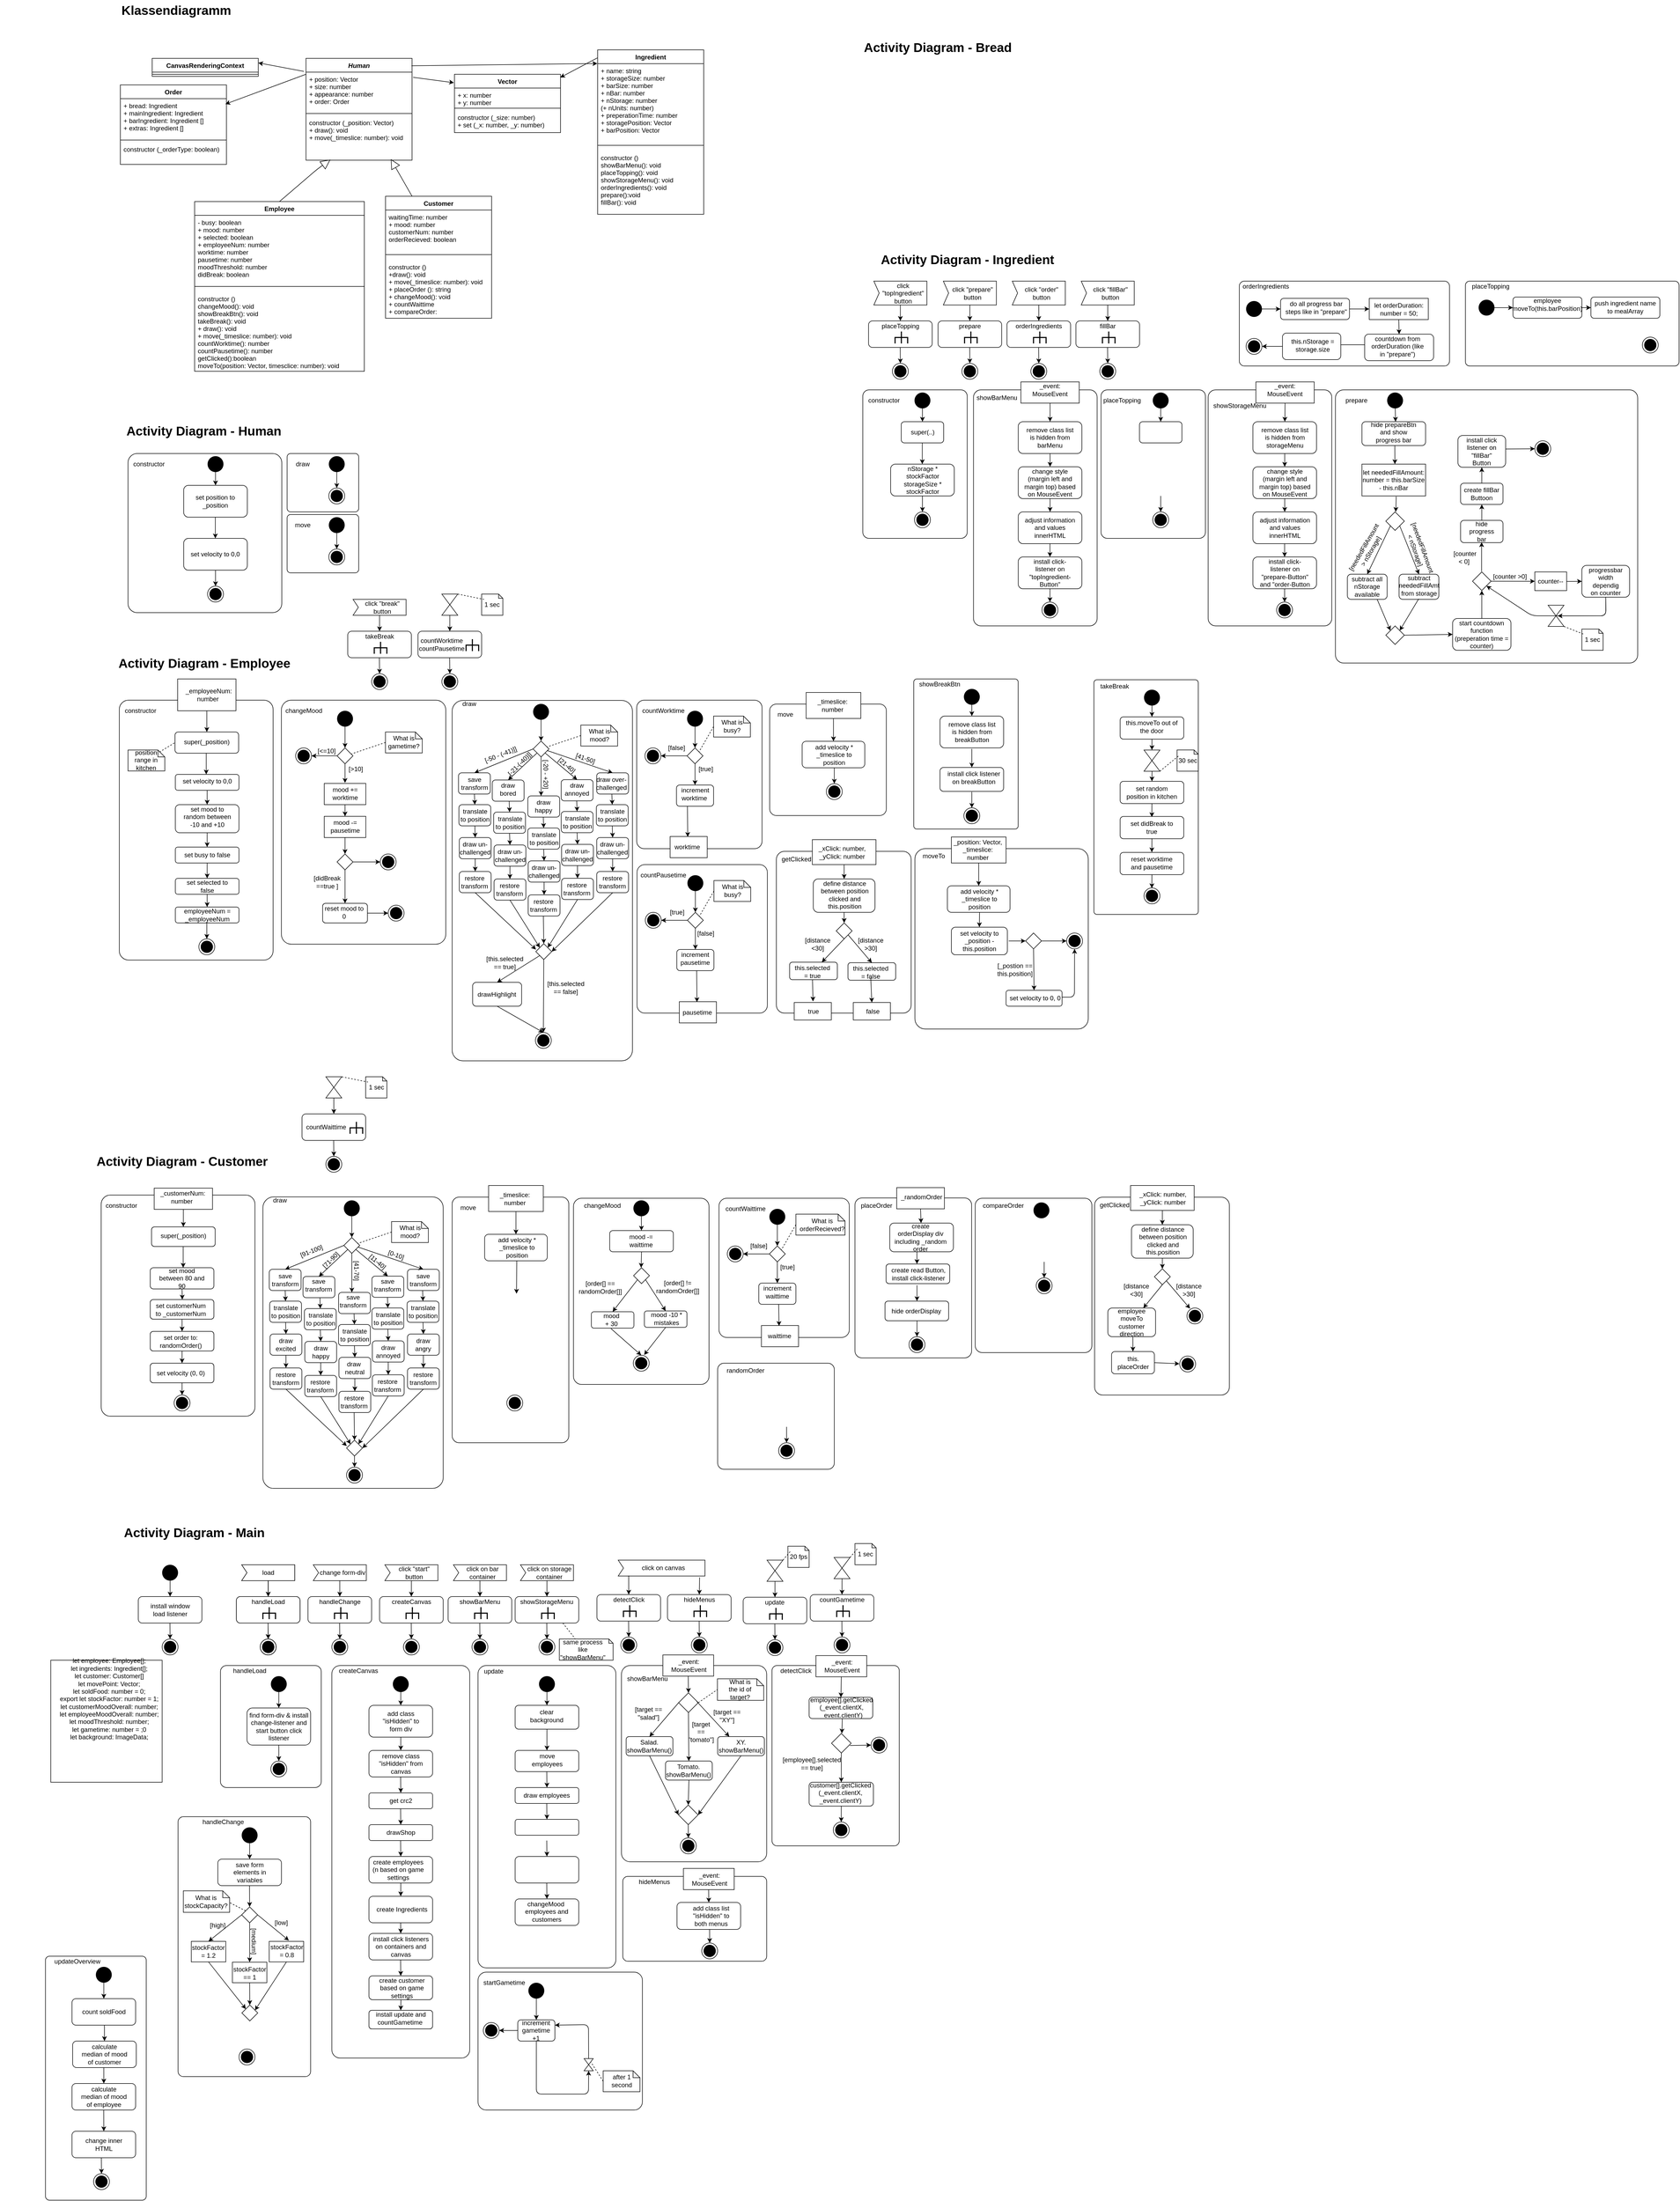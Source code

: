 <mxfile version="14.9.6" type="device"><diagram id="sXi7H9621t6duF0LJQ3M" name="Seite-1"><mxGraphModel dx="2119" dy="465" grid="1" gridSize="10" guides="1" tooltips="1" connect="1" arrows="1" fold="1" page="1" pageScale="1" pageWidth="1169" pageHeight="827" math="0" shadow="0"><root><mxCell id="0"/><mxCell id="1" parent="0"/><mxCell id="RanaD5R9kCwxa9IHPGKo-1" value="Klassendiagramm" style="text;strokeColor=none;fillColor=none;html=1;fontSize=24;fontStyle=1;verticalAlign=middle;align=center;" parent="1" vertex="1"><mxGeometry x="65" y="10" width="100" height="40" as="geometry"/></mxCell><mxCell id="RanaD5R9kCwxa9IHPGKo-2" value="Human" style="swimlane;fontStyle=3;align=center;verticalAlign=top;childLayout=stackLayout;horizontal=1;startSize=26;horizontalStack=0;resizeParent=1;resizeParentMax=0;resizeLast=0;collapsible=1;marginBottom=0;" parent="1" vertex="1"><mxGeometry x="360" y="120" width="200" height="192" as="geometry"/></mxCell><mxCell id="RanaD5R9kCwxa9IHPGKo-3" value="+ position: Vector&#10;+ size: number&#10;+ appearance: number&#10;+ order: Order" style="text;strokeColor=none;fillColor=none;align=left;verticalAlign=top;spacingLeft=4;spacingRight=4;overflow=hidden;rotatable=0;points=[[0,0.5],[1,0.5]];portConstraint=eastwest;" parent="RanaD5R9kCwxa9IHPGKo-2" vertex="1"><mxGeometry y="26" width="200" height="74" as="geometry"/></mxCell><mxCell id="RanaD5R9kCwxa9IHPGKo-4" value="" style="line;strokeWidth=1;fillColor=none;align=left;verticalAlign=middle;spacingTop=-1;spacingLeft=3;spacingRight=3;rotatable=0;labelPosition=right;points=[];portConstraint=eastwest;" parent="RanaD5R9kCwxa9IHPGKo-2" vertex="1"><mxGeometry y="100" width="200" height="8" as="geometry"/></mxCell><mxCell id="RanaD5R9kCwxa9IHPGKo-5" value="constructor (_position: Vector)&#10;+ draw(): void&#10;+ move(_timeslice: number): void" style="text;strokeColor=none;fillColor=none;align=left;verticalAlign=top;spacingLeft=4;spacingRight=4;overflow=hidden;rotatable=0;points=[[0,0.5],[1,0.5]];portConstraint=eastwest;" parent="RanaD5R9kCwxa9IHPGKo-2" vertex="1"><mxGeometry y="108" width="200" height="84" as="geometry"/></mxCell><mxCell id="RanaD5R9kCwxa9IHPGKo-6" value="CanvasRenderingContext" style="swimlane;fontStyle=1;align=center;verticalAlign=top;childLayout=stackLayout;horizontal=1;startSize=26;horizontalStack=0;resizeParent=1;resizeParentMax=0;resizeLast=0;collapsible=1;marginBottom=0;" parent="1" vertex="1"><mxGeometry x="70" y="120" width="200" height="34" as="geometry"/></mxCell><mxCell id="RanaD5R9kCwxa9IHPGKo-8" value="" style="line;strokeWidth=1;fillColor=none;align=left;verticalAlign=middle;spacingTop=-1;spacingLeft=3;spacingRight=3;rotatable=0;labelPosition=right;points=[];portConstraint=eastwest;" parent="RanaD5R9kCwxa9IHPGKo-6" vertex="1"><mxGeometry y="26" width="200" height="8" as="geometry"/></mxCell><mxCell id="RanaD5R9kCwxa9IHPGKo-12" value="" style="endArrow=classic;html=1;exitX=-0.02;exitY=0.128;exitDx=0;exitDy=0;entryX=1;entryY=0.25;entryDx=0;entryDy=0;exitPerimeter=0;" parent="1" source="RanaD5R9kCwxa9IHPGKo-2" target="RanaD5R9kCwxa9IHPGKo-6" edge="1"><mxGeometry width="50" height="50" relative="1" as="geometry"><mxPoint x="760" y="240" as="sourcePoint"/><mxPoint x="810" y="190" as="targetPoint"/></mxGeometry></mxCell><mxCell id="RanaD5R9kCwxa9IHPGKo-13" value="Vector" style="swimlane;fontStyle=1;align=center;verticalAlign=top;childLayout=stackLayout;horizontal=1;startSize=26;horizontalStack=0;resizeParent=1;resizeParentMax=0;resizeLast=0;collapsible=1;marginBottom=0;" parent="1" vertex="1"><mxGeometry x="640" y="150" width="200" height="110" as="geometry"/></mxCell><mxCell id="RanaD5R9kCwxa9IHPGKo-14" value="+ x: number&#10;+ y: number&#10;" style="text;strokeColor=none;fillColor=none;align=left;verticalAlign=top;spacingLeft=4;spacingRight=4;overflow=hidden;rotatable=0;points=[[0,0.5],[1,0.5]];portConstraint=eastwest;" parent="RanaD5R9kCwxa9IHPGKo-13" vertex="1"><mxGeometry y="26" width="200" height="34" as="geometry"/></mxCell><mxCell id="RanaD5R9kCwxa9IHPGKo-15" value="" style="line;strokeWidth=1;fillColor=none;align=left;verticalAlign=middle;spacingTop=-1;spacingLeft=3;spacingRight=3;rotatable=0;labelPosition=right;points=[];portConstraint=eastwest;" parent="RanaD5R9kCwxa9IHPGKo-13" vertex="1"><mxGeometry y="60" width="200" height="8" as="geometry"/></mxCell><mxCell id="RanaD5R9kCwxa9IHPGKo-16" value="constructor (_size: number)&#10;+ set (_x: number, _y: number)" style="text;strokeColor=none;fillColor=none;align=left;verticalAlign=top;spacingLeft=4;spacingRight=4;overflow=hidden;rotatable=0;points=[[0,0.5],[1,0.5]];portConstraint=eastwest;" parent="RanaD5R9kCwxa9IHPGKo-13" vertex="1"><mxGeometry y="68" width="200" height="42" as="geometry"/></mxCell><mxCell id="RanaD5R9kCwxa9IHPGKo-17" value="" style="endArrow=classic;html=1;exitX=1.01;exitY=0.186;exitDx=0;exitDy=0;entryX=-0.005;entryY=0.145;entryDx=0;entryDy=0;exitPerimeter=0;entryPerimeter=0;" parent="1" source="RanaD5R9kCwxa9IHPGKo-2" target="RanaD5R9kCwxa9IHPGKo-13" edge="1"><mxGeometry width="50" height="50" relative="1" as="geometry"><mxPoint x="366" y="141.008" as="sourcePoint"/><mxPoint x="280" y="138.5" as="targetPoint"/></mxGeometry></mxCell><mxCell id="RanaD5R9kCwxa9IHPGKo-18" value="Employee" style="swimlane;fontStyle=1;align=center;verticalAlign=top;childLayout=stackLayout;horizontal=1;startSize=26;horizontalStack=0;resizeParent=1;resizeParentMax=0;resizeLast=0;collapsible=1;marginBottom=0;" parent="1" vertex="1"><mxGeometry x="150" y="390" width="320" height="320" as="geometry"/></mxCell><mxCell id="RanaD5R9kCwxa9IHPGKo-19" value="- busy: boolean&#10;+ mood: number&#10;+ selected: boolean&#10;+ employeeNum: number&#10;worktime: number&#10;pausetime: number&#10;moodThreshold: number&#10;didBreak: boolean&#10;" style="text;strokeColor=none;fillColor=none;align=left;verticalAlign=top;spacingLeft=4;spacingRight=4;overflow=hidden;rotatable=0;points=[[0,0.5],[1,0.5]];portConstraint=eastwest;" parent="RanaD5R9kCwxa9IHPGKo-18" vertex="1"><mxGeometry y="26" width="320" height="124" as="geometry"/></mxCell><mxCell id="RanaD5R9kCwxa9IHPGKo-20" value="" style="line;strokeWidth=1;fillColor=none;align=left;verticalAlign=middle;spacingTop=-1;spacingLeft=3;spacingRight=3;rotatable=0;labelPosition=right;points=[];portConstraint=eastwest;" parent="RanaD5R9kCwxa9IHPGKo-18" vertex="1"><mxGeometry y="150" width="320" height="20" as="geometry"/></mxCell><mxCell id="RanaD5R9kCwxa9IHPGKo-21" value="constructor ()&#10;changeMood(): void&#10;showBreakBtn(): void&#10;takeBreak(): void&#10;+ draw(): void&#10;+ move(_timeslice: number): void&#10;countWorktime(): number&#10;countPausetime(): number&#10;getClicked():boolean&#10;moveTo(position: Vector, timesclice: number): void&#10;" style="text;strokeColor=none;fillColor=none;align=left;verticalAlign=top;spacingLeft=4;spacingRight=4;overflow=hidden;rotatable=0;points=[[0,0.5],[1,0.5]];portConstraint=eastwest;" parent="RanaD5R9kCwxa9IHPGKo-18" vertex="1"><mxGeometry y="170" width="320" height="150" as="geometry"/></mxCell><mxCell id="RanaD5R9kCwxa9IHPGKo-22" value="Customer" style="swimlane;fontStyle=1;align=center;verticalAlign=top;childLayout=stackLayout;horizontal=1;startSize=26;horizontalStack=0;resizeParent=1;resizeParentMax=0;resizeLast=0;collapsible=1;marginBottom=0;" parent="1" vertex="1"><mxGeometry x="510" y="380" width="200" height="230" as="geometry"/></mxCell><mxCell id="RanaD5R9kCwxa9IHPGKo-23" value="waitingTime: number&#10;+ mood: number&#10;customerNum: number&#10;orderRecieved: boolean&#10;" style="text;strokeColor=none;fillColor=none;align=left;verticalAlign=top;spacingLeft=4;spacingRight=4;overflow=hidden;rotatable=0;points=[[0,0.5],[1,0.5]];portConstraint=eastwest;" parent="RanaD5R9kCwxa9IHPGKo-22" vertex="1"><mxGeometry y="26" width="200" height="74" as="geometry"/></mxCell><mxCell id="RanaD5R9kCwxa9IHPGKo-24" value="" style="line;strokeWidth=1;fillColor=none;align=left;verticalAlign=middle;spacingTop=-1;spacingLeft=3;spacingRight=3;rotatable=0;labelPosition=right;points=[];portConstraint=eastwest;" parent="RanaD5R9kCwxa9IHPGKo-22" vertex="1"><mxGeometry y="100" width="200" height="20" as="geometry"/></mxCell><mxCell id="RanaD5R9kCwxa9IHPGKo-25" value="constructor ()&#10;+draw(): void&#10;+ move(_timeslice: number): void&#10;+ placeOrder (): string&#10;+ changeMood(): void&#10;+ countWaittime&#10;+ compareOrder: " style="text;strokeColor=none;fillColor=none;align=left;verticalAlign=top;spacingLeft=4;spacingRight=4;overflow=hidden;rotatable=0;points=[[0,0.5],[1,0.5]];portConstraint=eastwest;" parent="RanaD5R9kCwxa9IHPGKo-22" vertex="1"><mxGeometry y="120" width="200" height="110" as="geometry"/></mxCell><mxCell id="RanaD5R9kCwxa9IHPGKo-26" value="" style="endArrow=block;endSize=16;endFill=0;html=1;entryX=0.18;entryY=1.192;entryDx=0;entryDy=0;entryPerimeter=0;exitX=0.5;exitY=0;exitDx=0;exitDy=0;" parent="1" source="RanaD5R9kCwxa9IHPGKo-18" edge="1"><mxGeometry x="0.082" y="3" width="160" relative="1" as="geometry"><mxPoint x="290" y="360" as="sourcePoint"/><mxPoint x="406" y="310.992" as="targetPoint"/><Array as="points"><mxPoint x="380" y="330"/></Array><mxPoint as="offset"/></mxGeometry></mxCell><mxCell id="RanaD5R9kCwxa9IHPGKo-27" value="" style="endArrow=block;endSize=16;endFill=0;html=1;exitX=0.25;exitY=0;exitDx=0;exitDy=0;" parent="1" source="RanaD5R9kCwxa9IHPGKo-22" edge="1"><mxGeometry x="0.082" y="3" width="160" relative="1" as="geometry"><mxPoint x="320" y="390" as="sourcePoint"/><mxPoint x="520" y="310" as="targetPoint"/><Array as="points"/><mxPoint as="offset"/></mxGeometry></mxCell><mxCell id="oDpDH8PeUgO924sT5aSu-1" value="Activity Diagram - Human" style="text;strokeColor=none;fillColor=none;html=1;fontSize=24;fontStyle=1;verticalAlign=middle;align=center;" parent="1" vertex="1"><mxGeometry x="116.67" y="802.5" width="100" height="40" as="geometry"/></mxCell><mxCell id="oDpDH8PeUgO924sT5aSu-2" value="" style="rounded=1;whiteSpace=wrap;html=1;arcSize=6;" parent="1" vertex="1"><mxGeometry x="24.41" y="865" width="290" height="300" as="geometry"/></mxCell><mxCell id="oDpDH8PeUgO924sT5aSu-3" value="constructor" style="text;html=1;strokeColor=none;fillColor=none;align=center;verticalAlign=middle;whiteSpace=wrap;rounded=0;" parent="1" vertex="1"><mxGeometry x="44.41" y="875" width="40" height="20" as="geometry"/></mxCell><mxCell id="oDpDH8PeUgO924sT5aSu-6" value="" style="endArrow=classic;html=1;exitX=0.5;exitY=1;exitDx=0;exitDy=0;" parent="1" target="oDpDH8PeUgO924sT5aSu-7" edge="1"><mxGeometry width="50" height="50" relative="1" as="geometry"><mxPoint x="189.41" y="885" as="sourcePoint"/><mxPoint x="829.41" y="835" as="targetPoint"/></mxGeometry></mxCell><mxCell id="oDpDH8PeUgO924sT5aSu-7" value="" style="rounded=1;whiteSpace=wrap;html=1;" parent="1" vertex="1"><mxGeometry x="129.41" y="925" width="120" height="60" as="geometry"/></mxCell><mxCell id="oDpDH8PeUgO924sT5aSu-8" value="set position to _position" style="text;html=1;strokeColor=none;fillColor=none;align=center;verticalAlign=middle;whiteSpace=wrap;rounded=0;" parent="1" vertex="1"><mxGeometry x="139.41" y="945" width="100" height="20" as="geometry"/></mxCell><mxCell id="oDpDH8PeUgO924sT5aSu-9" value="" style="endArrow=classic;html=1;exitX=0.5;exitY=1;exitDx=0;exitDy=0;" parent="1" edge="1"><mxGeometry width="50" height="50" relative="1" as="geometry"><mxPoint x="189.07" y="985" as="sourcePoint"/><mxPoint x="189.07" y="1025" as="targetPoint"/></mxGeometry></mxCell><mxCell id="oDpDH8PeUgO924sT5aSu-10" value="" style="rounded=1;whiteSpace=wrap;html=1;" parent="1" vertex="1"><mxGeometry x="129.41" y="1025" width="120" height="60" as="geometry"/></mxCell><mxCell id="oDpDH8PeUgO924sT5aSu-11" value="set velocity to 0,0" style="text;html=1;strokeColor=none;fillColor=none;align=center;verticalAlign=middle;whiteSpace=wrap;rounded=0;" parent="1" vertex="1"><mxGeometry x="139.41" y="1045" width="100" height="20" as="geometry"/></mxCell><mxCell id="oDpDH8PeUgO924sT5aSu-12" value="" style="ellipse;html=1;shape=endState;fillColor=#000000;strokeColor=#000000;" parent="1" vertex="1"><mxGeometry x="174.41" y="1115" width="30" height="30" as="geometry"/></mxCell><mxCell id="oDpDH8PeUgO924sT5aSu-13" value="" style="endArrow=classic;html=1;exitX=0.5;exitY=1;exitDx=0;exitDy=0;entryX=0.5;entryY=0;entryDx=0;entryDy=0;" parent="1" source="oDpDH8PeUgO924sT5aSu-10" edge="1"><mxGeometry width="50" height="50" relative="1" as="geometry"><mxPoint x="199.07" y="995" as="sourcePoint"/><mxPoint x="189.41" y="1115" as="targetPoint"/></mxGeometry></mxCell><mxCell id="oDpDH8PeUgO924sT5aSu-29" value="Activity Diagram - Main" style="text;strokeColor=none;fillColor=none;html=1;fontSize=24;fontStyle=1;verticalAlign=middle;align=center;" parent="1" vertex="1"><mxGeometry x="98.75" y="2880" width="100" height="40" as="geometry"/></mxCell><mxCell id="oDpDH8PeUgO924sT5aSu-32" value="" style="ellipse;fillColor=#000000;strokeColor=none;" parent="1" vertex="1"><mxGeometry x="88.75" y="2960" width="30" height="30" as="geometry"/></mxCell><mxCell id="oDpDH8PeUgO924sT5aSu-33" value="" style="endArrow=classic;html=1;exitX=0.5;exitY=1;exitDx=0;exitDy=0;" parent="1" source="oDpDH8PeUgO924sT5aSu-32" target="oDpDH8PeUgO924sT5aSu-34" edge="1"><mxGeometry width="50" height="50" relative="1" as="geometry"><mxPoint x="133.75" y="3070" as="sourcePoint"/><mxPoint x="183.75" y="3020" as="targetPoint"/></mxGeometry></mxCell><mxCell id="oDpDH8PeUgO924sT5aSu-34" value="" style="rounded=1;whiteSpace=wrap;html=1;" parent="1" vertex="1"><mxGeometry x="43.75" y="3020" width="120" height="50" as="geometry"/></mxCell><mxCell id="oDpDH8PeUgO924sT5aSu-35" value="install window load listener" style="text;html=1;strokeColor=none;fillColor=none;align=center;verticalAlign=middle;whiteSpace=wrap;rounded=0;" parent="1" vertex="1"><mxGeometry x="58.75" y="3035" width="90" height="20" as="geometry"/></mxCell><mxCell id="oDpDH8PeUgO924sT5aSu-36" value="" style="endArrow=classic;html=1;exitX=0.5;exitY=1;exitDx=0;exitDy=0;" parent="1" target="oDpDH8PeUgO924sT5aSu-37" edge="1"><mxGeometry width="50" height="50" relative="1" as="geometry"><mxPoint x="103.46" y="3070.0" as="sourcePoint"/><mxPoint x="103.46" y="3100" as="targetPoint"/></mxGeometry></mxCell><mxCell id="oDpDH8PeUgO924sT5aSu-37" value="" style="ellipse;html=1;shape=endState;fillColor=#000000;strokeColor=#000000;" parent="1" vertex="1"><mxGeometry x="88.75" y="3100" width="30" height="30" as="geometry"/></mxCell><mxCell id="oDpDH8PeUgO924sT5aSu-40" value="" style="html=1;shadow=0;dashed=0;align=center;verticalAlign=middle;shape=mxgraph.arrows2.arrow;dy=0;dx=0;notch=10;" parent="1" vertex="1"><mxGeometry x="238.75" y="2960" width="100" height="30" as="geometry"/></mxCell><mxCell id="oDpDH8PeUgO924sT5aSu-41" value="load" style="text;html=1;strokeColor=none;fillColor=none;align=center;verticalAlign=middle;whiteSpace=wrap;rounded=0;" parent="1" vertex="1"><mxGeometry x="243.75" y="2965" width="90" height="20" as="geometry"/></mxCell><mxCell id="oDpDH8PeUgO924sT5aSu-42" value="" style="endArrow=classic;html=1;exitX=0.5;exitY=1;exitDx=0;exitDy=0;" parent="1" edge="1"><mxGeometry width="50" height="50" relative="1" as="geometry"><mxPoint x="288.75" y="2990" as="sourcePoint"/><mxPoint x="288.75" y="3020" as="targetPoint"/></mxGeometry></mxCell><mxCell id="oDpDH8PeUgO924sT5aSu-43" value="" style="rounded=1;whiteSpace=wrap;html=1;" parent="1" vertex="1"><mxGeometry x="228.75" y="3020" width="120" height="50" as="geometry"/></mxCell><mxCell id="oDpDH8PeUgO924sT5aSu-44" value="handleLoad" style="text;html=1;strokeColor=none;fillColor=none;align=center;verticalAlign=middle;whiteSpace=wrap;rounded=0;" parent="1" vertex="1"><mxGeometry x="243.75" y="3020" width="90" height="20" as="geometry"/></mxCell><mxCell id="oDpDH8PeUgO924sT5aSu-45" value="" style="endArrow=classic;html=1;exitX=0.5;exitY=1;exitDx=0;exitDy=0;" parent="1" edge="1"><mxGeometry width="50" height="50" relative="1" as="geometry"><mxPoint x="288.46" y="3070.0" as="sourcePoint"/><mxPoint x="288.75" y="3100" as="targetPoint"/></mxGeometry></mxCell><mxCell id="oDpDH8PeUgO924sT5aSu-46" value="" style="ellipse;html=1;shape=endState;fillColor=#000000;strokeColor=#000000;" parent="1" vertex="1"><mxGeometry x="273.75" y="3100" width="30" height="30" as="geometry"/></mxCell><mxCell id="oDpDH8PeUgO924sT5aSu-48" value="" style="group" parent="1" vertex="1" connectable="0"><mxGeometry x="278.75" y="3040" width="23.75" height="22.5" as="geometry"/></mxCell><mxCell id="oDpDH8PeUgO924sT5aSu-49" value="" style="endArrow=none;html=1;strokeColor=#000000;strokeWidth=2;exitX=1;exitY=0.5;exitDx=0;exitDy=0;exitPerimeter=0;" parent="oDpDH8PeUgO924sT5aSu-48" source="oDpDH8PeUgO924sT5aSu-50" edge="1"><mxGeometry width="50" height="50" relative="1" as="geometry"><mxPoint x="11.995" y="20.005" as="sourcePoint"/><mxPoint x="11.805" y="12.005" as="targetPoint"/><Array as="points"><mxPoint x="11.805" y="12.005"/></Array></mxGeometry></mxCell><mxCell id="oDpDH8PeUgO924sT5aSu-50" value="" style="strokeWidth=2;html=1;shape=mxgraph.flowchart.annotation_2;align=left;labelPosition=right;pointerEvents=1;rotation=90;" parent="oDpDH8PeUgO924sT5aSu-48" vertex="1"><mxGeometry x="0.625" y="-0.625" width="22.5" height="23.75" as="geometry"/></mxCell><mxCell id="oDpDH8PeUgO924sT5aSu-51" value="" style="rounded=1;whiteSpace=wrap;html=1;arcSize=6;" parent="1" vertex="1"><mxGeometry x="198.75" y="3150" width="190" height="230" as="geometry"/></mxCell><mxCell id="oDpDH8PeUgO924sT5aSu-52" value="handleLoad" style="text;html=1;strokeColor=none;fillColor=none;align=center;verticalAlign=middle;whiteSpace=wrap;rounded=0;" parent="1" vertex="1"><mxGeometry x="208.75" y="3150" width="90" height="20" as="geometry"/></mxCell><mxCell id="oDpDH8PeUgO924sT5aSu-53" value="" style="ellipse;fillColor=#000000;strokeColor=none;" parent="1" vertex="1"><mxGeometry x="293.75" y="3170" width="30" height="30" as="geometry"/></mxCell><mxCell id="oDpDH8PeUgO924sT5aSu-54" value="" style="endArrow=classic;html=1;exitX=0.5;exitY=1;exitDx=0;exitDy=0;" parent="1" source="oDpDH8PeUgO924sT5aSu-53" target="oDpDH8PeUgO924sT5aSu-55" edge="1"><mxGeometry width="50" height="50" relative="1" as="geometry"><mxPoint x="338.75" y="3280" as="sourcePoint"/><mxPoint x="388.75" y="3230" as="targetPoint"/></mxGeometry></mxCell><mxCell id="oDpDH8PeUgO924sT5aSu-55" value="" style="rounded=1;whiteSpace=wrap;html=1;" parent="1" vertex="1"><mxGeometry x="248.75" y="3230" width="120" height="70" as="geometry"/></mxCell><mxCell id="oDpDH8PeUgO924sT5aSu-56" value="find form-div &amp;amp; install change-listener and start button click listener" style="text;html=1;strokeColor=none;fillColor=none;align=center;verticalAlign=middle;whiteSpace=wrap;rounded=0;" parent="1" vertex="1"><mxGeometry x="248.75" y="3255" width="120" height="20" as="geometry"/></mxCell><mxCell id="oDpDH8PeUgO924sT5aSu-57" value="" style="endArrow=classic;html=1;" parent="1" target="oDpDH8PeUgO924sT5aSu-58" edge="1"><mxGeometry width="50" height="50" relative="1" as="geometry"><mxPoint x="308.75" y="3300.5" as="sourcePoint"/><mxPoint x="308.46" y="3290.5" as="targetPoint"/></mxGeometry></mxCell><mxCell id="oDpDH8PeUgO924sT5aSu-58" value="" style="ellipse;html=1;shape=endState;fillColor=#000000;strokeColor=#000000;" parent="1" vertex="1"><mxGeometry x="293.75" y="3330" width="30" height="30" as="geometry"/></mxCell><mxCell id="oDpDH8PeUgO924sT5aSu-59" value="" style="html=1;shadow=0;dashed=0;align=center;verticalAlign=middle;shape=mxgraph.arrows2.arrow;dy=0;dx=0;notch=10;" parent="1" vertex="1"><mxGeometry x="238.75" y="2960" width="100" height="30" as="geometry"/></mxCell><mxCell id="oDpDH8PeUgO924sT5aSu-60" value="load" style="text;html=1;strokeColor=none;fillColor=none;align=center;verticalAlign=middle;whiteSpace=wrap;rounded=0;" parent="1" vertex="1"><mxGeometry x="243.75" y="2965" width="90" height="20" as="geometry"/></mxCell><mxCell id="oDpDH8PeUgO924sT5aSu-61" value="" style="endArrow=classic;html=1;exitX=0.5;exitY=1;exitDx=0;exitDy=0;" parent="1" edge="1"><mxGeometry width="50" height="50" relative="1" as="geometry"><mxPoint x="288.75" y="2990" as="sourcePoint"/><mxPoint x="288.75" y="3020" as="targetPoint"/></mxGeometry></mxCell><mxCell id="oDpDH8PeUgO924sT5aSu-62" value="" style="rounded=1;whiteSpace=wrap;html=1;" parent="1" vertex="1"><mxGeometry x="228.75" y="3020" width="120" height="50" as="geometry"/></mxCell><mxCell id="oDpDH8PeUgO924sT5aSu-63" value="handleLoad" style="text;html=1;strokeColor=none;fillColor=none;align=center;verticalAlign=middle;whiteSpace=wrap;rounded=0;" parent="1" vertex="1"><mxGeometry x="243.75" y="3020" width="90" height="20" as="geometry"/></mxCell><mxCell id="oDpDH8PeUgO924sT5aSu-64" value="" style="endArrow=classic;html=1;exitX=0.5;exitY=1;exitDx=0;exitDy=0;" parent="1" edge="1"><mxGeometry width="50" height="50" relative="1" as="geometry"><mxPoint x="288.46" y="3070.0" as="sourcePoint"/><mxPoint x="288.75" y="3100" as="targetPoint"/></mxGeometry></mxCell><mxCell id="oDpDH8PeUgO924sT5aSu-65" value="" style="ellipse;html=1;shape=endState;fillColor=#000000;strokeColor=#000000;" parent="1" vertex="1"><mxGeometry x="273.75" y="3100" width="30" height="30" as="geometry"/></mxCell><mxCell id="oDpDH8PeUgO924sT5aSu-66" value="" style="group" parent="1" vertex="1" connectable="0"><mxGeometry x="278.75" y="3040" width="23.75" height="22.5" as="geometry"/></mxCell><mxCell id="oDpDH8PeUgO924sT5aSu-67" value="" style="endArrow=none;html=1;strokeColor=#000000;strokeWidth=2;exitX=1;exitY=0.5;exitDx=0;exitDy=0;exitPerimeter=0;" parent="oDpDH8PeUgO924sT5aSu-66" source="oDpDH8PeUgO924sT5aSu-68" edge="1"><mxGeometry width="50" height="50" relative="1" as="geometry"><mxPoint x="11.995" y="20.005" as="sourcePoint"/><mxPoint x="11.805" y="12.005" as="targetPoint"/><Array as="points"><mxPoint x="11.805" y="12.005"/></Array></mxGeometry></mxCell><mxCell id="oDpDH8PeUgO924sT5aSu-68" value="" style="strokeWidth=2;html=1;shape=mxgraph.flowchart.annotation_2;align=left;labelPosition=right;pointerEvents=1;rotation=90;" parent="oDpDH8PeUgO924sT5aSu-66" vertex="1"><mxGeometry x="0.625" y="-0.625" width="22.5" height="23.75" as="geometry"/></mxCell><mxCell id="oDpDH8PeUgO924sT5aSu-69" value="" style="html=1;shadow=0;dashed=0;align=center;verticalAlign=middle;shape=mxgraph.arrows2.arrow;dy=0;dx=0;notch=10;" parent="1" vertex="1"><mxGeometry x="373.75" y="2960" width="100" height="30" as="geometry"/></mxCell><mxCell id="oDpDH8PeUgO924sT5aSu-70" value="change form-div" style="text;html=1;strokeColor=none;fillColor=none;align=center;verticalAlign=middle;whiteSpace=wrap;rounded=0;" parent="1" vertex="1"><mxGeometry x="383.75" y="2965" width="90" height="20" as="geometry"/></mxCell><mxCell id="oDpDH8PeUgO924sT5aSu-71" value="" style="endArrow=classic;html=1;exitX=0.5;exitY=1;exitDx=0;exitDy=0;" parent="1" edge="1"><mxGeometry width="50" height="50" relative="1" as="geometry"><mxPoint x="423.75" y="2990" as="sourcePoint"/><mxPoint x="423.75" y="3020" as="targetPoint"/></mxGeometry></mxCell><mxCell id="oDpDH8PeUgO924sT5aSu-72" value="" style="rounded=1;whiteSpace=wrap;html=1;" parent="1" vertex="1"><mxGeometry x="363.75" y="3020" width="120" height="50" as="geometry"/></mxCell><mxCell id="oDpDH8PeUgO924sT5aSu-73" value="handleChange" style="text;html=1;strokeColor=none;fillColor=none;align=center;verticalAlign=middle;whiteSpace=wrap;rounded=0;" parent="1" vertex="1"><mxGeometry x="378.75" y="3020" width="90" height="20" as="geometry"/></mxCell><mxCell id="oDpDH8PeUgO924sT5aSu-74" value="" style="endArrow=classic;html=1;exitX=0.5;exitY=1;exitDx=0;exitDy=0;" parent="1" edge="1"><mxGeometry width="50" height="50" relative="1" as="geometry"><mxPoint x="423.46" y="3070.0" as="sourcePoint"/><mxPoint x="423.75" y="3100" as="targetPoint"/></mxGeometry></mxCell><mxCell id="oDpDH8PeUgO924sT5aSu-75" value="" style="ellipse;html=1;shape=endState;fillColor=#000000;strokeColor=#000000;" parent="1" vertex="1"><mxGeometry x="408.75" y="3100" width="30" height="30" as="geometry"/></mxCell><mxCell id="oDpDH8PeUgO924sT5aSu-76" value="" style="group" parent="1" vertex="1" connectable="0"><mxGeometry x="413.75" y="3040" width="23.75" height="22.5" as="geometry"/></mxCell><mxCell id="oDpDH8PeUgO924sT5aSu-77" value="" style="endArrow=none;html=1;strokeColor=#000000;strokeWidth=2;exitX=1;exitY=0.5;exitDx=0;exitDy=0;exitPerimeter=0;" parent="oDpDH8PeUgO924sT5aSu-76" source="oDpDH8PeUgO924sT5aSu-78" edge="1"><mxGeometry width="50" height="50" relative="1" as="geometry"><mxPoint x="11.995" y="20.005" as="sourcePoint"/><mxPoint x="11.805" y="12.005" as="targetPoint"/><Array as="points"><mxPoint x="11.805" y="12.005"/></Array></mxGeometry></mxCell><mxCell id="oDpDH8PeUgO924sT5aSu-78" value="" style="strokeWidth=2;html=1;shape=mxgraph.flowchart.annotation_2;align=left;labelPosition=right;pointerEvents=1;rotation=90;" parent="oDpDH8PeUgO924sT5aSu-76" vertex="1"><mxGeometry x="0.625" y="-0.625" width="22.5" height="23.75" as="geometry"/></mxCell><mxCell id="oDpDH8PeUgO924sT5aSu-79" value="" style="rounded=1;whiteSpace=wrap;html=1;arcSize=4;" parent="1" vertex="1"><mxGeometry x="118.75" y="3435" width="250" height="490" as="geometry"/></mxCell><mxCell id="oDpDH8PeUgO924sT5aSu-80" value="handleChange" style="text;html=1;strokeColor=none;fillColor=none;align=center;verticalAlign=middle;whiteSpace=wrap;rounded=0;" parent="1" vertex="1"><mxGeometry x="158.75" y="3435" width="90" height="20" as="geometry"/></mxCell><mxCell id="oDpDH8PeUgO924sT5aSu-81" value="" style="ellipse;fillColor=#000000;strokeColor=none;" parent="1" vertex="1"><mxGeometry x="238.75" y="3455" width="30" height="30" as="geometry"/></mxCell><mxCell id="oDpDH8PeUgO924sT5aSu-82" value="" style="endArrow=classic;html=1;exitX=0.5;exitY=1;exitDx=0;exitDy=0;" parent="1" source="oDpDH8PeUgO924sT5aSu-81" target="oDpDH8PeUgO924sT5aSu-83" edge="1"><mxGeometry width="50" height="50" relative="1" as="geometry"><mxPoint x="283.75" y="3565" as="sourcePoint"/><mxPoint x="333.75" y="3515" as="targetPoint"/></mxGeometry></mxCell><mxCell id="oDpDH8PeUgO924sT5aSu-83" value="" style="rounded=1;whiteSpace=wrap;html=1;" parent="1" vertex="1"><mxGeometry x="193.75" y="3515" width="120" height="50" as="geometry"/></mxCell><mxCell id="oDpDH8PeUgO924sT5aSu-84" value="save form elements in variables" style="text;html=1;strokeColor=none;fillColor=none;align=center;verticalAlign=middle;whiteSpace=wrap;rounded=0;" parent="1" vertex="1"><mxGeometry x="208.75" y="3530" width="90" height="20" as="geometry"/></mxCell><mxCell id="oDpDH8PeUgO924sT5aSu-85" value="" style="endArrow=classic;html=1;exitX=0.5;exitY=1;exitDx=0;exitDy=0;entryX=0.5;entryY=0;entryDx=0;entryDy=0;" parent="1" edge="1"><mxGeometry width="50" height="50" relative="1" as="geometry"><mxPoint x="253.46" y="3565.0" as="sourcePoint"/><mxPoint x="253.75" y="3605.0" as="targetPoint"/></mxGeometry></mxCell><mxCell id="oDpDH8PeUgO924sT5aSu-86" value="" style="ellipse;html=1;shape=endState;fillColor=#000000;strokeColor=#000000;" parent="1" vertex="1"><mxGeometry x="233.75" y="3873" width="30" height="30" as="geometry"/></mxCell><mxCell id="oDpDH8PeUgO924sT5aSu-87" value="" style="html=1;shadow=0;dashed=0;align=center;verticalAlign=middle;shape=mxgraph.arrows2.arrow;dy=0;dx=0;notch=10;" parent="1" vertex="1"><mxGeometry x="508.75" y="2960" width="100" height="30" as="geometry"/></mxCell><mxCell id="oDpDH8PeUgO924sT5aSu-88" value="click &quot;start&quot; button" style="text;html=1;strokeColor=none;fillColor=none;align=center;verticalAlign=middle;whiteSpace=wrap;rounded=0;" parent="1" vertex="1"><mxGeometry x="518.75" y="2965" width="90" height="20" as="geometry"/></mxCell><mxCell id="oDpDH8PeUgO924sT5aSu-89" value="" style="endArrow=classic;html=1;exitX=0.5;exitY=1;exitDx=0;exitDy=0;" parent="1" edge="1"><mxGeometry width="50" height="50" relative="1" as="geometry"><mxPoint x="558.75" y="2990" as="sourcePoint"/><mxPoint x="558.75" y="3020" as="targetPoint"/></mxGeometry></mxCell><mxCell id="oDpDH8PeUgO924sT5aSu-90" value="" style="rounded=1;whiteSpace=wrap;html=1;" parent="1" vertex="1"><mxGeometry x="498.75" y="3020" width="120" height="50" as="geometry"/></mxCell><mxCell id="oDpDH8PeUgO924sT5aSu-91" value="createCanvas" style="text;html=1;strokeColor=none;fillColor=none;align=center;verticalAlign=middle;whiteSpace=wrap;rounded=0;" parent="1" vertex="1"><mxGeometry x="513.75" y="3020" width="90" height="20" as="geometry"/></mxCell><mxCell id="oDpDH8PeUgO924sT5aSu-92" value="" style="endArrow=classic;html=1;exitX=0.5;exitY=1;exitDx=0;exitDy=0;" parent="1" edge="1"><mxGeometry width="50" height="50" relative="1" as="geometry"><mxPoint x="558.46" y="3070.0" as="sourcePoint"/><mxPoint x="558.75" y="3100" as="targetPoint"/></mxGeometry></mxCell><mxCell id="oDpDH8PeUgO924sT5aSu-93" value="" style="ellipse;html=1;shape=endState;fillColor=#000000;strokeColor=#000000;" parent="1" vertex="1"><mxGeometry x="543.75" y="3100" width="30" height="30" as="geometry"/></mxCell><mxCell id="oDpDH8PeUgO924sT5aSu-94" value="" style="group" parent="1" vertex="1" connectable="0"><mxGeometry x="548.75" y="3040" width="23.75" height="22.5" as="geometry"/></mxCell><mxCell id="oDpDH8PeUgO924sT5aSu-95" value="" style="endArrow=none;html=1;strokeColor=#000000;strokeWidth=2;exitX=1;exitY=0.5;exitDx=0;exitDy=0;exitPerimeter=0;" parent="oDpDH8PeUgO924sT5aSu-94" source="oDpDH8PeUgO924sT5aSu-96" edge="1"><mxGeometry width="50" height="50" relative="1" as="geometry"><mxPoint x="11.995" y="20.005" as="sourcePoint"/><mxPoint x="11.805" y="12.005" as="targetPoint"/><Array as="points"><mxPoint x="11.805" y="12.005"/></Array></mxGeometry></mxCell><mxCell id="oDpDH8PeUgO924sT5aSu-96" value="" style="strokeWidth=2;html=1;shape=mxgraph.flowchart.annotation_2;align=left;labelPosition=right;pointerEvents=1;rotation=90;" parent="oDpDH8PeUgO924sT5aSu-94" vertex="1"><mxGeometry x="0.625" y="-0.625" width="22.5" height="23.75" as="geometry"/></mxCell><mxCell id="oDpDH8PeUgO924sT5aSu-97" value="" style="rounded=1;whiteSpace=wrap;html=1;arcSize=6;" parent="1" vertex="1"><mxGeometry x="408.75" y="3150" width="260" height="740" as="geometry"/></mxCell><mxCell id="oDpDH8PeUgO924sT5aSu-98" value="createCanvas" style="text;html=1;strokeColor=none;fillColor=none;align=center;verticalAlign=middle;whiteSpace=wrap;rounded=0;" parent="1" vertex="1"><mxGeometry x="413.75" y="3150" width="90" height="20" as="geometry"/></mxCell><mxCell id="oDpDH8PeUgO924sT5aSu-99" value="" style="ellipse;fillColor=#000000;strokeColor=none;" parent="1" vertex="1"><mxGeometry x="523.75" y="3170" width="30" height="30" as="geometry"/></mxCell><mxCell id="oDpDH8PeUgO924sT5aSu-100" value="" style="endArrow=classic;html=1;exitX=0.5;exitY=1;exitDx=0;exitDy=0;entryX=0.5;entryY=0;entryDx=0;entryDy=0;" parent="1" source="oDpDH8PeUgO924sT5aSu-99" target="YKogM5XVlWoCiTQ3vZDi-103" edge="1"><mxGeometry width="50" height="50" relative="1" as="geometry"><mxPoint x="568.75" y="3280" as="sourcePoint"/><mxPoint x="618.75" y="3230" as="targetPoint"/></mxGeometry></mxCell><mxCell id="oDpDH8PeUgO924sT5aSu-101" value="" style="rounded=1;whiteSpace=wrap;html=1;" parent="1" vertex="1"><mxGeometry x="478.75" y="3310" width="120" height="50" as="geometry"/></mxCell><mxCell id="oDpDH8PeUgO924sT5aSu-102" value="remove class &quot;isHidden&quot; from canvas" style="text;html=1;strokeColor=none;fillColor=none;align=center;verticalAlign=middle;whiteSpace=wrap;rounded=0;" parent="1" vertex="1"><mxGeometry x="493.75" y="3325" width="90" height="20" as="geometry"/></mxCell><mxCell id="oDpDH8PeUgO924sT5aSu-103" value="" style="endArrow=classic;html=1;exitX=0.5;exitY=1;exitDx=0;exitDy=0;" parent="1" edge="1"><mxGeometry width="50" height="50" relative="1" as="geometry"><mxPoint x="538.46" y="3360.0" as="sourcePoint"/><mxPoint x="538.75" y="3390" as="targetPoint"/></mxGeometry></mxCell><mxCell id="oDpDH8PeUgO924sT5aSu-104" value="" style="rounded=1;whiteSpace=wrap;html=1;" parent="1" vertex="1"><mxGeometry x="478.75" y="3390" width="120" height="30" as="geometry"/></mxCell><mxCell id="oDpDH8PeUgO924sT5aSu-105" value="get crc2" style="text;html=1;strokeColor=none;fillColor=none;align=center;verticalAlign=middle;whiteSpace=wrap;rounded=0;" parent="1" vertex="1"><mxGeometry x="493.75" y="3395" width="90" height="20" as="geometry"/></mxCell><mxCell id="oDpDH8PeUgO924sT5aSu-106" value="" style="rounded=1;whiteSpace=wrap;html=1;" parent="1" vertex="1"><mxGeometry x="478.75" y="3450" width="120" height="30" as="geometry"/></mxCell><mxCell id="oDpDH8PeUgO924sT5aSu-107" value="drawShop" style="text;html=1;strokeColor=none;fillColor=none;align=center;verticalAlign=middle;whiteSpace=wrap;rounded=0;" parent="1" vertex="1"><mxGeometry x="493.75" y="3455" width="90" height="20" as="geometry"/></mxCell><mxCell id="oDpDH8PeUgO924sT5aSu-108" value="" style="endArrow=classic;html=1;exitX=0.5;exitY=1;exitDx=0;exitDy=0;" parent="1" edge="1"><mxGeometry width="50" height="50" relative="1" as="geometry"><mxPoint x="538.41" y="3420.0" as="sourcePoint"/><mxPoint x="538.7" y="3450" as="targetPoint"/></mxGeometry></mxCell><mxCell id="oDpDH8PeUgO924sT5aSu-109" value="" style="rounded=1;whiteSpace=wrap;html=1;" parent="1" vertex="1"><mxGeometry x="478.75" y="3510" width="120" height="50" as="geometry"/></mxCell><mxCell id="oDpDH8PeUgO924sT5aSu-110" value="create employees (n based on game settings" style="text;html=1;strokeColor=none;fillColor=none;align=center;verticalAlign=middle;whiteSpace=wrap;rounded=0;" parent="1" vertex="1"><mxGeometry x="478.75" y="3525" width="110" height="20" as="geometry"/></mxCell><mxCell id="oDpDH8PeUgO924sT5aSu-111" value="" style="endArrow=classic;html=1;exitX=0.5;exitY=1;exitDx=0;exitDy=0;" parent="1" edge="1"><mxGeometry width="50" height="50" relative="1" as="geometry"><mxPoint x="538.41" y="3480.0" as="sourcePoint"/><mxPoint x="538.7" y="3510" as="targetPoint"/></mxGeometry></mxCell><mxCell id="oDpDH8PeUgO924sT5aSu-112" value="" style="rounded=1;whiteSpace=wrap;html=1;" parent="1" vertex="1"><mxGeometry x="478.75" y="3655" width="120" height="50" as="geometry"/></mxCell><mxCell id="oDpDH8PeUgO924sT5aSu-113" value="install click listeners on containers and canvas" style="text;html=1;strokeColor=none;fillColor=none;align=center;verticalAlign=middle;whiteSpace=wrap;rounded=0;" parent="1" vertex="1"><mxGeometry x="483.75" y="3670" width="110" height="20" as="geometry"/></mxCell><mxCell id="oDpDH8PeUgO924sT5aSu-114" value="" style="endArrow=classic;html=1;exitX=0.5;exitY=1;exitDx=0;exitDy=0;" parent="1" edge="1"><mxGeometry width="50" height="50" relative="1" as="geometry"><mxPoint x="538.41" y="3625.0" as="sourcePoint"/><mxPoint x="538.7" y="3655" as="targetPoint"/></mxGeometry></mxCell><mxCell id="YKogM5XVlWoCiTQ3vZDi-1" value="Activity Diagram - Employee" style="text;strokeColor=none;fillColor=none;html=1;fontSize=24;fontStyle=1;verticalAlign=middle;align=center;" parent="1" vertex="1"><mxGeometry x="118.0" y="1241" width="100" height="40" as="geometry"/></mxCell><mxCell id="YKogM5XVlWoCiTQ3vZDi-2" value="" style="rounded=1;whiteSpace=wrap;html=1;arcSize=6;" parent="1" vertex="1"><mxGeometry x="8" y="1330" width="290" height="490" as="geometry"/></mxCell><mxCell id="YKogM5XVlWoCiTQ3vZDi-3" value="constructor" style="text;html=1;strokeColor=none;fillColor=none;align=center;verticalAlign=middle;whiteSpace=wrap;rounded=0;" parent="1" vertex="1"><mxGeometry x="28.0" y="1340" width="40" height="20" as="geometry"/></mxCell><mxCell id="YKogM5XVlWoCiTQ3vZDi-4" value="" style="rounded=0;whiteSpace=wrap;html=1;" parent="1" vertex="1"><mxGeometry x="118" y="1290" width="110" height="60" as="geometry"/></mxCell><mxCell id="YKogM5XVlWoCiTQ3vZDi-5" value="&amp;nbsp;_employeeNum: number" style="text;html=1;strokeColor=none;fillColor=none;align=center;verticalAlign=middle;whiteSpace=wrap;rounded=0;" parent="1" vertex="1"><mxGeometry x="130" y="1310" width="90" height="20" as="geometry"/></mxCell><mxCell id="YKogM5XVlWoCiTQ3vZDi-6" value="" style="endArrow=classic;html=1;exitX=0.5;exitY=1;exitDx=0;exitDy=0;" parent="1" source="YKogM5XVlWoCiTQ3vZDi-4" target="YKogM5XVlWoCiTQ3vZDi-7" edge="1"><mxGeometry width="50" height="50" relative="1" as="geometry"><mxPoint x="763" y="1350" as="sourcePoint"/><mxPoint x="813" y="1300" as="targetPoint"/></mxGeometry></mxCell><mxCell id="YKogM5XVlWoCiTQ3vZDi-7" value="" style="rounded=1;whiteSpace=wrap;html=1;" parent="1" vertex="1"><mxGeometry x="113" y="1390" width="120" height="40" as="geometry"/></mxCell><mxCell id="YKogM5XVlWoCiTQ3vZDi-8" value="super(_position)" style="text;html=1;strokeColor=none;fillColor=none;align=center;verticalAlign=middle;whiteSpace=wrap;rounded=0;" parent="1" vertex="1"><mxGeometry x="123.0" y="1399" width="100" height="20" as="geometry"/></mxCell><mxCell id="YKogM5XVlWoCiTQ3vZDi-9" value="" style="endArrow=classic;html=1;exitX=0.5;exitY=1;exitDx=0;exitDy=0;" parent="1" edge="1"><mxGeometry width="50" height="50" relative="1" as="geometry"><mxPoint x="171.89" y="1430" as="sourcePoint"/><mxPoint x="171.89" y="1470" as="targetPoint"/></mxGeometry></mxCell><mxCell id="YKogM5XVlWoCiTQ3vZDi-10" value="" style="rounded=1;whiteSpace=wrap;html=1;" parent="1" vertex="1"><mxGeometry x="113.63" y="1470" width="120" height="30" as="geometry"/></mxCell><mxCell id="YKogM5XVlWoCiTQ3vZDi-11" value="set velocity to 0,0" style="text;html=1;strokeColor=none;fillColor=none;align=center;verticalAlign=middle;whiteSpace=wrap;rounded=0;" parent="1" vertex="1"><mxGeometry x="123.63" y="1472.89" width="100" height="20" as="geometry"/></mxCell><mxCell id="YKogM5XVlWoCiTQ3vZDi-12" value="" style="ellipse;html=1;shape=endState;fillColor=#000000;strokeColor=#000000;" parent="1" vertex="1"><mxGeometry x="158" y="1780" width="30" height="30" as="geometry"/></mxCell><mxCell id="YKogM5XVlWoCiTQ3vZDi-13" value="" style="endArrow=classic;html=1;exitX=0.5;exitY=1;exitDx=0;exitDy=0;entryX=0.5;entryY=0;entryDx=0;entryDy=0;" parent="1" edge="1"><mxGeometry width="50" height="50" relative="1" as="geometry"><mxPoint x="173.0" y="1750" as="sourcePoint"/><mxPoint x="173" y="1780" as="targetPoint"/></mxGeometry></mxCell><mxCell id="YKogM5XVlWoCiTQ3vZDi-14" value="" style="rounded=1;whiteSpace=wrap;html=1;arcSize=6;" parent="1" vertex="1"><mxGeometry x="1234.38" y="1337.39" width="220" height="210.11" as="geometry"/></mxCell><mxCell id="YKogM5XVlWoCiTQ3vZDi-15" value="move" style="text;html=1;strokeColor=none;fillColor=none;align=center;verticalAlign=middle;whiteSpace=wrap;rounded=0;" parent="1" vertex="1"><mxGeometry x="1244.38" y="1347.39" width="40" height="20" as="geometry"/></mxCell><mxCell id="YKogM5XVlWoCiTQ3vZDi-21" value="" style="ellipse;html=1;shape=endState;fillColor=#000000;strokeColor=#000000;" parent="1" vertex="1"><mxGeometry x="1341.25" y="1487.39" width="30" height="30" as="geometry"/></mxCell><mxCell id="YKogM5XVlWoCiTQ3vZDi-22" value="" style="endArrow=classic;html=1;exitX=0.5;exitY=1;exitDx=0;exitDy=0;entryX=0.5;entryY=0;entryDx=0;entryDy=0;" parent="1" target="YKogM5XVlWoCiTQ3vZDi-21" edge="1"><mxGeometry width="50" height="50" relative="1" as="geometry"><mxPoint x="1356.25" y="1457.39" as="sourcePoint"/><mxPoint x="1365.91" y="1407.39" as="targetPoint"/></mxGeometry></mxCell><mxCell id="YKogM5XVlWoCiTQ3vZDi-23" value="" style="ellipse;fillColor=#000000;strokeColor=none;" parent="1" vertex="1"><mxGeometry x="174.41" y="870" width="30" height="30" as="geometry"/></mxCell><mxCell id="YKogM5XVlWoCiTQ3vZDi-24" value="" style="rounded=1;whiteSpace=wrap;html=1;arcSize=6;" parent="1" vertex="1"><mxGeometry x="635.63" y="1330.5" width="340" height="679.5" as="geometry"/></mxCell><mxCell id="YKogM5XVlWoCiTQ3vZDi-25" value="draw" style="text;html=1;strokeColor=none;fillColor=none;align=center;verticalAlign=middle;whiteSpace=wrap;rounded=0;" parent="1" vertex="1"><mxGeometry x="647.64" y="1327" width="40" height="20" as="geometry"/></mxCell><mxCell id="YKogM5XVlWoCiTQ3vZDi-26" value="" style="ellipse;html=1;shape=endState;fillColor=#000000;strokeColor=#000000;" parent="1" vertex="1"><mxGeometry x="792.64" y="1956.5" width="30" height="30" as="geometry"/></mxCell><mxCell id="YKogM5XVlWoCiTQ3vZDi-27" value="" style="endArrow=classic;html=1;exitX=0.5;exitY=1;exitDx=0;exitDy=0;entryX=0.5;entryY=0;entryDx=0;entryDy=0;" parent="1" target="kgDHPvK-wTECJdXol7aN-346" edge="1"><mxGeometry width="50" height="50" relative="1" as="geometry"><mxPoint x="807.64" y="1737" as="sourcePoint"/><mxPoint x="817.3" y="1687" as="targetPoint"/></mxGeometry></mxCell><mxCell id="YKogM5XVlWoCiTQ3vZDi-28" value="" style="rounded=1;whiteSpace=wrap;html=1;arcSize=6;" parent="1" vertex="1"><mxGeometry x="313.63" y="1330" width="310" height="460" as="geometry"/></mxCell><mxCell id="YKogM5XVlWoCiTQ3vZDi-29" value="changeMood" style="text;html=1;strokeColor=none;fillColor=none;align=center;verticalAlign=middle;whiteSpace=wrap;rounded=0;" parent="1" vertex="1"><mxGeometry x="335.51" y="1340" width="40" height="20" as="geometry"/></mxCell><mxCell id="YKogM5XVlWoCiTQ3vZDi-30" value="" style="ellipse;html=1;shape=endState;fillColor=#000000;strokeColor=#000000;" parent="1" vertex="1"><mxGeometry x="500" y="1620" width="30" height="30" as="geometry"/></mxCell><mxCell id="YKogM5XVlWoCiTQ3vZDi-32" value="" style="rounded=1;whiteSpace=wrap;html=1;arcSize=3;" parent="1" vertex="1"><mxGeometry x="1506.08" y="1290" width="196.87" height="283" as="geometry"/></mxCell><mxCell id="YKogM5XVlWoCiTQ3vZDi-33" value="showBreakBtn" style="text;html=1;strokeColor=none;fillColor=none;align=center;verticalAlign=middle;whiteSpace=wrap;rounded=0;" parent="1" vertex="1"><mxGeometry x="1524.69" y="1290" width="60" height="20" as="geometry"/></mxCell><mxCell id="YKogM5XVlWoCiTQ3vZDi-34" value="" style="ellipse;html=1;shape=endState;fillColor=#000000;strokeColor=#000000;" parent="1" vertex="1"><mxGeometry x="1600.58" y="1533.0" width="30" height="30" as="geometry"/></mxCell><mxCell id="YKogM5XVlWoCiTQ3vZDi-35" value="" style="endArrow=classic;html=1;exitX=0.5;exitY=1;exitDx=0;exitDy=0;entryX=0.5;entryY=0;entryDx=0;entryDy=0;" parent="1" target="YKogM5XVlWoCiTQ3vZDi-34" edge="1"><mxGeometry width="50" height="50" relative="1" as="geometry"><mxPoint x="1615.58" y="1503.0" as="sourcePoint"/><mxPoint x="1625.24" y="1453.0" as="targetPoint"/></mxGeometry></mxCell><mxCell id="YKogM5XVlWoCiTQ3vZDi-36" value="Activity Diagram - Customer" style="text;strokeColor=none;fillColor=none;html=1;fontSize=24;fontStyle=1;verticalAlign=middle;align=center;" parent="1" vertex="1"><mxGeometry x="76.33" y="2180" width="100" height="40" as="geometry"/></mxCell><mxCell id="YKogM5XVlWoCiTQ3vZDi-37" value="" style="rounded=1;whiteSpace=wrap;html=1;arcSize=6;" parent="1" vertex="1"><mxGeometry x="-26.25" y="2263" width="290" height="417" as="geometry"/></mxCell><mxCell id="YKogM5XVlWoCiTQ3vZDi-38" value="constructor" style="text;html=1;strokeColor=none;fillColor=none;align=center;verticalAlign=middle;whiteSpace=wrap;rounded=0;" parent="1" vertex="1"><mxGeometry x="-8.25" y="2273" width="40" height="20" as="geometry"/></mxCell><mxCell id="YKogM5XVlWoCiTQ3vZDi-39" value="" style="rounded=0;whiteSpace=wrap;html=1;" parent="1" vertex="1"><mxGeometry x="73.75" y="2250" width="110" height="40" as="geometry"/></mxCell><mxCell id="YKogM5XVlWoCiTQ3vZDi-41" value="" style="endArrow=classic;html=1;exitX=0.5;exitY=1;exitDx=0;exitDy=0;" parent="1" source="YKogM5XVlWoCiTQ3vZDi-39" target="YKogM5XVlWoCiTQ3vZDi-42" edge="1"><mxGeometry width="50" height="50" relative="1" as="geometry"><mxPoint x="428.75" y="2203" as="sourcePoint"/><mxPoint x="478.75" y="2153" as="targetPoint"/></mxGeometry></mxCell><mxCell id="YKogM5XVlWoCiTQ3vZDi-42" value="" style="rounded=1;whiteSpace=wrap;html=1;" parent="1" vertex="1"><mxGeometry x="68.75" y="2323" width="120" height="37" as="geometry"/></mxCell><mxCell id="YKogM5XVlWoCiTQ3vZDi-43" value="super(_position)" style="text;html=1;strokeColor=none;fillColor=none;align=center;verticalAlign=middle;whiteSpace=wrap;rounded=0;" parent="1" vertex="1"><mxGeometry x="78.75" y="2330" width="100" height="20" as="geometry"/></mxCell><mxCell id="YKogM5XVlWoCiTQ3vZDi-44" value="" style="endArrow=classic;html=1;exitX=0.5;exitY=1;exitDx=0;exitDy=0;" parent="1" edge="1"><mxGeometry width="50" height="50" relative="1" as="geometry"><mxPoint x="128.41" y="2360" as="sourcePoint"/><mxPoint x="128.41" y="2400" as="targetPoint"/></mxGeometry></mxCell><mxCell id="YKogM5XVlWoCiTQ3vZDi-45" value="" style="rounded=1;whiteSpace=wrap;html=1;" parent="1" vertex="1"><mxGeometry x="66.33" y="2400" width="120" height="40" as="geometry"/></mxCell><mxCell id="YKogM5XVlWoCiTQ3vZDi-46" value="set mood between 80 and 90" style="text;html=1;strokeColor=none;fillColor=none;align=center;verticalAlign=middle;whiteSpace=wrap;rounded=0;" parent="1" vertex="1"><mxGeometry x="76.33" y="2410" width="100" height="20" as="geometry"/></mxCell><mxCell id="YKogM5XVlWoCiTQ3vZDi-47" value="" style="ellipse;html=1;shape=endState;fillColor=#000000;strokeColor=#000000;" parent="1" vertex="1"><mxGeometry x="111.33" y="2640" width="30" height="30" as="geometry"/></mxCell><mxCell id="YKogM5XVlWoCiTQ3vZDi-48" value="" style="endArrow=classic;html=1;exitX=0.5;exitY=1;exitDx=0;exitDy=0;" parent="1" source="YKogM5XVlWoCiTQ3vZDi-45" edge="1"><mxGeometry width="50" height="50" relative="1" as="geometry"><mxPoint x="-151.59" y="2313" as="sourcePoint"/><mxPoint x="126.75" y="2460" as="targetPoint"/></mxGeometry></mxCell><mxCell id="YKogM5XVlWoCiTQ3vZDi-57" value="" style="rounded=1;whiteSpace=wrap;html=1;arcSize=6;" parent="1" vertex="1"><mxGeometry x="864.38" y="2269" width="255.62" height="351" as="geometry"/></mxCell><mxCell id="YKogM5XVlWoCiTQ3vZDi-58" value="changeMood" style="text;html=1;strokeColor=none;fillColor=none;align=center;verticalAlign=middle;whiteSpace=wrap;rounded=0;" parent="1" vertex="1"><mxGeometry x="899.44" y="2273" width="40" height="20" as="geometry"/></mxCell><mxCell id="YKogM5XVlWoCiTQ3vZDi-59" value="" style="ellipse;html=1;shape=endState;fillColor=#000000;strokeColor=#000000;" parent="1" vertex="1"><mxGeometry x="977.19" y="2565" width="30" height="30" as="geometry"/></mxCell><mxCell id="YKogM5XVlWoCiTQ3vZDi-60" value="" style="endArrow=classic;html=1;exitX=0.462;exitY=1.029;exitDx=0;exitDy=0;entryX=0.5;entryY=0;entryDx=0;entryDy=0;exitPerimeter=0;" parent="1" target="YKogM5XVlWoCiTQ3vZDi-59" edge="1" source="KY6p4hND7Z3eAShzWB2H-277"><mxGeometry width="50" height="50" relative="1" as="geometry"><mxPoint x="992.19" y="2535" as="sourcePoint"/><mxPoint x="1001.85" y="2485" as="targetPoint"/></mxGeometry></mxCell><mxCell id="YKogM5XVlWoCiTQ3vZDi-61" value="" style="rounded=1;whiteSpace=wrap;html=1;arcSize=6;" parent="1" vertex="1"><mxGeometry x="1395.19" y="2268.5" width="220" height="301.5" as="geometry"/></mxCell><mxCell id="YKogM5XVlWoCiTQ3vZDi-62" value="placeOrder" style="text;html=1;strokeColor=none;fillColor=none;align=center;verticalAlign=middle;whiteSpace=wrap;rounded=0;" parent="1" vertex="1"><mxGeometry x="1406.25" y="2273" width="60" height="20" as="geometry"/></mxCell><mxCell id="YKogM5XVlWoCiTQ3vZDi-63" value="" style="ellipse;html=1;shape=endState;fillColor=#000000;strokeColor=#000000;" parent="1" vertex="1"><mxGeometry x="1497.19" y="2530" width="30" height="30" as="geometry"/></mxCell><mxCell id="YKogM5XVlWoCiTQ3vZDi-64" value="" style="endArrow=classic;html=1;exitX=0.5;exitY=1;exitDx=0;exitDy=0;entryX=0.5;entryY=0;entryDx=0;entryDy=0;" parent="1" target="YKogM5XVlWoCiTQ3vZDi-63" edge="1"><mxGeometry width="50" height="50" relative="1" as="geometry"><mxPoint x="1512.19" y="2500" as="sourcePoint"/><mxPoint x="1521.85" y="2450" as="targetPoint"/></mxGeometry></mxCell><mxCell id="YKogM5XVlWoCiTQ3vZDi-65" value="" style="endArrow=classic;html=1;exitX=0.5;exitY=1;exitDx=0;exitDy=0;entryX=0.5;entryY=0;entryDx=0;entryDy=0;" parent="1" source="YKogM5XVlWoCiTQ3vZDi-10" target="YKogM5XVlWoCiTQ3vZDi-66" edge="1"><mxGeometry width="50" height="50" relative="1" as="geometry"><mxPoint x="173.29" y="1550" as="sourcePoint"/><mxPoint x="173" y="1600" as="targetPoint"/></mxGeometry></mxCell><mxCell id="YKogM5XVlWoCiTQ3vZDi-66" value="" style="rounded=1;whiteSpace=wrap;html=1;" parent="1" vertex="1"><mxGeometry x="113.63" y="1527" width="120" height="53" as="geometry"/></mxCell><mxCell id="YKogM5XVlWoCiTQ3vZDi-67" value="set mood to random between -10 and +10" style="text;html=1;strokeColor=none;fillColor=none;align=center;verticalAlign=middle;whiteSpace=wrap;rounded=0;" parent="1" vertex="1"><mxGeometry x="123.63" y="1540" width="100" height="20" as="geometry"/></mxCell><mxCell id="YKogM5XVlWoCiTQ3vZDi-84" value="" style="rounded=0;whiteSpace=wrap;html=1;" parent="1" vertex="1"><mxGeometry x="-121.25" y="3140" width="210" height="230" as="geometry"/></mxCell><mxCell id="YKogM5XVlWoCiTQ3vZDi-85" value="let employee: Employee[];&lt;br&gt;let ingredients: Ingredient[];&lt;br&gt;let customer: Customer[]&lt;br&gt;let movePoint: Vector;&lt;br&gt;let soldFood: number = 0;&lt;br&gt;export let stockFactor: number = 1;&lt;br&gt;let customerMoodOverall: number;&lt;br&gt;let employeeMoodOverall: number;&lt;br&gt;let moodThreshold: number;&lt;br&gt;let gametime: number = ;0&lt;br&gt;let background: ImageData;" style="text;html=1;strokeColor=none;fillColor=none;align=center;verticalAlign=middle;whiteSpace=wrap;rounded=0;" parent="1" vertex="1"><mxGeometry x="-216.25" y="3195" width="410" height="35" as="geometry"/></mxCell><mxCell id="YKogM5XVlWoCiTQ3vZDi-86" value="" style="rounded=1;whiteSpace=wrap;html=1;arcSize=4;" parent="1" vertex="1"><mxGeometry x="-131.25" y="3698" width="190" height="460" as="geometry"/></mxCell><mxCell id="YKogM5XVlWoCiTQ3vZDi-87" value="updateOverview" style="text;html=1;strokeColor=none;fillColor=none;align=center;verticalAlign=middle;whiteSpace=wrap;rounded=0;" parent="1" vertex="1"><mxGeometry x="-116.25" y="3698" width="90" height="20" as="geometry"/></mxCell><mxCell id="YKogM5XVlWoCiTQ3vZDi-88" value="" style="ellipse;fillColor=#000000;strokeColor=none;" parent="1" vertex="1"><mxGeometry x="-36.25" y="3718" width="30" height="30" as="geometry"/></mxCell><mxCell id="YKogM5XVlWoCiTQ3vZDi-89" value="" style="endArrow=classic;html=1;exitX=0.5;exitY=1;exitDx=0;exitDy=0;" parent="1" source="YKogM5XVlWoCiTQ3vZDi-88" target="YKogM5XVlWoCiTQ3vZDi-90" edge="1"><mxGeometry width="50" height="50" relative="1" as="geometry"><mxPoint x="8.75" y="3828" as="sourcePoint"/><mxPoint x="58.75" y="3778" as="targetPoint"/></mxGeometry></mxCell><mxCell id="YKogM5XVlWoCiTQ3vZDi-90" value="" style="rounded=1;whiteSpace=wrap;html=1;" parent="1" vertex="1"><mxGeometry x="-81.25" y="3778" width="120" height="50" as="geometry"/></mxCell><mxCell id="YKogM5XVlWoCiTQ3vZDi-91" value="count soldFood" style="text;html=1;strokeColor=none;fillColor=none;align=center;verticalAlign=middle;whiteSpace=wrap;rounded=0;" parent="1" vertex="1"><mxGeometry x="-66.25" y="3793" width="90" height="20" as="geometry"/></mxCell><mxCell id="YKogM5XVlWoCiTQ3vZDi-92" value="" style="endArrow=classic;html=1;exitX=0.5;exitY=1;exitDx=0;exitDy=0;" parent="1" target="YKogM5XVlWoCiTQ3vZDi-93" edge="1"><mxGeometry width="50" height="50" relative="1" as="geometry"><mxPoint x="-25.91" y="4078" as="sourcePoint"/><mxPoint x="-25.91" y="4108" as="targetPoint"/></mxGeometry></mxCell><mxCell id="YKogM5XVlWoCiTQ3vZDi-93" value="" style="ellipse;html=1;shape=endState;fillColor=#000000;strokeColor=#000000;" parent="1" vertex="1"><mxGeometry x="-40.62" y="4108" width="30" height="30" as="geometry"/></mxCell><mxCell id="YKogM5XVlWoCiTQ3vZDi-94" value="" style="endArrow=classic;html=1;exitX=0.5;exitY=1;exitDx=0;exitDy=0;" parent="1" target="YKogM5XVlWoCiTQ3vZDi-95" edge="1"><mxGeometry width="50" height="50" relative="1" as="geometry"><mxPoint x="-19.99" y="3828.0" as="sourcePoint"/><mxPoint x="60.01" y="3858" as="targetPoint"/></mxGeometry></mxCell><mxCell id="YKogM5XVlWoCiTQ3vZDi-95" value="" style="rounded=1;whiteSpace=wrap;html=1;" parent="1" vertex="1"><mxGeometry x="-79.99" y="3858" width="120" height="50" as="geometry"/></mxCell><mxCell id="YKogM5XVlWoCiTQ3vZDi-96" value="calculate median of mood of customer" style="text;html=1;strokeColor=none;fillColor=none;align=center;verticalAlign=middle;whiteSpace=wrap;rounded=0;" parent="1" vertex="1"><mxGeometry x="-64.99" y="3873" width="90" height="20" as="geometry"/></mxCell><mxCell id="YKogM5XVlWoCiTQ3vZDi-97" value="" style="endArrow=classic;html=1;exitX=0.5;exitY=1;exitDx=0;exitDy=0;" parent="1" target="YKogM5XVlWoCiTQ3vZDi-98" edge="1"><mxGeometry width="50" height="50" relative="1" as="geometry"><mxPoint x="-21.25" y="3908.0" as="sourcePoint"/><mxPoint x="58.75" y="3938" as="targetPoint"/></mxGeometry></mxCell><mxCell id="YKogM5XVlWoCiTQ3vZDi-98" value="" style="rounded=1;whiteSpace=wrap;html=1;" parent="1" vertex="1"><mxGeometry x="-81.25" y="3938" width="120" height="50" as="geometry"/></mxCell><mxCell id="YKogM5XVlWoCiTQ3vZDi-99" value="calculate median of mood of employee" style="text;html=1;strokeColor=none;fillColor=none;align=center;verticalAlign=middle;whiteSpace=wrap;rounded=0;" parent="1" vertex="1"><mxGeometry x="-66.25" y="3953" width="90" height="20" as="geometry"/></mxCell><mxCell id="YKogM5XVlWoCiTQ3vZDi-100" value="" style="rounded=1;whiteSpace=wrap;html=1;" parent="1" vertex="1"><mxGeometry x="-81.25" y="4028" width="120" height="50" as="geometry"/></mxCell><mxCell id="YKogM5XVlWoCiTQ3vZDi-101" value="change inner HTML" style="text;html=1;strokeColor=none;fillColor=none;align=center;verticalAlign=middle;whiteSpace=wrap;rounded=0;" parent="1" vertex="1"><mxGeometry x="-66.25" y="4043" width="90" height="20" as="geometry"/></mxCell><mxCell id="YKogM5XVlWoCiTQ3vZDi-102" value="" style="endArrow=classic;html=1;exitX=0.5;exitY=1;exitDx=0;exitDy=0;entryX=0.5;entryY=0;entryDx=0;entryDy=0;" parent="1" target="YKogM5XVlWoCiTQ3vZDi-100" edge="1"><mxGeometry width="50" height="50" relative="1" as="geometry"><mxPoint x="-21.39" y="3988" as="sourcePoint"/><mxPoint x="-21.193" y="4018.0" as="targetPoint"/></mxGeometry></mxCell><mxCell id="YKogM5XVlWoCiTQ3vZDi-103" value="" style="rounded=1;whiteSpace=wrap;html=1;" parent="1" vertex="1"><mxGeometry x="478.75" y="3225" width="120" height="60" as="geometry"/></mxCell><mxCell id="YKogM5XVlWoCiTQ3vZDi-104" value="add class &quot;isHidden&quot; to form div" style="text;html=1;strokeColor=none;fillColor=none;align=center;verticalAlign=middle;whiteSpace=wrap;rounded=0;" parent="1" vertex="1"><mxGeometry x="493.75" y="3245" width="90" height="20" as="geometry"/></mxCell><mxCell id="YKogM5XVlWoCiTQ3vZDi-106" value="" style="endArrow=classic;html=1;exitX=0.5;exitY=1;exitDx=0;exitDy=0;entryX=0.5;entryY=0;entryDx=0;entryDy=0;" parent="1" source="YKogM5XVlWoCiTQ3vZDi-103" target="oDpDH8PeUgO924sT5aSu-101" edge="1"><mxGeometry width="50" height="50" relative="1" as="geometry"><mxPoint x="548.75" y="3210.0" as="sourcePoint"/><mxPoint x="548.75" y="3235.0" as="targetPoint"/></mxGeometry></mxCell><mxCell id="3U1lrDU1ZiFglpsABoT4-1" value="" style="shape=collate;whiteSpace=wrap;html=1;" parent="1" vertex="1"><mxGeometry x="1229.38" y="2951.25" width="30" height="40" as="geometry"/></mxCell><mxCell id="3U1lrDU1ZiFglpsABoT4-2" value="" style="endArrow=classic;html=1;exitX=0.5;exitY=1;exitDx=0;exitDy=0;" parent="1" edge="1"><mxGeometry width="50" height="50" relative="1" as="geometry"><mxPoint x="1244.38" y="2991.25" as="sourcePoint"/><mxPoint x="1244.38" y="3021.25" as="targetPoint"/></mxGeometry></mxCell><mxCell id="3U1lrDU1ZiFglpsABoT4-3" value="" style="rounded=1;whiteSpace=wrap;html=1;" parent="1" vertex="1"><mxGeometry x="1184.38" y="3021.25" width="120" height="50" as="geometry"/></mxCell><mxCell id="3U1lrDU1ZiFglpsABoT4-4" value="update" style="text;html=1;strokeColor=none;fillColor=none;align=center;verticalAlign=middle;whiteSpace=wrap;rounded=0;" parent="1" vertex="1"><mxGeometry x="1199.38" y="3021.25" width="90" height="20" as="geometry"/></mxCell><mxCell id="3U1lrDU1ZiFglpsABoT4-5" value="" style="endArrow=classic;html=1;exitX=0.5;exitY=1;exitDx=0;exitDy=0;" parent="1" edge="1"><mxGeometry width="50" height="50" relative="1" as="geometry"><mxPoint x="1244.09" y="3071.25" as="sourcePoint"/><mxPoint x="1244.38" y="3101.25" as="targetPoint"/></mxGeometry></mxCell><mxCell id="3U1lrDU1ZiFglpsABoT4-6" value="" style="ellipse;html=1;shape=endState;fillColor=#000000;strokeColor=#000000;" parent="1" vertex="1"><mxGeometry x="1229.38" y="3101.25" width="30" height="30" as="geometry"/></mxCell><mxCell id="3U1lrDU1ZiFglpsABoT4-7" value="" style="group" parent="1" vertex="1" connectable="0"><mxGeometry x="1234.38" y="3041.25" width="23.75" height="22.5" as="geometry"/></mxCell><mxCell id="3U1lrDU1ZiFglpsABoT4-8" value="" style="endArrow=none;html=1;strokeColor=#000000;strokeWidth=2;exitX=1;exitY=0.5;exitDx=0;exitDy=0;exitPerimeter=0;" parent="3U1lrDU1ZiFglpsABoT4-7" source="3U1lrDU1ZiFglpsABoT4-9" edge="1"><mxGeometry width="50" height="50" relative="1" as="geometry"><mxPoint x="11.995" y="20.005" as="sourcePoint"/><mxPoint x="11.805" y="12.005" as="targetPoint"/><Array as="points"><mxPoint x="11.805" y="12.005"/></Array></mxGeometry></mxCell><mxCell id="3U1lrDU1ZiFglpsABoT4-9" value="" style="strokeWidth=2;html=1;shape=mxgraph.flowchart.annotation_2;align=left;labelPosition=right;pointerEvents=1;rotation=90;" parent="3U1lrDU1ZiFglpsABoT4-7" vertex="1"><mxGeometry x="0.625" y="-0.625" width="22.5" height="23.75" as="geometry"/></mxCell><mxCell id="3U1lrDU1ZiFglpsABoT4-10" value="" style="shape=note;whiteSpace=wrap;html=1;backgroundOutline=1;darkOpacity=0.05;size=8;" parent="1" vertex="1"><mxGeometry x="1268.75" y="2925" width="40" height="40" as="geometry"/></mxCell><mxCell id="3U1lrDU1ZiFglpsABoT4-11" value="20 fps" style="text;html=1;strokeColor=none;fillColor=none;align=center;verticalAlign=middle;whiteSpace=wrap;rounded=0;" parent="1" vertex="1"><mxGeometry x="1268.75" y="2935" width="40" height="20" as="geometry"/></mxCell><mxCell id="3U1lrDU1ZiFglpsABoT4-12" value="" style="endArrow=none;dashed=1;html=1;exitX=1;exitY=0;exitDx=0;exitDy=0;entryX=0.109;entryY=0.25;entryDx=0;entryDy=0;entryPerimeter=0;" parent="1" source="3U1lrDU1ZiFglpsABoT4-1" target="3U1lrDU1ZiFglpsABoT4-10" edge="1"><mxGeometry width="50" height="50" relative="1" as="geometry"><mxPoint x="1318.75" y="3021.25" as="sourcePoint"/><mxPoint x="1368.75" y="2971.25" as="targetPoint"/></mxGeometry></mxCell><mxCell id="3U1lrDU1ZiFglpsABoT4-13" value="" style="rounded=1;whiteSpace=wrap;html=1;arcSize=6;" parent="1" vertex="1"><mxGeometry x="684.38" y="3150" width="260" height="570" as="geometry"/></mxCell><mxCell id="3U1lrDU1ZiFglpsABoT4-14" value="update" style="text;html=1;strokeColor=none;fillColor=none;align=center;verticalAlign=middle;whiteSpace=wrap;rounded=0;" parent="1" vertex="1"><mxGeometry x="668.75" y="3151.25" width="90" height="20" as="geometry"/></mxCell><mxCell id="3U1lrDU1ZiFglpsABoT4-15" value="" style="ellipse;fillColor=#000000;strokeColor=none;" parent="1" vertex="1"><mxGeometry x="799.38" y="3170" width="30" height="30" as="geometry"/></mxCell><mxCell id="3U1lrDU1ZiFglpsABoT4-16" value="" style="endArrow=classic;html=1;exitX=0.5;exitY=1;exitDx=0;exitDy=0;entryX=0.5;entryY=0;entryDx=0;entryDy=0;" parent="1" source="3U1lrDU1ZiFglpsABoT4-15" target="3U1lrDU1ZiFglpsABoT4-31" edge="1"><mxGeometry width="50" height="50" relative="1" as="geometry"><mxPoint x="844.38" y="3280" as="sourcePoint"/><mxPoint x="894.38" y="3230" as="targetPoint"/></mxGeometry></mxCell><mxCell id="3U1lrDU1ZiFglpsABoT4-17" value="" style="rounded=1;whiteSpace=wrap;html=1;" parent="1" vertex="1"><mxGeometry x="754.38" y="3310" width="120" height="40" as="geometry"/></mxCell><mxCell id="3U1lrDU1ZiFglpsABoT4-19" value="" style="endArrow=classic;html=1;exitX=0.5;exitY=1;exitDx=0;exitDy=0;" parent="1" edge="1"><mxGeometry width="50" height="50" relative="1" as="geometry"><mxPoint x="814.09" y="3350.0" as="sourcePoint"/><mxPoint x="814.38" y="3380.0" as="targetPoint"/></mxGeometry></mxCell><mxCell id="3U1lrDU1ZiFglpsABoT4-20" value="" style="rounded=1;whiteSpace=wrap;html=1;" parent="1" vertex="1"><mxGeometry x="754.38" y="3380" width="120" height="30" as="geometry"/></mxCell><mxCell id="3U1lrDU1ZiFglpsABoT4-22" value="" style="rounded=1;whiteSpace=wrap;html=1;" parent="1" vertex="1"><mxGeometry x="754.38" y="3440" width="120" height="30" as="geometry"/></mxCell><mxCell id="3U1lrDU1ZiFglpsABoT4-24" value="" style="endArrow=classic;html=1;exitX=0.5;exitY=1;exitDx=0;exitDy=0;" parent="1" edge="1"><mxGeometry width="50" height="50" relative="1" as="geometry"><mxPoint x="814.04" y="3410.0" as="sourcePoint"/><mxPoint x="814.33" y="3440.0" as="targetPoint"/></mxGeometry></mxCell><mxCell id="3U1lrDU1ZiFglpsABoT4-25" value="" style="rounded=1;whiteSpace=wrap;html=1;" parent="1" vertex="1"><mxGeometry x="754.38" y="3510" width="120" height="50" as="geometry"/></mxCell><mxCell id="3U1lrDU1ZiFglpsABoT4-27" value="" style="endArrow=classic;html=1;exitX=0.5;exitY=1;exitDx=0;exitDy=0;" parent="1" edge="1"><mxGeometry width="50" height="50" relative="1" as="geometry"><mxPoint x="814.04" y="3480.0" as="sourcePoint"/><mxPoint x="814.33" y="3510.0" as="targetPoint"/></mxGeometry></mxCell><mxCell id="3U1lrDU1ZiFglpsABoT4-28" value="" style="rounded=1;whiteSpace=wrap;html=1;" parent="1" vertex="1"><mxGeometry x="754.38" y="3590" width="120" height="50" as="geometry"/></mxCell><mxCell id="3U1lrDU1ZiFglpsABoT4-30" value="" style="endArrow=classic;html=1;exitX=0.5;exitY=1;exitDx=0;exitDy=0;" parent="1" edge="1"><mxGeometry width="50" height="50" relative="1" as="geometry"><mxPoint x="814.04" y="3560.0" as="sourcePoint"/><mxPoint x="814.33" y="3590.0" as="targetPoint"/></mxGeometry></mxCell><mxCell id="3U1lrDU1ZiFglpsABoT4-31" value="" style="rounded=1;whiteSpace=wrap;html=1;" parent="1" vertex="1"><mxGeometry x="754.38" y="3225" width="120" height="45" as="geometry"/></mxCell><mxCell id="3U1lrDU1ZiFglpsABoT4-33" value="" style="endArrow=classic;html=1;exitX=0.5;exitY=1;exitDx=0;exitDy=0;entryX=0.5;entryY=0;entryDx=0;entryDy=0;" parent="1" source="3U1lrDU1ZiFglpsABoT4-31" target="3U1lrDU1ZiFglpsABoT4-17" edge="1"><mxGeometry width="50" height="50" relative="1" as="geometry"><mxPoint x="824.38" y="3210.0" as="sourcePoint"/><mxPoint x="824.38" y="3235.0" as="targetPoint"/></mxGeometry></mxCell><mxCell id="3U1lrDU1ZiFglpsABoT4-34" value="" style="ellipse;fillColor=#000000;strokeColor=none;" parent="1" vertex="1"><mxGeometry x="418.63" y="1350" width="30" height="30" as="geometry"/></mxCell><mxCell id="3U1lrDU1ZiFglpsABoT4-35" value="" style="rhombus;whiteSpace=wrap;html=1;" parent="1" vertex="1"><mxGeometry x="418.63" y="1420" width="30" height="30" as="geometry"/></mxCell><mxCell id="3U1lrDU1ZiFglpsABoT4-36" value="" style="endArrow=classic;html=1;exitX=0.5;exitY=1;exitDx=0;exitDy=0;entryX=0.5;entryY=0;entryDx=0;entryDy=0;" parent="1" target="3U1lrDU1ZiFglpsABoT4-35" edge="1"><mxGeometry width="50" height="50" relative="1" as="geometry"><mxPoint x="433.63" y="1380" as="sourcePoint"/><mxPoint x="533.63" y="1290" as="targetPoint"/></mxGeometry></mxCell><mxCell id="3U1lrDU1ZiFglpsABoT4-37" value="" style="ellipse;fillColor=#000000;strokeColor=none;" parent="1" vertex="1"><mxGeometry x="788.27" y="1337" width="30" height="30" as="geometry"/></mxCell><mxCell id="3U1lrDU1ZiFglpsABoT4-38" value="" style="rhombus;whiteSpace=wrap;html=1;" parent="1" vertex="1"><mxGeometry x="788.27" y="1407" width="30" height="30" as="geometry"/></mxCell><mxCell id="3U1lrDU1ZiFglpsABoT4-39" value="" style="endArrow=classic;html=1;exitX=0.5;exitY=1;exitDx=0;exitDy=0;entryX=0.5;entryY=0;entryDx=0;entryDy=0;" parent="1" source="3U1lrDU1ZiFglpsABoT4-37" target="3U1lrDU1ZiFglpsABoT4-38" edge="1"><mxGeometry width="50" height="50" relative="1" as="geometry"><mxPoint x="853.27" y="1327" as="sourcePoint"/><mxPoint x="903.27" y="1277" as="targetPoint"/></mxGeometry></mxCell><mxCell id="3U1lrDU1ZiFglpsABoT4-40" value="" style="shape=note;whiteSpace=wrap;html=1;backgroundOutline=1;darkOpacity=0.05;size=13;" parent="1" vertex="1"><mxGeometry x="878.27" y="1377" width="69.37" height="39.5" as="geometry"/></mxCell><mxCell id="3U1lrDU1ZiFglpsABoT4-41" value="What is mood?" style="text;html=1;strokeColor=none;fillColor=none;align=center;verticalAlign=middle;whiteSpace=wrap;rounded=0;" parent="1" vertex="1"><mxGeometry x="890.61" y="1386" width="44.68" height="20" as="geometry"/></mxCell><mxCell id="3U1lrDU1ZiFglpsABoT4-42" value="" style="endArrow=none;dashed=1;html=1;exitX=0;exitY=0.5;exitDx=0;exitDy=0;exitPerimeter=0;" parent="1" source="3U1lrDU1ZiFglpsABoT4-40" target="3U1lrDU1ZiFglpsABoT4-38" edge="1"><mxGeometry width="50" height="50" relative="1" as="geometry"><mxPoint x="717.64" y="1477" as="sourcePoint"/><mxPoint x="767.64" y="1427" as="targetPoint"/></mxGeometry></mxCell><mxCell id="3U1lrDU1ZiFglpsABoT4-43" value="" style="endArrow=classic;html=1;exitX=0;exitY=0.5;exitDx=0;exitDy=0;" parent="1" source="3U1lrDU1ZiFglpsABoT4-38" edge="1"><mxGeometry width="50" height="50" relative="1" as="geometry"><mxPoint x="813.27" y="1377" as="sourcePoint"/><mxPoint x="677.64" y="1467" as="targetPoint"/></mxGeometry></mxCell><mxCell id="3U1lrDU1ZiFglpsABoT4-44" value="" style="rounded=1;whiteSpace=wrap;html=1;" parent="1" vertex="1"><mxGeometry x="647.64" y="1467" width="60" height="40" as="geometry"/></mxCell><mxCell id="3U1lrDU1ZiFglpsABoT4-45" value="" style="rounded=1;whiteSpace=wrap;html=1;" parent="1" vertex="1"><mxGeometry x="711.26" y="1480.5" width="60" height="40" as="geometry"/></mxCell><mxCell id="3U1lrDU1ZiFglpsABoT4-46" value="" style="rounded=1;whiteSpace=wrap;html=1;" parent="1" vertex="1"><mxGeometry x="778.38" y="1510.5" width="60" height="40" as="geometry"/></mxCell><mxCell id="3U1lrDU1ZiFglpsABoT4-47" value="" style="rounded=1;whiteSpace=wrap;html=1;" parent="1" vertex="1"><mxGeometry x="841.26" y="1479.89" width="60" height="40" as="geometry"/></mxCell><mxCell id="3U1lrDU1ZiFglpsABoT4-48" value="" style="rounded=1;whiteSpace=wrap;html=1;" parent="1" vertex="1"><mxGeometry x="908.27" y="1467" width="60" height="40" as="geometry"/></mxCell><mxCell id="3U1lrDU1ZiFglpsABoT4-49" value="" style="endArrow=classic;html=1;exitX=0;exitY=1;exitDx=0;exitDy=0;entryX=0.5;entryY=0;entryDx=0;entryDy=0;" parent="1" source="3U1lrDU1ZiFglpsABoT4-38" target="3U1lrDU1ZiFglpsABoT4-45" edge="1"><mxGeometry width="50" height="50" relative="1" as="geometry"><mxPoint x="793.76" y="1443" as="sourcePoint"/><mxPoint x="685.63" y="1490.5" as="targetPoint"/></mxGeometry></mxCell><mxCell id="3U1lrDU1ZiFglpsABoT4-50" value="" style="endArrow=classic;html=1;exitX=0.5;exitY=1;exitDx=0;exitDy=0;entryX=0.416;entryY=0.004;entryDx=0;entryDy=0;entryPerimeter=0;" parent="1" source="3U1lrDU1ZiFglpsABoT4-38" target="3U1lrDU1ZiFglpsABoT4-46" edge="1"><mxGeometry width="50" height="50" relative="1" as="geometry"><mxPoint x="803.27" y="1454" as="sourcePoint"/><mxPoint x="753.27" y="1494" as="targetPoint"/></mxGeometry></mxCell><mxCell id="3U1lrDU1ZiFglpsABoT4-51" value="" style="endArrow=classic;html=1;exitX=1;exitY=1;exitDx=0;exitDy=0;entryX=0.5;entryY=0;entryDx=0;entryDy=0;" parent="1" source="3U1lrDU1ZiFglpsABoT4-38" target="3U1lrDU1ZiFglpsABoT4-47" edge="1"><mxGeometry width="50" height="50" relative="1" as="geometry"><mxPoint x="813.27" y="1447" as="sourcePoint"/><mxPoint x="813.23" y="1477.16" as="targetPoint"/></mxGeometry></mxCell><mxCell id="3U1lrDU1ZiFglpsABoT4-52" value="" style="endArrow=classic;html=1;exitX=0.879;exitY=0.595;exitDx=0;exitDy=0;entryX=0.5;entryY=0;entryDx=0;entryDy=0;exitPerimeter=0;" parent="1" source="3U1lrDU1ZiFglpsABoT4-38" target="3U1lrDU1ZiFglpsABoT4-48" edge="1"><mxGeometry width="50" height="50" relative="1" as="geometry"><mxPoint x="820.77" y="1439.5" as="sourcePoint"/><mxPoint x="882.32" y="1477" as="targetPoint"/></mxGeometry></mxCell><mxCell id="3U1lrDU1ZiFglpsABoT4-53" value="[-50 - (-41)]]" style="text;html=1;strokeColor=none;fillColor=none;align=center;verticalAlign=middle;whiteSpace=wrap;rounded=0;rotation=-21.4;" parent="1" vertex="1"><mxGeometry x="692.52" y="1423" width="68.74" height="20" as="geometry"/></mxCell><mxCell id="3U1lrDU1ZiFglpsABoT4-54" value="[-21-(-40)]]" style="text;html=1;strokeColor=none;fillColor=none;align=center;verticalAlign=middle;whiteSpace=wrap;rounded=0;rotation=-45;" parent="1" vertex="1"><mxGeometry x="728.38" y="1439.89" width="69.89" height="20" as="geometry"/></mxCell><mxCell id="3U1lrDU1ZiFglpsABoT4-55" value="[41-50]" style="text;html=1;strokeColor=none;fillColor=none;align=center;verticalAlign=middle;whiteSpace=wrap;rounded=0;rotation=19.5;" parent="1" vertex="1"><mxGeometry x="861.64" y="1430" width="50" height="20" as="geometry"/></mxCell><mxCell id="3U1lrDU1ZiFglpsABoT4-56" value="[21-40]" style="text;html=1;strokeColor=none;fillColor=none;align=center;verticalAlign=middle;whiteSpace=wrap;rounded=0;rotation=39.9;" parent="1" vertex="1"><mxGeometry x="829.64" y="1442.78" width="44.37" height="20" as="geometry"/></mxCell><mxCell id="3U1lrDU1ZiFglpsABoT4-57" value="[-20 - +20]" style="text;html=1;strokeColor=none;fillColor=none;align=center;verticalAlign=middle;whiteSpace=wrap;rounded=0;rotation=90;" parent="1" vertex="1"><mxGeometry x="779.01" y="1459.89" width="65.74" height="20" as="geometry"/></mxCell><mxCell id="3U1lrDU1ZiFglpsABoT4-58" value="" style="rounded=1;whiteSpace=wrap;html=1;arcSize=6;" parent="1" vertex="1"><mxGeometry x="983.63" y="1330" width="236.37" height="280" as="geometry"/></mxCell><mxCell id="3U1lrDU1ZiFglpsABoT4-59" value="countWorktime" style="text;html=1;strokeColor=none;fillColor=none;align=center;verticalAlign=middle;whiteSpace=wrap;rounded=0;" parent="1" vertex="1"><mxGeometry x="1003.63" y="1340" width="60" height="20" as="geometry"/></mxCell><mxCell id="3U1lrDU1ZiFglpsABoT4-61" value="" style="endArrow=classic;html=1;exitX=0.5;exitY=1;exitDx=0;exitDy=0;entryX=0.475;entryY=0.02;entryDx=0;entryDy=0;entryPerimeter=0;" parent="1" target="3U1lrDU1ZiFglpsABoT4-85" edge="1"><mxGeometry width="50" height="50" relative="1" as="geometry"><mxPoint x="1079.26" y="1523.5" as="sourcePoint"/><mxPoint x="1079.26" y="1553.5" as="targetPoint"/></mxGeometry></mxCell><mxCell id="3U1lrDU1ZiFglpsABoT4-62" value="" style="ellipse;fillColor=#000000;strokeColor=none;" parent="1" vertex="1"><mxGeometry x="1078.63" y="1350" width="30" height="30" as="geometry"/></mxCell><mxCell id="3U1lrDU1ZiFglpsABoT4-63" value="" style="rhombus;whiteSpace=wrap;html=1;" parent="1" vertex="1"><mxGeometry x="1078.63" y="1420" width="30" height="30" as="geometry"/></mxCell><mxCell id="3U1lrDU1ZiFglpsABoT4-64" value="" style="endArrow=classic;html=1;exitX=0.5;exitY=1;exitDx=0;exitDy=0;entryX=0.5;entryY=0;entryDx=0;entryDy=0;" parent="1" source="3U1lrDU1ZiFglpsABoT4-62" target="3U1lrDU1ZiFglpsABoT4-63" edge="1"><mxGeometry width="50" height="50" relative="1" as="geometry"><mxPoint x="1143.63" y="1340" as="sourcePoint"/><mxPoint x="1193.63" y="1290" as="targetPoint"/></mxGeometry></mxCell><mxCell id="3U1lrDU1ZiFglpsABoT4-66" value="" style="shape=note;whiteSpace=wrap;html=1;backgroundOutline=1;darkOpacity=0.05;size=13;" parent="1" vertex="1"><mxGeometry x="1128.63" y="1360" width="69.37" height="39.5" as="geometry"/></mxCell><mxCell id="3U1lrDU1ZiFglpsABoT4-67" value="What is busy?" style="text;html=1;strokeColor=none;fillColor=none;align=center;verticalAlign=middle;whiteSpace=wrap;rounded=0;" parent="1" vertex="1"><mxGeometry x="1140.97" y="1369" width="44.68" height="20" as="geometry"/></mxCell><mxCell id="3U1lrDU1ZiFglpsABoT4-68" value="" style="endArrow=none;dashed=1;html=1;exitX=0;exitY=0.5;exitDx=0;exitDy=0;exitPerimeter=0;entryX=1;entryY=0;entryDx=0;entryDy=0;" parent="1" source="3U1lrDU1ZiFglpsABoT4-66" target="3U1lrDU1ZiFglpsABoT4-63" edge="1"><mxGeometry width="50" height="50" relative="1" as="geometry"><mxPoint x="966.78" y="1499" as="sourcePoint"/><mxPoint x="1063.632" y="1440.222" as="targetPoint"/></mxGeometry></mxCell><mxCell id="3U1lrDU1ZiFglpsABoT4-70" value="" style="rounded=1;whiteSpace=wrap;html=1;" parent="1" vertex="1"><mxGeometry x="1058.63" y="1490" width="70" height="40" as="geometry"/></mxCell><mxCell id="3U1lrDU1ZiFglpsABoT4-71" value="[true]" style="text;html=1;strokeColor=none;fillColor=none;align=center;verticalAlign=middle;whiteSpace=wrap;rounded=0;" parent="1" vertex="1"><mxGeometry x="1093.63" y="1450" width="40" height="20" as="geometry"/></mxCell><mxCell id="3U1lrDU1ZiFglpsABoT4-72" value="" style="endArrow=classic;html=1;exitX=0.5;exitY=1;exitDx=0;exitDy=0;entryX=0.5;entryY=0;entryDx=0;entryDy=0;" parent="1" source="3U1lrDU1ZiFglpsABoT4-63" target="3U1lrDU1ZiFglpsABoT4-70" edge="1"><mxGeometry width="50" height="50" relative="1" as="geometry"><mxPoint x="1013.63" y="1610" as="sourcePoint"/><mxPoint x="1063.63" y="1560" as="targetPoint"/></mxGeometry></mxCell><mxCell id="3U1lrDU1ZiFglpsABoT4-73" value="" style="ellipse;html=1;shape=endState;fillColor=#000000;strokeColor=#000000;" parent="1" vertex="1"><mxGeometry x="999.26" y="1420" width="30" height="30" as="geometry"/></mxCell><mxCell id="3U1lrDU1ZiFglpsABoT4-74" value="" style="endArrow=classic;html=1;exitX=0;exitY=0.5;exitDx=0;exitDy=0;entryX=1;entryY=0.5;entryDx=0;entryDy=0;" parent="1" source="3U1lrDU1ZiFglpsABoT4-63" target="3U1lrDU1ZiFglpsABoT4-73" edge="1"><mxGeometry width="50" height="50" relative="1" as="geometry"><mxPoint x="1013.63" y="1610" as="sourcePoint"/><mxPoint x="1063.63" y="1560" as="targetPoint"/></mxGeometry></mxCell><mxCell id="3U1lrDU1ZiFglpsABoT4-75" value="increment worktime&amp;nbsp;" style="text;html=1;strokeColor=none;fillColor=none;align=center;verticalAlign=middle;whiteSpace=wrap;rounded=0;" parent="1" vertex="1"><mxGeometry x="1073.63" y="1497" width="40" height="20" as="geometry"/></mxCell><mxCell id="3U1lrDU1ZiFglpsABoT4-77" value="[false]" style="text;html=1;strokeColor=none;fillColor=none;align=center;verticalAlign=middle;whiteSpace=wrap;rounded=0;" parent="1" vertex="1"><mxGeometry x="1039.26" y="1410" width="40" height="20" as="geometry"/></mxCell><mxCell id="3U1lrDU1ZiFglpsABoT4-85" value="" style="rounded=0;whiteSpace=wrap;html=1;" parent="1" vertex="1"><mxGeometry x="1046.63" y="1587" width="70" height="40" as="geometry"/></mxCell><mxCell id="3U1lrDU1ZiFglpsABoT4-86" value="worktime" style="text;html=1;strokeColor=none;fillColor=none;align=center;verticalAlign=middle;whiteSpace=wrap;rounded=0;" parent="1" vertex="1"><mxGeometry x="1059.26" y="1597" width="40" height="20" as="geometry"/></mxCell><mxCell id="3U1lrDU1ZiFglpsABoT4-87" value="" style="rounded=1;whiteSpace=wrap;html=1;arcSize=6;" parent="1" vertex="1"><mxGeometry x="984.26" y="1640" width="245.74" height="280" as="geometry"/></mxCell><mxCell id="3U1lrDU1ZiFglpsABoT4-88" value="countPausetime" style="text;html=1;strokeColor=none;fillColor=none;align=center;verticalAlign=middle;whiteSpace=wrap;rounded=0;" parent="1" vertex="1"><mxGeometry x="1004.26" y="1650" width="60" height="20" as="geometry"/></mxCell><mxCell id="3U1lrDU1ZiFglpsABoT4-89" value="" style="endArrow=classic;html=1;exitX=0.5;exitY=1;exitDx=0;exitDy=0;entryX=0.475;entryY=0.02;entryDx=0;entryDy=0;entryPerimeter=0;" parent="1" target="3U1lrDU1ZiFglpsABoT4-109" edge="1"><mxGeometry width="50" height="50" relative="1" as="geometry"><mxPoint x="1096.63" y="1835" as="sourcePoint"/><mxPoint x="1096.63" y="1865" as="targetPoint"/></mxGeometry></mxCell><mxCell id="3U1lrDU1ZiFglpsABoT4-90" value="" style="ellipse;fillColor=#000000;strokeColor=none;" parent="1" vertex="1"><mxGeometry x="1079.26" y="1660" width="30" height="30" as="geometry"/></mxCell><mxCell id="3U1lrDU1ZiFglpsABoT4-91" value="" style="rhombus;whiteSpace=wrap;html=1;" parent="1" vertex="1"><mxGeometry x="1079.26" y="1730" width="30" height="30" as="geometry"/></mxCell><mxCell id="3U1lrDU1ZiFglpsABoT4-92" value="" style="endArrow=classic;html=1;exitX=0.5;exitY=1;exitDx=0;exitDy=0;entryX=0.5;entryY=0;entryDx=0;entryDy=0;" parent="1" source="3U1lrDU1ZiFglpsABoT4-90" target="3U1lrDU1ZiFglpsABoT4-91" edge="1"><mxGeometry width="50" height="50" relative="1" as="geometry"><mxPoint x="1144.26" y="1650" as="sourcePoint"/><mxPoint x="1194.26" y="1600" as="targetPoint"/></mxGeometry></mxCell><mxCell id="3U1lrDU1ZiFglpsABoT4-93" value="" style="shape=note;whiteSpace=wrap;html=1;backgroundOutline=1;darkOpacity=0.05;size=13;" parent="1" vertex="1"><mxGeometry x="1129.26" y="1670" width="69.37" height="39.5" as="geometry"/></mxCell><mxCell id="3U1lrDU1ZiFglpsABoT4-94" value="What is busy?" style="text;html=1;strokeColor=none;fillColor=none;align=center;verticalAlign=middle;whiteSpace=wrap;rounded=0;" parent="1" vertex="1"><mxGeometry x="1141.6" y="1679" width="44.68" height="20" as="geometry"/></mxCell><mxCell id="3U1lrDU1ZiFglpsABoT4-95" value="" style="endArrow=none;dashed=1;html=1;exitX=0;exitY=0.5;exitDx=0;exitDy=0;exitPerimeter=0;entryX=1;entryY=0;entryDx=0;entryDy=0;" parent="1" source="3U1lrDU1ZiFglpsABoT4-93" target="3U1lrDU1ZiFglpsABoT4-91" edge="1"><mxGeometry width="50" height="50" relative="1" as="geometry"><mxPoint x="967.41" y="1809" as="sourcePoint"/><mxPoint x="1064.262" y="1750.222" as="targetPoint"/></mxGeometry></mxCell><mxCell id="3U1lrDU1ZiFglpsABoT4-96" value="" style="rounded=1;whiteSpace=wrap;html=1;" parent="1" vertex="1"><mxGeometry x="1059.26" y="1800" width="70" height="40" as="geometry"/></mxCell><mxCell id="3U1lrDU1ZiFglpsABoT4-97" value="[false]" style="text;html=1;strokeColor=none;fillColor=none;align=center;verticalAlign=middle;whiteSpace=wrap;rounded=0;" parent="1" vertex="1"><mxGeometry x="1093.63" y="1760" width="40" height="20" as="geometry"/></mxCell><mxCell id="3U1lrDU1ZiFglpsABoT4-98" value="" style="endArrow=classic;html=1;exitX=0.5;exitY=1;exitDx=0;exitDy=0;entryX=0.5;entryY=0;entryDx=0;entryDy=0;" parent="1" source="3U1lrDU1ZiFglpsABoT4-91" target="3U1lrDU1ZiFglpsABoT4-96" edge="1"><mxGeometry width="50" height="50" relative="1" as="geometry"><mxPoint x="1014.26" y="1920" as="sourcePoint"/><mxPoint x="1064.26" y="1870" as="targetPoint"/></mxGeometry></mxCell><mxCell id="3U1lrDU1ZiFglpsABoT4-99" value="" style="ellipse;html=1;shape=endState;fillColor=#000000;strokeColor=#000000;" parent="1" vertex="1"><mxGeometry x="999.89" y="1730" width="30" height="30" as="geometry"/></mxCell><mxCell id="3U1lrDU1ZiFglpsABoT4-100" value="" style="endArrow=classic;html=1;exitX=0;exitY=0.5;exitDx=0;exitDy=0;entryX=1;entryY=0.5;entryDx=0;entryDy=0;" parent="1" source="3U1lrDU1ZiFglpsABoT4-91" target="3U1lrDU1ZiFglpsABoT4-99" edge="1"><mxGeometry width="50" height="50" relative="1" as="geometry"><mxPoint x="1014.26" y="1920" as="sourcePoint"/><mxPoint x="1064.26" y="1870" as="targetPoint"/></mxGeometry></mxCell><mxCell id="3U1lrDU1ZiFglpsABoT4-101" value="increment pausetime" style="text;html=1;strokeColor=none;fillColor=none;align=center;verticalAlign=middle;whiteSpace=wrap;rounded=0;" parent="1" vertex="1"><mxGeometry x="1074.26" y="1807" width="40" height="20" as="geometry"/></mxCell><mxCell id="3U1lrDU1ZiFglpsABoT4-103" value="[true]" style="text;html=1;strokeColor=none;fillColor=none;align=center;verticalAlign=middle;whiteSpace=wrap;rounded=0;" parent="1" vertex="1"><mxGeometry x="1039.89" y="1720" width="40" height="20" as="geometry"/></mxCell><mxCell id="3U1lrDU1ZiFglpsABoT4-109" value="" style="rounded=0;whiteSpace=wrap;html=1;" parent="1" vertex="1"><mxGeometry x="1064.0" y="1898.5" width="70" height="40" as="geometry"/></mxCell><mxCell id="3U1lrDU1ZiFglpsABoT4-110" value="pausetime" style="text;html=1;strokeColor=none;fillColor=none;align=center;verticalAlign=middle;whiteSpace=wrap;rounded=0;" parent="1" vertex="1"><mxGeometry x="1078.37" y="1908.5" width="40" height="20" as="geometry"/></mxCell><mxCell id="si32ynAaMI5iYu03B_08-1" value="" style="endArrow=classic;html=1;exitX=0;exitY=0.5;exitDx=0;exitDy=0;" parent="1" source="3U1lrDU1ZiFglpsABoT4-35" target="si32ynAaMI5iYu03B_08-41" edge="1"><mxGeometry width="50" height="50" relative="1" as="geometry"><mxPoint x="543.63" y="1550" as="sourcePoint"/><mxPoint x="593.63" y="1500" as="targetPoint"/></mxGeometry></mxCell><mxCell id="si32ynAaMI5iYu03B_08-2" value="" style="endArrow=classic;html=1;exitX=0.5;exitY=1;exitDx=0;exitDy=0;" parent="1" source="3U1lrDU1ZiFglpsABoT4-35" edge="1"><mxGeometry width="50" height="50" relative="1" as="geometry"><mxPoint x="448.63" y="1555.5" as="sourcePoint"/><mxPoint x="433.63" y="1486" as="targetPoint"/></mxGeometry></mxCell><mxCell id="si32ynAaMI5iYu03B_08-4" value="" style="shape=note;whiteSpace=wrap;html=1;backgroundOutline=1;darkOpacity=0.05;size=13;" parent="1" vertex="1"><mxGeometry x="509.89" y="1390" width="69.37" height="39.5" as="geometry"/></mxCell><mxCell id="si32ynAaMI5iYu03B_08-5" value="What is gametime?" style="text;html=1;strokeColor=none;fillColor=none;align=center;verticalAlign=middle;whiteSpace=wrap;rounded=0;" parent="1" vertex="1"><mxGeometry x="517.94" y="1399" width="53.28" height="20" as="geometry"/></mxCell><mxCell id="si32ynAaMI5iYu03B_08-6" value="" style="endArrow=none;dashed=1;html=1;exitX=0;exitY=0.5;exitDx=0;exitDy=0;exitPerimeter=0;" parent="1" source="si32ynAaMI5iYu03B_08-4" edge="1"><mxGeometry width="50" height="50" relative="1" as="geometry"><mxPoint x="349.26" y="1490" as="sourcePoint"/><mxPoint x="446.112" y="1431.222" as="targetPoint"/></mxGeometry></mxCell><mxCell id="si32ynAaMI5iYu03B_08-9" value="" style="rounded=1;whiteSpace=wrap;html=1;" parent="1" vertex="1"><mxGeometry x="478.75" y="3735" width="120" height="45" as="geometry"/></mxCell><mxCell id="si32ynAaMI5iYu03B_08-10" value="create customer based on game settings" style="text;html=1;strokeColor=none;fillColor=none;align=center;verticalAlign=middle;whiteSpace=wrap;rounded=0;" parent="1" vertex="1"><mxGeometry x="485.63" y="3747.5" width="110" height="20" as="geometry"/></mxCell><mxCell id="si32ynAaMI5iYu03B_08-11" value="" style="endArrow=classic;html=1;exitX=0.5;exitY=1;exitDx=0;exitDy=0;" parent="1" edge="1"><mxGeometry width="50" height="50" relative="1" as="geometry"><mxPoint x="538.41" y="3705.0" as="sourcePoint"/><mxPoint x="538.7" y="3735" as="targetPoint"/></mxGeometry></mxCell><mxCell id="si32ynAaMI5iYu03B_08-15" value="" style="rounded=1;whiteSpace=wrap;html=1;arcSize=6;" parent="1" vertex="1"><mxGeometry x="684.38" y="3728" width="310" height="260" as="geometry"/></mxCell><mxCell id="si32ynAaMI5iYu03B_08-16" value="startGametime" style="text;html=1;strokeColor=none;fillColor=none;align=center;verticalAlign=middle;whiteSpace=wrap;rounded=0;" parent="1" vertex="1"><mxGeometry x="704.38" y="3738" width="60" height="20" as="geometry"/></mxCell><mxCell id="si32ynAaMI5iYu03B_08-17" value="" style="endArrow=classic;html=1;entryX=1;entryY=0.5;entryDx=0;entryDy=0;exitX=0;exitY=0.5;exitDx=0;exitDy=0;" parent="1" source="si32ynAaMI5iYu03B_08-24" target="si32ynAaMI5iYu03B_08-39" edge="1"><mxGeometry width="50" height="50" relative="1" as="geometry"><mxPoint x="780.01" y="3921.5" as="sourcePoint"/><mxPoint x="780.63" y="3985.8" as="targetPoint"/></mxGeometry></mxCell><mxCell id="si32ynAaMI5iYu03B_08-18" value="" style="ellipse;fillColor=#000000;strokeColor=none;" parent="1" vertex="1"><mxGeometry x="779.38" y="3748" width="30" height="30" as="geometry"/></mxCell><mxCell id="si32ynAaMI5iYu03B_08-20" value="" style="endArrow=classic;html=1;exitX=0.5;exitY=1;exitDx=0;exitDy=0;entryX=0.5;entryY=0;entryDx=0;entryDy=0;" parent="1" source="si32ynAaMI5iYu03B_08-18" edge="1"><mxGeometry width="50" height="50" relative="1" as="geometry"><mxPoint x="844.38" y="3738" as="sourcePoint"/><mxPoint x="794.38" y="3818" as="targetPoint"/></mxGeometry></mxCell><mxCell id="si32ynAaMI5iYu03B_08-24" value="" style="rounded=1;whiteSpace=wrap;html=1;" parent="1" vertex="1"><mxGeometry x="759.38" y="3818" width="70" height="40" as="geometry"/></mxCell><mxCell id="si32ynAaMI5iYu03B_08-29" value="increment gametime +1" style="text;html=1;strokeColor=none;fillColor=none;align=center;verticalAlign=middle;whiteSpace=wrap;rounded=0;" parent="1" vertex="1"><mxGeometry x="774.38" y="3828" width="40" height="20" as="geometry"/></mxCell><mxCell id="si32ynAaMI5iYu03B_08-30" value="" style="endArrow=classic;html=1;exitX=0.5;exitY=1;exitDx=0;exitDy=0;entryX=0.5;entryY=1;entryDx=0;entryDy=0;" parent="1" source="si32ynAaMI5iYu03B_08-24" target="si32ynAaMI5iYu03B_08-32" edge="1"><mxGeometry width="50" height="50" relative="1" as="geometry"><mxPoint x="849.38" y="3983" as="sourcePoint"/><mxPoint x="894.38" y="3908" as="targetPoint"/><Array as="points"><mxPoint x="794.38" y="3958"/><mxPoint x="892.75" y="3958"/></Array></mxGeometry></mxCell><mxCell id="si32ynAaMI5iYu03B_08-32" value="" style="shape=collate;whiteSpace=wrap;html=1;" parent="1" vertex="1"><mxGeometry x="884.38" y="3891" width="17.25" height="23" as="geometry"/></mxCell><mxCell id="si32ynAaMI5iYu03B_08-33" value="" style="endArrow=classic;html=1;exitX=0.5;exitY=0;exitDx=0;exitDy=0;entryX=1;entryY=0.25;entryDx=0;entryDy=0;" parent="1" source="si32ynAaMI5iYu03B_08-32" target="si32ynAaMI5iYu03B_08-24" edge="1"><mxGeometry width="50" height="50" relative="1" as="geometry"><mxPoint x="859.38" y="3993" as="sourcePoint"/><mxPoint x="829.38" y="3908" as="targetPoint"/><Array as="points"><mxPoint x="892.75" y="3827"/></Array></mxGeometry></mxCell><mxCell id="si32ynAaMI5iYu03B_08-34" value="" style="shape=note;whiteSpace=wrap;html=1;backgroundOutline=1;darkOpacity=0.05;size=13;" parent="1" vertex="1"><mxGeometry x="920.38" y="3914" width="69.37" height="39.5" as="geometry"/></mxCell><mxCell id="si32ynAaMI5iYu03B_08-35" value="after 1 second" style="text;html=1;strokeColor=none;fillColor=none;align=center;verticalAlign=middle;whiteSpace=wrap;rounded=0;" parent="1" vertex="1"><mxGeometry x="932.72" y="3923" width="44.68" height="20" as="geometry"/></mxCell><mxCell id="si32ynAaMI5iYu03B_08-36" value="" style="endArrow=none;dashed=1;html=1;exitX=0;exitY=0.5;exitDx=0;exitDy=0;exitPerimeter=0;entryX=0.76;entryY=0.3;entryDx=0;entryDy=0;entryPerimeter=0;" parent="1" source="si32ynAaMI5iYu03B_08-34" target="si32ynAaMI5iYu03B_08-32" edge="1"><mxGeometry width="50" height="50" relative="1" as="geometry"><mxPoint x="752.53" y="3966.5" as="sourcePoint"/><mxPoint x="894.38" y="3902.5" as="targetPoint"/></mxGeometry></mxCell><mxCell id="si32ynAaMI5iYu03B_08-39" value="" style="ellipse;html=1;shape=endState;fillColor=#000000;strokeColor=#000000;" parent="1" vertex="1"><mxGeometry x="694.38" y="3823" width="30" height="30" as="geometry"/></mxCell><mxCell id="si32ynAaMI5iYu03B_08-41" value="" style="ellipse;html=1;shape=endState;fillColor=#000000;strokeColor=#000000;" parent="1" vertex="1"><mxGeometry x="340.51" y="1420" width="30" height="30" as="geometry"/></mxCell><mxCell id="si32ynAaMI5iYu03B_08-42" value="[&amp;lt;=10]" style="text;html=1;strokeColor=none;fillColor=none;align=center;verticalAlign=middle;whiteSpace=wrap;rounded=0;" parent="1" vertex="1"><mxGeometry x="378.63" y="1416" width="40" height="20" as="geometry"/></mxCell><mxCell id="si32ynAaMI5iYu03B_08-43" value="[&amp;gt;10]" style="text;html=1;strokeColor=none;fillColor=none;align=center;verticalAlign=middle;whiteSpace=wrap;rounded=0;" parent="1" vertex="1"><mxGeometry x="433.63" y="1450" width="40" height="20" as="geometry"/></mxCell><mxCell id="si32ynAaMI5iYu03B_08-55" value="" style="endArrow=classic;html=1;exitX=0.5;exitY=1;exitDx=0;exitDy=0;entryX=0.5;entryY=0;entryDx=0;entryDy=0;" parent="1" target="KY6p4hND7Z3eAShzWB2H-2" edge="1" source="si32ynAaMI5iYu03B_08-56"><mxGeometry width="50" height="50" relative="1" as="geometry"><mxPoint x="488.63" y="1610" as="sourcePoint"/><mxPoint x="488.63" y="1640" as="targetPoint"/></mxGeometry></mxCell><mxCell id="si32ynAaMI5iYu03B_08-56" value="" style="rounded=1;whiteSpace=wrap;html=1;arcSize=0;" parent="1" vertex="1"><mxGeometry x="394.45" y="1487" width="78.36" height="40" as="geometry"/></mxCell><mxCell id="si32ynAaMI5iYu03B_08-58" value="" style="endArrow=classic;html=1;exitX=0.5;exitY=1;exitDx=0;exitDy=0;entryX=0.5;entryY=0;entryDx=0;entryDy=0;" parent="1" target="KY6p4hND7Z3eAShzWB2H-85" edge="1" source="KY6p4hND7Z3eAShzWB2H-2"><mxGeometry width="50" height="50" relative="1" as="geometry"><mxPoint x="373.63" y="1607" as="sourcePoint"/><mxPoint x="433.63" y="1630" as="targetPoint"/></mxGeometry></mxCell><mxCell id="qvHsqwi-jwVQfo1QIUzh-1" value="Ingredient" style="swimlane;fontStyle=1;align=center;verticalAlign=top;childLayout=stackLayout;horizontal=1;startSize=26;horizontalStack=0;resizeParent=1;resizeParentMax=0;resizeLast=0;collapsible=1;marginBottom=0;" parent="1" vertex="1"><mxGeometry x="910" y="104" width="200" height="310" as="geometry"/></mxCell><mxCell id="qvHsqwi-jwVQfo1QIUzh-2" value="+ name: string&#10;+ storageSize: number&#10;+ barSize: number&#10;+ nBar: number&#10;+ nStorage: number&#10;(+ nUnits: number)&#10;+ preperationTime: number&#10;+ storagePosition: Vector&#10;+ barPosition: Vector" style="text;strokeColor=none;fillColor=none;align=left;verticalAlign=top;spacingLeft=4;spacingRight=4;overflow=hidden;rotatable=0;points=[[0,0.5],[1,0.5]];portConstraint=eastwest;" parent="qvHsqwi-jwVQfo1QIUzh-1" vertex="1"><mxGeometry y="26" width="200" height="144" as="geometry"/></mxCell><mxCell id="qvHsqwi-jwVQfo1QIUzh-3" value="" style="line;strokeWidth=1;fillColor=none;align=left;verticalAlign=middle;spacingTop=-1;spacingLeft=3;spacingRight=3;rotatable=0;labelPosition=right;points=[];portConstraint=eastwest;" parent="qvHsqwi-jwVQfo1QIUzh-1" vertex="1"><mxGeometry y="170" width="200" height="20" as="geometry"/></mxCell><mxCell id="qvHsqwi-jwVQfo1QIUzh-4" value="constructor ()&#10;showBarMenu(): void&#10;placeTopping(): void&#10;showStorageMenu(): void&#10;orderIngredients(): void&#10;prepare():void&#10;fillBar(): void" style="text;strokeColor=none;fillColor=none;align=left;verticalAlign=top;spacingLeft=4;spacingRight=4;overflow=hidden;rotatable=0;points=[[0,0.5],[1,0.5]];portConstraint=eastwest;" parent="qvHsqwi-jwVQfo1QIUzh-1" vertex="1"><mxGeometry y="190" width="200" height="120" as="geometry"/></mxCell><mxCell id="qvHsqwi-jwVQfo1QIUzh-5" value="" style="endArrow=classic;html=1;exitX=0.995;exitY=0.073;exitDx=0;exitDy=0;entryX=-0.003;entryY=0.083;entryDx=0;entryDy=0;exitPerimeter=0;entryPerimeter=0;" parent="1" source="RanaD5R9kCwxa9IHPGKo-2" target="qvHsqwi-jwVQfo1QIUzh-1" edge="1"><mxGeometry width="50" height="50" relative="1" as="geometry"><mxPoint x="568.63" y="131.882" as="sourcePoint"/><mxPoint x="645.63" y="142.12" as="targetPoint"/></mxGeometry></mxCell><mxCell id="qvHsqwi-jwVQfo1QIUzh-32" value="" style="rhombus;whiteSpace=wrap;html=1;" parent="1" vertex="1"><mxGeometry x="238.75" y="3605" width="30" height="30" as="geometry"/></mxCell><mxCell id="qvHsqwi-jwVQfo1QIUzh-33" value="" style="endArrow=classic;html=1;exitX=0;exitY=0.5;exitDx=0;exitDy=0;entryX=0.5;entryY=0;entryDx=0;entryDy=0;" parent="1" source="qvHsqwi-jwVQfo1QIUzh-32" target="qvHsqwi-jwVQfo1QIUzh-45" edge="1"><mxGeometry width="50" height="50" relative="1" as="geometry"><mxPoint x="207.92" y="3635.0" as="sourcePoint"/><mxPoint x="208.21" y="3675.0" as="targetPoint"/></mxGeometry></mxCell><mxCell id="qvHsqwi-jwVQfo1QIUzh-34" value="" style="endArrow=classic;html=1;exitX=0.5;exitY=1;exitDx=0;exitDy=0;entryX=0.5;entryY=0;entryDx=0;entryDy=0;" parent="1" source="qvHsqwi-jwVQfo1QIUzh-32" target="qvHsqwi-jwVQfo1QIUzh-42" edge="1"><mxGeometry width="50" height="50" relative="1" as="geometry"><mxPoint x="248.75" y="3630.0" as="sourcePoint"/><mxPoint x="253.75" y="3673" as="targetPoint"/></mxGeometry></mxCell><mxCell id="qvHsqwi-jwVQfo1QIUzh-35" value="" style="endArrow=classic;html=1;exitX=1;exitY=0.5;exitDx=0;exitDy=0;entryX=0.571;entryY=-0.04;entryDx=0;entryDy=0;entryPerimeter=0;" parent="1" source="qvHsqwi-jwVQfo1QIUzh-32" target="qvHsqwi-jwVQfo1QIUzh-41" edge="1"><mxGeometry width="50" height="50" relative="1" as="geometry"><mxPoint x="273.75" y="3629" as="sourcePoint"/><mxPoint x="319.75" y="3664.99" as="targetPoint"/></mxGeometry></mxCell><mxCell id="qvHsqwi-jwVQfo1QIUzh-36" value="" style="shape=note;whiteSpace=wrap;html=1;backgroundOutline=1;darkOpacity=0.05;size=13;" parent="1" vertex="1"><mxGeometry x="128.75" y="3574.7" width="87.26" height="40.6" as="geometry"/></mxCell><mxCell id="qvHsqwi-jwVQfo1QIUzh-37" value="What is stockCapacity?" style="text;html=1;strokeColor=none;fillColor=none;align=center;verticalAlign=middle;whiteSpace=wrap;rounded=0;" parent="1" vertex="1"><mxGeometry x="149.07" y="3585.0" width="44.68" height="20" as="geometry"/></mxCell><mxCell id="qvHsqwi-jwVQfo1QIUzh-38" value="" style="endArrow=none;dashed=1;html=1;exitX=0;exitY=0;exitDx=0;exitDy=0;entryX=0.993;entryY=0.539;entryDx=0;entryDy=0;entryPerimeter=0;" parent="1" source="qvHsqwi-jwVQfo1QIUzh-32" target="qvHsqwi-jwVQfo1QIUzh-36" edge="1"><mxGeometry width="50" height="50" relative="1" as="geometry"><mxPoint x="-21.21" y="3623.6" as="sourcePoint"/><mxPoint x="123.75" y="3555" as="targetPoint"/></mxGeometry></mxCell><mxCell id="qvHsqwi-jwVQfo1QIUzh-39" value="[high]" style="text;html=1;strokeColor=none;fillColor=none;align=center;verticalAlign=middle;whiteSpace=wrap;rounded=0;" parent="1" vertex="1"><mxGeometry x="171.33" y="3630.0" width="44.68" height="20" as="geometry"/></mxCell><mxCell id="qvHsqwi-jwVQfo1QIUzh-40" value="[low]" style="text;html=1;strokeColor=none;fillColor=none;align=center;verticalAlign=middle;whiteSpace=wrap;rounded=0;" parent="1" vertex="1"><mxGeometry x="290.63" y="3625.0" width="44.68" height="20" as="geometry"/></mxCell><mxCell id="qvHsqwi-jwVQfo1QIUzh-41" value="" style="rounded=1;whiteSpace=wrap;html=1;arcSize=0;" parent="1" vertex="1"><mxGeometry x="290.63" y="3670" width="65" height="38.75" as="geometry"/></mxCell><mxCell id="qvHsqwi-jwVQfo1QIUzh-42" value="" style="rounded=1;whiteSpace=wrap;html=1;arcSize=0;" parent="1" vertex="1"><mxGeometry x="221.25" y="3709.25" width="65" height="38.75" as="geometry"/></mxCell><mxCell id="qvHsqwi-jwVQfo1QIUzh-44" value="[medium]" style="text;html=1;strokeColor=none;fillColor=none;align=center;verticalAlign=middle;whiteSpace=wrap;rounded=0;rotation=90;" parent="1" vertex="1"><mxGeometry x="239.07" y="3660.0" width="44.68" height="20" as="geometry"/></mxCell><mxCell id="qvHsqwi-jwVQfo1QIUzh-45" value="" style="rounded=1;whiteSpace=wrap;html=1;arcSize=0;" parent="1" vertex="1"><mxGeometry x="143.75" y="3670" width="65" height="38.75" as="geometry"/></mxCell><mxCell id="qvHsqwi-jwVQfo1QIUzh-46" value="stockFactor = 1.2" style="text;html=1;strokeColor=none;fillColor=none;align=center;verticalAlign=middle;whiteSpace=wrap;rounded=0;" parent="1" vertex="1"><mxGeometry x="156.25" y="3679.38" width="40" height="20" as="geometry"/></mxCell><mxCell id="qvHsqwi-jwVQfo1QIUzh-47" value="stockFactor == 1" style="text;html=1;strokeColor=none;fillColor=none;align=center;verticalAlign=middle;whiteSpace=wrap;rounded=0;" parent="1" vertex="1"><mxGeometry x="233.75" y="3720" width="40" height="20" as="geometry"/></mxCell><mxCell id="qvHsqwi-jwVQfo1QIUzh-48" value="stockFactor = 0.8" style="text;html=1;strokeColor=none;fillColor=none;align=center;verticalAlign=middle;whiteSpace=wrap;rounded=0;" parent="1" vertex="1"><mxGeometry x="303.75" y="3678" width="40" height="20" as="geometry"/></mxCell><mxCell id="qvHsqwi-jwVQfo1QIUzh-49" value="" style="rhombus;whiteSpace=wrap;html=1;" parent="1" vertex="1"><mxGeometry x="239.07" y="3790" width="30" height="30" as="geometry"/></mxCell><mxCell id="qvHsqwi-jwVQfo1QIUzh-50" value="" style="endArrow=classic;html=1;exitX=0.5;exitY=1;exitDx=0;exitDy=0;entryX=0;entryY=0;entryDx=0;entryDy=0;" parent="1" source="qvHsqwi-jwVQfo1QIUzh-45" target="qvHsqwi-jwVQfo1QIUzh-49" edge="1"><mxGeometry width="50" height="50" relative="1" as="geometry"><mxPoint x="248.75" y="3630" as="sourcePoint"/><mxPoint x="186.25" y="3680" as="targetPoint"/></mxGeometry></mxCell><mxCell id="qvHsqwi-jwVQfo1QIUzh-51" value="" style="endArrow=classic;html=1;exitX=0.5;exitY=1;exitDx=0;exitDy=0;entryX=0.5;entryY=0;entryDx=0;entryDy=0;" parent="1" source="qvHsqwi-jwVQfo1QIUzh-42" target="qvHsqwi-jwVQfo1QIUzh-49" edge="1"><mxGeometry width="50" height="50" relative="1" as="geometry"><mxPoint x="186.25" y="3718.75" as="sourcePoint"/><mxPoint x="256.57" y="3807.5" as="targetPoint"/></mxGeometry></mxCell><mxCell id="qvHsqwi-jwVQfo1QIUzh-52" value="" style="endArrow=classic;html=1;exitX=0.5;exitY=1;exitDx=0;exitDy=0;" parent="1" source="qvHsqwi-jwVQfo1QIUzh-41" edge="1"><mxGeometry width="50" height="50" relative="1" as="geometry"><mxPoint x="263.75" y="3758" as="sourcePoint"/><mxPoint x="263.75" y="3800" as="targetPoint"/></mxGeometry></mxCell><mxCell id="kgDHPvK-wTECJdXol7aN-1" value="Activity Diagram - Ingredient" style="text;strokeColor=none;fillColor=none;html=1;fontSize=24;fontStyle=1;verticalAlign=middle;align=center;" parent="1" vertex="1"><mxGeometry x="1556.87" y="480" width="100" height="40" as="geometry"/></mxCell><mxCell id="kgDHPvK-wTECJdXol7aN-2" value="" style="rounded=1;whiteSpace=wrap;html=1;arcSize=6;" parent="1" vertex="1"><mxGeometry x="1410" y="745" width="196.87" height="280" as="geometry"/></mxCell><mxCell id="kgDHPvK-wTECJdXol7aN-3" value="constructor" style="text;html=1;strokeColor=none;fillColor=none;align=center;verticalAlign=middle;whiteSpace=wrap;rounded=0;" parent="1" vertex="1"><mxGeometry x="1430" y="755" width="40" height="20" as="geometry"/></mxCell><mxCell id="kgDHPvK-wTECJdXol7aN-4" value="" style="endArrow=classic;html=1;exitX=0.5;exitY=1;exitDx=0;exitDy=0;" parent="1" target="kgDHPvK-wTECJdXol7aN-5" edge="1"><mxGeometry width="50" height="50" relative="1" as="geometry"><mxPoint x="1522.5" y="765" as="sourcePoint"/><mxPoint x="2162.5" y="715" as="targetPoint"/></mxGeometry></mxCell><mxCell id="kgDHPvK-wTECJdXol7aN-5" value="" style="rounded=1;whiteSpace=wrap;html=1;" parent="1" vertex="1"><mxGeometry x="1482.5" y="805" width="80" height="40" as="geometry"/></mxCell><mxCell id="kgDHPvK-wTECJdXol7aN-6" value="super(..)" style="text;html=1;strokeColor=none;fillColor=none;align=center;verticalAlign=middle;whiteSpace=wrap;rounded=0;" parent="1" vertex="1"><mxGeometry x="1472.5" y="815" width="100" height="20" as="geometry"/></mxCell><mxCell id="kgDHPvK-wTECJdXol7aN-7" value="" style="endArrow=classic;html=1;exitX=0.5;exitY=1;exitDx=0;exitDy=0;" parent="1" edge="1"><mxGeometry width="50" height="50" relative="1" as="geometry"><mxPoint x="1522.16" y="845" as="sourcePoint"/><mxPoint x="1522.16" y="885" as="targetPoint"/></mxGeometry></mxCell><mxCell id="kgDHPvK-wTECJdXol7aN-8" value="" style="rounded=1;whiteSpace=wrap;html=1;" parent="1" vertex="1"><mxGeometry x="1462.5" y="885" width="120" height="60" as="geometry"/></mxCell><mxCell id="kgDHPvK-wTECJdXol7aN-9" value="nStorage * stockFactor&lt;br&gt;storageSize * stockFactor" style="text;html=1;strokeColor=none;fillColor=none;align=center;verticalAlign=middle;whiteSpace=wrap;rounded=0;" parent="1" vertex="1"><mxGeometry x="1472.5" y="905" width="100" height="20" as="geometry"/></mxCell><mxCell id="kgDHPvK-wTECJdXol7aN-10" value="" style="ellipse;html=1;shape=endState;fillColor=#000000;strokeColor=#000000;" parent="1" vertex="1"><mxGeometry x="1507.5" y="975" width="30" height="30" as="geometry"/></mxCell><mxCell id="kgDHPvK-wTECJdXol7aN-11" value="" style="endArrow=classic;html=1;exitX=0.5;exitY=1;exitDx=0;exitDy=0;entryX=0.5;entryY=0;entryDx=0;entryDy=0;" parent="1" source="kgDHPvK-wTECJdXol7aN-8" edge="1"><mxGeometry width="50" height="50" relative="1" as="geometry"><mxPoint x="1532.16" y="855" as="sourcePoint"/><mxPoint x="1522.5" y="975" as="targetPoint"/></mxGeometry></mxCell><mxCell id="kgDHPvK-wTECJdXol7aN-12" value="" style="rounded=1;whiteSpace=wrap;html=1;arcSize=6;" parent="1" vertex="1"><mxGeometry x="1618.76" y="745" width="233.11" height="445" as="geometry"/></mxCell><mxCell id="kgDHPvK-wTECJdXol7aN-13" value="showBarMenu" style="text;html=1;strokeColor=none;fillColor=none;align=center;verticalAlign=middle;whiteSpace=wrap;rounded=0;" parent="1" vertex="1"><mxGeometry x="1643.13" y="750" width="40" height="20" as="geometry"/></mxCell><mxCell id="kgDHPvK-wTECJdXol7aN-14" value="" style="rounded=0;whiteSpace=wrap;html=1;" parent="1" vertex="1"><mxGeometry x="1708.13" y="730" width="110" height="40" as="geometry"/></mxCell><mxCell id="kgDHPvK-wTECJdXol7aN-15" value="_event: MouseEvent" style="text;html=1;strokeColor=none;fillColor=none;align=center;verticalAlign=middle;whiteSpace=wrap;rounded=0;" parent="1" vertex="1"><mxGeometry x="1743.13" y="735" width="40" height="20" as="geometry"/></mxCell><mxCell id="kgDHPvK-wTECJdXol7aN-16" value="" style="endArrow=classic;html=1;exitX=0.5;exitY=1;exitDx=0;exitDy=0;" parent="1" source="kgDHPvK-wTECJdXol7aN-14" target="kgDHPvK-wTECJdXol7aN-17" edge="1"><mxGeometry width="50" height="50" relative="1" as="geometry"><mxPoint x="2353.13" y="765" as="sourcePoint"/><mxPoint x="2403.13" y="715" as="targetPoint"/></mxGeometry></mxCell><mxCell id="kgDHPvK-wTECJdXol7aN-17" value="" style="rounded=1;whiteSpace=wrap;html=1;" parent="1" vertex="1"><mxGeometry x="1703.13" y="805" width="120" height="60" as="geometry"/></mxCell><mxCell id="kgDHPvK-wTECJdXol7aN-18" value="remove class list is hidden from barMenu" style="text;html=1;strokeColor=none;fillColor=none;align=center;verticalAlign=middle;whiteSpace=wrap;rounded=0;" parent="1" vertex="1"><mxGeometry x="1713.13" y="825" width="100" height="20" as="geometry"/></mxCell><mxCell id="kgDHPvK-wTECJdXol7aN-19" value="" style="ellipse;html=1;shape=endState;fillColor=#000000;strokeColor=#000000;" parent="1" vertex="1"><mxGeometry x="1747.87" y="1145" width="30" height="30" as="geometry"/></mxCell><mxCell id="kgDHPvK-wTECJdXol7aN-20" value="" style="endArrow=classic;html=1;exitX=0.5;exitY=1;exitDx=0;exitDy=0;entryX=0.5;entryY=0;entryDx=0;entryDy=0;" parent="1" target="kgDHPvK-wTECJdXol7aN-22" edge="1"><mxGeometry width="50" height="50" relative="1" as="geometry"><mxPoint x="1763.13" y="865" as="sourcePoint"/><mxPoint x="1832.5" y="945" as="targetPoint"/></mxGeometry></mxCell><mxCell id="kgDHPvK-wTECJdXol7aN-21" value="" style="ellipse;fillColor=#000000;strokeColor=none;" parent="1" vertex="1"><mxGeometry x="1507.5" y="750" width="30" height="30" as="geometry"/></mxCell><mxCell id="kgDHPvK-wTECJdXol7aN-22" value="" style="rounded=1;whiteSpace=wrap;html=1;" parent="1" vertex="1"><mxGeometry x="1703.13" y="890" width="120" height="60" as="geometry"/></mxCell><mxCell id="kgDHPvK-wTECJdXol7aN-23" value="change style (margin left and margin top) based on MouseEvent" style="text;html=1;strokeColor=none;fillColor=none;align=center;verticalAlign=middle;whiteSpace=wrap;rounded=0;" parent="1" vertex="1"><mxGeometry x="1713.13" y="910" width="100" height="20" as="geometry"/></mxCell><mxCell id="kgDHPvK-wTECJdXol7aN-24" value="" style="endArrow=classic;html=1;exitX=0.5;exitY=1;exitDx=0;exitDy=0;entryX=0.5;entryY=0;entryDx=0;entryDy=0;" parent="1" target="kgDHPvK-wTECJdXol7aN-25" edge="1"><mxGeometry width="50" height="50" relative="1" as="geometry"><mxPoint x="1763.13" y="950" as="sourcePoint"/><mxPoint x="1832.5" y="1030" as="targetPoint"/></mxGeometry></mxCell><mxCell id="kgDHPvK-wTECJdXol7aN-25" value="" style="rounded=1;whiteSpace=wrap;html=1;" parent="1" vertex="1"><mxGeometry x="1703.13" y="975" width="120" height="60" as="geometry"/></mxCell><mxCell id="kgDHPvK-wTECJdXol7aN-26" value="adjust information and values innerHTML" style="text;html=1;strokeColor=none;fillColor=none;align=center;verticalAlign=middle;whiteSpace=wrap;rounded=0;" parent="1" vertex="1"><mxGeometry x="1713.13" y="995" width="100" height="20" as="geometry"/></mxCell><mxCell id="kgDHPvK-wTECJdXol7aN-27" value="" style="rounded=1;whiteSpace=wrap;html=1;" parent="1" vertex="1"><mxGeometry x="1703.13" y="1060" width="120" height="60" as="geometry"/></mxCell><mxCell id="kgDHPvK-wTECJdXol7aN-28" value="install click-listener on &quot;topIngredient-Button&quot;" style="text;html=1;strokeColor=none;fillColor=none;align=center;verticalAlign=middle;whiteSpace=wrap;rounded=0;" parent="1" vertex="1"><mxGeometry x="1713.13" y="1080" width="100" height="20" as="geometry"/></mxCell><mxCell id="kgDHPvK-wTECJdXol7aN-29" value="" style="endArrow=classic;html=1;exitX=0.5;exitY=1;exitDx=0;exitDy=0;entryX=0.5;entryY=0;entryDx=0;entryDy=0;" parent="1" edge="1"><mxGeometry width="50" height="50" relative="1" as="geometry"><mxPoint x="1762.93" y="1035" as="sourcePoint"/><mxPoint x="1762.93" y="1060" as="targetPoint"/></mxGeometry></mxCell><mxCell id="kgDHPvK-wTECJdXol7aN-30" value="" style="endArrow=classic;html=1;exitX=0.5;exitY=1;exitDx=0;exitDy=0;entryX=0.5;entryY=0;entryDx=0;entryDy=0;" parent="1" edge="1"><mxGeometry width="50" height="50" relative="1" as="geometry"><mxPoint x="1762.93" y="1120" as="sourcePoint"/><mxPoint x="1762.93" y="1145" as="targetPoint"/></mxGeometry></mxCell><mxCell id="kgDHPvK-wTECJdXol7aN-31" value="" style="html=1;shadow=0;dashed=0;align=center;verticalAlign=middle;shape=mxgraph.arrows2.arrow;dy=0;dx=0;notch=10;" parent="1" vertex="1"><mxGeometry x="1430.84" y="540" width="100" height="45" as="geometry"/></mxCell><mxCell id="kgDHPvK-wTECJdXol7aN-32" value="click &quot;topIngredient&quot; button" style="text;html=1;strokeColor=none;fillColor=none;align=center;verticalAlign=middle;whiteSpace=wrap;rounded=0;" parent="1" vertex="1"><mxGeometry x="1440.84" y="552.5" width="90" height="20" as="geometry"/></mxCell><mxCell id="kgDHPvK-wTECJdXol7aN-33" value="" style="endArrow=classic;html=1;exitX=0.5;exitY=1;exitDx=0;exitDy=0;" parent="1" edge="1"><mxGeometry width="50" height="50" relative="1" as="geometry"><mxPoint x="1480.84" y="585" as="sourcePoint"/><mxPoint x="1480.84" y="615" as="targetPoint"/></mxGeometry></mxCell><mxCell id="kgDHPvK-wTECJdXol7aN-34" value="" style="rounded=1;whiteSpace=wrap;html=1;" parent="1" vertex="1"><mxGeometry x="1420.84" y="615" width="120" height="50" as="geometry"/></mxCell><mxCell id="kgDHPvK-wTECJdXol7aN-35" value="placeTopping" style="text;html=1;strokeColor=none;fillColor=none;align=center;verticalAlign=middle;whiteSpace=wrap;rounded=0;" parent="1" vertex="1"><mxGeometry x="1435.84" y="615" width="90" height="20" as="geometry"/></mxCell><mxCell id="kgDHPvK-wTECJdXol7aN-36" value="" style="endArrow=classic;html=1;exitX=0.5;exitY=1;exitDx=0;exitDy=0;" parent="1" edge="1"><mxGeometry width="50" height="50" relative="1" as="geometry"><mxPoint x="1480.55" y="665.0" as="sourcePoint"/><mxPoint x="1480.84" y="695" as="targetPoint"/></mxGeometry></mxCell><mxCell id="kgDHPvK-wTECJdXol7aN-37" value="" style="ellipse;html=1;shape=endState;fillColor=#000000;strokeColor=#000000;" parent="1" vertex="1"><mxGeometry x="1465.84" y="695" width="30" height="30" as="geometry"/></mxCell><mxCell id="kgDHPvK-wTECJdXol7aN-38" value="" style="group" parent="1" vertex="1" connectable="0"><mxGeometry x="1470.84" y="635" width="23.75" height="22.5" as="geometry"/></mxCell><mxCell id="kgDHPvK-wTECJdXol7aN-39" value="" style="endArrow=none;html=1;strokeColor=#000000;strokeWidth=2;exitX=1;exitY=0.5;exitDx=0;exitDy=0;exitPerimeter=0;" parent="kgDHPvK-wTECJdXol7aN-38" source="kgDHPvK-wTECJdXol7aN-40" edge="1"><mxGeometry width="50" height="50" relative="1" as="geometry"><mxPoint x="11.995" y="20.005" as="sourcePoint"/><mxPoint x="11.805" y="12.005" as="targetPoint"/><Array as="points"><mxPoint x="11.805" y="12.005"/></Array></mxGeometry></mxCell><mxCell id="kgDHPvK-wTECJdXol7aN-40" value="" style="strokeWidth=2;html=1;shape=mxgraph.flowchart.annotation_2;align=left;labelPosition=right;pointerEvents=1;rotation=90;" parent="kgDHPvK-wTECJdXol7aN-38" vertex="1"><mxGeometry x="0.625" y="-0.625" width="22.5" height="23.75" as="geometry"/></mxCell><mxCell id="kgDHPvK-wTECJdXol7aN-41" value="" style="rounded=1;whiteSpace=wrap;html=1;arcSize=6;" parent="1" vertex="1"><mxGeometry x="1859.24" y="745" width="196.87" height="280" as="geometry"/></mxCell><mxCell id="kgDHPvK-wTECJdXol7aN-42" value="placeTopping" style="text;html=1;strokeColor=none;fillColor=none;align=center;verticalAlign=middle;whiteSpace=wrap;rounded=0;" parent="1" vertex="1"><mxGeometry x="1879.24" y="755" width="40" height="20" as="geometry"/></mxCell><mxCell id="kgDHPvK-wTECJdXol7aN-43" value="" style="endArrow=classic;html=1;exitX=0.5;exitY=1;exitDx=0;exitDy=0;" parent="1" target="kgDHPvK-wTECJdXol7aN-44" edge="1"><mxGeometry width="50" height="50" relative="1" as="geometry"><mxPoint x="1971.74" y="765" as="sourcePoint"/><mxPoint x="2611.74" y="715" as="targetPoint"/></mxGeometry></mxCell><mxCell id="kgDHPvK-wTECJdXol7aN-44" value="" style="rounded=1;whiteSpace=wrap;html=1;" parent="1" vertex="1"><mxGeometry x="1931.74" y="805" width="80" height="40" as="geometry"/></mxCell><mxCell id="kgDHPvK-wTECJdXol7aN-49" value="" style="ellipse;html=1;shape=endState;fillColor=#000000;strokeColor=#000000;" parent="1" vertex="1"><mxGeometry x="1956.74" y="975" width="30" height="30" as="geometry"/></mxCell><mxCell id="kgDHPvK-wTECJdXol7aN-50" value="" style="endArrow=classic;html=1;exitX=0.5;exitY=1;exitDx=0;exitDy=0;entryX=0.5;entryY=0;entryDx=0;entryDy=0;" parent="1" edge="1"><mxGeometry width="50" height="50" relative="1" as="geometry"><mxPoint x="1971.74" y="945" as="sourcePoint"/><mxPoint x="1971.74" y="975" as="targetPoint"/></mxGeometry></mxCell><mxCell id="kgDHPvK-wTECJdXol7aN-51" value="" style="ellipse;fillColor=#000000;strokeColor=none;" parent="1" vertex="1"><mxGeometry x="1956.74" y="750" width="30" height="30" as="geometry"/></mxCell><mxCell id="kgDHPvK-wTECJdXol7aN-52" value="" style="rounded=1;whiteSpace=wrap;html=1;arcSize=6;" parent="1" vertex="1"><mxGeometry x="2061.24" y="745" width="233.11" height="445" as="geometry"/></mxCell><mxCell id="kgDHPvK-wTECJdXol7aN-53" value="showStorageMenu" style="text;html=1;strokeColor=none;fillColor=none;align=center;verticalAlign=middle;whiteSpace=wrap;rounded=0;" parent="1" vertex="1"><mxGeometry x="2101.24" y="765" width="40" height="20" as="geometry"/></mxCell><mxCell id="kgDHPvK-wTECJdXol7aN-54" value="" style="rounded=0;whiteSpace=wrap;html=1;" parent="1" vertex="1"><mxGeometry x="2151.24" y="730" width="110" height="40" as="geometry"/></mxCell><mxCell id="kgDHPvK-wTECJdXol7aN-55" value="_event: MouseEvent" style="text;html=1;strokeColor=none;fillColor=none;align=center;verticalAlign=middle;whiteSpace=wrap;rounded=0;" parent="1" vertex="1"><mxGeometry x="2185.61" y="735" width="40" height="20" as="geometry"/></mxCell><mxCell id="kgDHPvK-wTECJdXol7aN-56" value="" style="endArrow=classic;html=1;exitX=0.5;exitY=1;exitDx=0;exitDy=0;" parent="1" source="kgDHPvK-wTECJdXol7aN-54" target="kgDHPvK-wTECJdXol7aN-57" edge="1"><mxGeometry width="50" height="50" relative="1" as="geometry"><mxPoint x="2795.61" y="765" as="sourcePoint"/><mxPoint x="2845.61" y="715" as="targetPoint"/></mxGeometry></mxCell><mxCell id="kgDHPvK-wTECJdXol7aN-57" value="" style="rounded=1;whiteSpace=wrap;html=1;" parent="1" vertex="1"><mxGeometry x="2145.61" y="805" width="120" height="60" as="geometry"/></mxCell><mxCell id="kgDHPvK-wTECJdXol7aN-58" value="remove class list is hidden from storageMenu" style="text;html=1;strokeColor=none;fillColor=none;align=center;verticalAlign=middle;whiteSpace=wrap;rounded=0;" parent="1" vertex="1"><mxGeometry x="2155.61" y="825" width="100" height="20" as="geometry"/></mxCell><mxCell id="kgDHPvK-wTECJdXol7aN-59" value="" style="ellipse;html=1;shape=endState;fillColor=#000000;strokeColor=#000000;" parent="1" vertex="1"><mxGeometry x="2190.35" y="1145" width="30" height="30" as="geometry"/></mxCell><mxCell id="kgDHPvK-wTECJdXol7aN-60" value="" style="endArrow=classic;html=1;exitX=0.5;exitY=1;exitDx=0;exitDy=0;entryX=0.5;entryY=0;entryDx=0;entryDy=0;" parent="1" target="kgDHPvK-wTECJdXol7aN-61" edge="1"><mxGeometry width="50" height="50" relative="1" as="geometry"><mxPoint x="2205.61" y="865" as="sourcePoint"/><mxPoint x="2274.98" y="945" as="targetPoint"/></mxGeometry></mxCell><mxCell id="kgDHPvK-wTECJdXol7aN-61" value="" style="rounded=1;whiteSpace=wrap;html=1;" parent="1" vertex="1"><mxGeometry x="2145.61" y="890" width="120" height="60" as="geometry"/></mxCell><mxCell id="kgDHPvK-wTECJdXol7aN-62" value="change style (margin left and margin top) based on MouseEvent" style="text;html=1;strokeColor=none;fillColor=none;align=center;verticalAlign=middle;whiteSpace=wrap;rounded=0;" parent="1" vertex="1"><mxGeometry x="2155.61" y="910" width="100" height="20" as="geometry"/></mxCell><mxCell id="kgDHPvK-wTECJdXol7aN-63" value="" style="endArrow=classic;html=1;exitX=0.5;exitY=1;exitDx=0;exitDy=0;entryX=0.5;entryY=0;entryDx=0;entryDy=0;" parent="1" target="kgDHPvK-wTECJdXol7aN-64" edge="1"><mxGeometry width="50" height="50" relative="1" as="geometry"><mxPoint x="2205.61" y="950" as="sourcePoint"/><mxPoint x="2274.98" y="1030" as="targetPoint"/></mxGeometry></mxCell><mxCell id="kgDHPvK-wTECJdXol7aN-64" value="" style="rounded=1;whiteSpace=wrap;html=1;" parent="1" vertex="1"><mxGeometry x="2145.61" y="975" width="120" height="60" as="geometry"/></mxCell><mxCell id="kgDHPvK-wTECJdXol7aN-65" value="adjust information and values innerHTML" style="text;html=1;strokeColor=none;fillColor=none;align=center;verticalAlign=middle;whiteSpace=wrap;rounded=0;" parent="1" vertex="1"><mxGeometry x="2155.61" y="995" width="100" height="20" as="geometry"/></mxCell><mxCell id="kgDHPvK-wTECJdXol7aN-66" value="" style="rounded=1;whiteSpace=wrap;html=1;" parent="1" vertex="1"><mxGeometry x="2145.61" y="1060" width="120" height="60" as="geometry"/></mxCell><mxCell id="kgDHPvK-wTECJdXol7aN-67" value="install click-listener on &quot;prepare-Button&quot; and &quot;order-Button" style="text;html=1;strokeColor=none;fillColor=none;align=center;verticalAlign=middle;whiteSpace=wrap;rounded=0;" parent="1" vertex="1"><mxGeometry x="2155.61" y="1080" width="100" height="20" as="geometry"/></mxCell><mxCell id="kgDHPvK-wTECJdXol7aN-68" value="" style="endArrow=classic;html=1;exitX=0.5;exitY=1;exitDx=0;exitDy=0;entryX=0.5;entryY=0;entryDx=0;entryDy=0;" parent="1" edge="1"><mxGeometry width="50" height="50" relative="1" as="geometry"><mxPoint x="2205.41" y="1035" as="sourcePoint"/><mxPoint x="2205.41" y="1060" as="targetPoint"/></mxGeometry></mxCell><mxCell id="kgDHPvK-wTECJdXol7aN-69" value="" style="endArrow=classic;html=1;exitX=0.5;exitY=1;exitDx=0;exitDy=0;entryX=0.5;entryY=0;entryDx=0;entryDy=0;" parent="1" edge="1"><mxGeometry width="50" height="50" relative="1" as="geometry"><mxPoint x="2205.41" y="1120" as="sourcePoint"/><mxPoint x="2205.41" y="1145" as="targetPoint"/></mxGeometry></mxCell><mxCell id="kgDHPvK-wTECJdXol7aN-70" value="" style="html=1;shadow=0;dashed=0;align=center;verticalAlign=middle;shape=mxgraph.arrows2.arrow;dy=0;dx=0;notch=10;" parent="1" vertex="1"><mxGeometry x="1561.87" y="540" width="100" height="45" as="geometry"/></mxCell><mxCell id="kgDHPvK-wTECJdXol7aN-71" value="click &quot;prepare&quot; button" style="text;html=1;strokeColor=none;fillColor=none;align=center;verticalAlign=middle;whiteSpace=wrap;rounded=0;" parent="1" vertex="1"><mxGeometry x="1571.87" y="552.5" width="90" height="20" as="geometry"/></mxCell><mxCell id="kgDHPvK-wTECJdXol7aN-72" value="" style="endArrow=classic;html=1;exitX=0.5;exitY=1;exitDx=0;exitDy=0;" parent="1" edge="1"><mxGeometry width="50" height="50" relative="1" as="geometry"><mxPoint x="1611.87" y="585" as="sourcePoint"/><mxPoint x="1611.87" y="615" as="targetPoint"/></mxGeometry></mxCell><mxCell id="kgDHPvK-wTECJdXol7aN-73" value="" style="rounded=1;whiteSpace=wrap;html=1;" parent="1" vertex="1"><mxGeometry x="1551.87" y="615" width="120" height="50" as="geometry"/></mxCell><mxCell id="kgDHPvK-wTECJdXol7aN-74" value="prepare" style="text;html=1;strokeColor=none;fillColor=none;align=center;verticalAlign=middle;whiteSpace=wrap;rounded=0;" parent="1" vertex="1"><mxGeometry x="1566.87" y="615" width="90" height="20" as="geometry"/></mxCell><mxCell id="kgDHPvK-wTECJdXol7aN-75" value="" style="endArrow=classic;html=1;exitX=0.5;exitY=1;exitDx=0;exitDy=0;" parent="1" edge="1"><mxGeometry width="50" height="50" relative="1" as="geometry"><mxPoint x="1611.58" y="665.0" as="sourcePoint"/><mxPoint x="1611.87" y="695" as="targetPoint"/></mxGeometry></mxCell><mxCell id="kgDHPvK-wTECJdXol7aN-76" value="" style="ellipse;html=1;shape=endState;fillColor=#000000;strokeColor=#000000;" parent="1" vertex="1"><mxGeometry x="1596.87" y="695" width="30" height="30" as="geometry"/></mxCell><mxCell id="kgDHPvK-wTECJdXol7aN-77" value="" style="group" parent="1" vertex="1" connectable="0"><mxGeometry x="1601.87" y="635" width="23.75" height="22.5" as="geometry"/></mxCell><mxCell id="kgDHPvK-wTECJdXol7aN-78" value="" style="endArrow=none;html=1;strokeColor=#000000;strokeWidth=2;exitX=1;exitY=0.5;exitDx=0;exitDy=0;exitPerimeter=0;" parent="kgDHPvK-wTECJdXol7aN-77" source="kgDHPvK-wTECJdXol7aN-79" edge="1"><mxGeometry width="50" height="50" relative="1" as="geometry"><mxPoint x="11.995" y="20.005" as="sourcePoint"/><mxPoint x="11.805" y="12.005" as="targetPoint"/><Array as="points"><mxPoint x="11.805" y="12.005"/></Array></mxGeometry></mxCell><mxCell id="kgDHPvK-wTECJdXol7aN-79" value="" style="strokeWidth=2;html=1;shape=mxgraph.flowchart.annotation_2;align=left;labelPosition=right;pointerEvents=1;rotation=90;" parent="kgDHPvK-wTECJdXol7aN-77" vertex="1"><mxGeometry x="0.625" y="-0.625" width="22.5" height="23.75" as="geometry"/></mxCell><mxCell id="kgDHPvK-wTECJdXol7aN-80" value="" style="html=1;shadow=0;dashed=0;align=center;verticalAlign=middle;shape=mxgraph.arrows2.arrow;dy=0;dx=0;notch=10;" parent="1" vertex="1"><mxGeometry x="1691.87" y="540" width="100" height="45" as="geometry"/></mxCell><mxCell id="kgDHPvK-wTECJdXol7aN-81" value="click &quot;order&quot; button" style="text;html=1;strokeColor=none;fillColor=none;align=center;verticalAlign=middle;whiteSpace=wrap;rounded=0;" parent="1" vertex="1"><mxGeometry x="1701.87" y="552.5" width="90" height="20" as="geometry"/></mxCell><mxCell id="kgDHPvK-wTECJdXol7aN-82" value="" style="endArrow=classic;html=1;exitX=0.5;exitY=1;exitDx=0;exitDy=0;" parent="1" edge="1"><mxGeometry width="50" height="50" relative="1" as="geometry"><mxPoint x="1741.87" y="585" as="sourcePoint"/><mxPoint x="1741.87" y="615" as="targetPoint"/></mxGeometry></mxCell><mxCell id="kgDHPvK-wTECJdXol7aN-83" value="" style="rounded=1;whiteSpace=wrap;html=1;" parent="1" vertex="1"><mxGeometry x="1681.87" y="615" width="120" height="50" as="geometry"/></mxCell><mxCell id="kgDHPvK-wTECJdXol7aN-84" value="orderIngredients" style="text;html=1;strokeColor=none;fillColor=none;align=center;verticalAlign=middle;whiteSpace=wrap;rounded=0;" parent="1" vertex="1"><mxGeometry x="1696.87" y="615" width="90" height="20" as="geometry"/></mxCell><mxCell id="kgDHPvK-wTECJdXol7aN-85" value="" style="endArrow=classic;html=1;exitX=0.5;exitY=1;exitDx=0;exitDy=0;" parent="1" edge="1"><mxGeometry width="50" height="50" relative="1" as="geometry"><mxPoint x="1741.58" y="665.0" as="sourcePoint"/><mxPoint x="1741.87" y="695" as="targetPoint"/></mxGeometry></mxCell><mxCell id="kgDHPvK-wTECJdXol7aN-86" value="" style="ellipse;html=1;shape=endState;fillColor=#000000;strokeColor=#000000;" parent="1" vertex="1"><mxGeometry x="1726.87" y="695" width="30" height="30" as="geometry"/></mxCell><mxCell id="kgDHPvK-wTECJdXol7aN-87" value="" style="group" parent="1" vertex="1" connectable="0"><mxGeometry x="1731.87" y="635" width="23.75" height="22.5" as="geometry"/></mxCell><mxCell id="kgDHPvK-wTECJdXol7aN-88" value="" style="endArrow=none;html=1;strokeColor=#000000;strokeWidth=2;exitX=1;exitY=0.5;exitDx=0;exitDy=0;exitPerimeter=0;" parent="kgDHPvK-wTECJdXol7aN-87" source="kgDHPvK-wTECJdXol7aN-89" edge="1"><mxGeometry width="50" height="50" relative="1" as="geometry"><mxPoint x="11.995" y="20.005" as="sourcePoint"/><mxPoint x="11.805" y="12.005" as="targetPoint"/><Array as="points"><mxPoint x="11.805" y="12.005"/></Array></mxGeometry></mxCell><mxCell id="kgDHPvK-wTECJdXol7aN-89" value="" style="strokeWidth=2;html=1;shape=mxgraph.flowchart.annotation_2;align=left;labelPosition=right;pointerEvents=1;rotation=90;" parent="kgDHPvK-wTECJdXol7aN-87" vertex="1"><mxGeometry x="0.625" y="-0.625" width="22.5" height="23.75" as="geometry"/></mxCell><mxCell id="kgDHPvK-wTECJdXol7aN-90" value="" style="rounded=1;whiteSpace=wrap;html=1;arcSize=3;" parent="1" vertex="1"><mxGeometry x="2301.24" y="745" width="570" height="515" as="geometry"/></mxCell><mxCell id="kgDHPvK-wTECJdXol7aN-91" value="prepare" style="text;html=1;strokeColor=none;fillColor=none;align=center;verticalAlign=middle;whiteSpace=wrap;rounded=0;" parent="1" vertex="1"><mxGeometry x="2321.24" y="755" width="40" height="20" as="geometry"/></mxCell><mxCell id="kgDHPvK-wTECJdXol7aN-92" value="" style="endArrow=classic;html=1;exitX=0.5;exitY=1;exitDx=0;exitDy=0;entryX=0.528;entryY=0;entryDx=0;entryDy=0;entryPerimeter=0;" parent="1" target="kgDHPvK-wTECJdXol7aN-93" edge="1"><mxGeometry width="50" height="50" relative="1" as="geometry"><mxPoint x="2413.74" y="765" as="sourcePoint"/><mxPoint x="3053.74" y="715" as="targetPoint"/></mxGeometry></mxCell><mxCell id="kgDHPvK-wTECJdXol7aN-93" value="" style="rounded=1;whiteSpace=wrap;html=1;" parent="1" vertex="1"><mxGeometry x="2351.24" y="805" width="120" height="45" as="geometry"/></mxCell><mxCell id="kgDHPvK-wTECJdXol7aN-94" value="hide prepareBtn and show progress bar" style="text;html=1;strokeColor=none;fillColor=none;align=center;verticalAlign=middle;whiteSpace=wrap;rounded=0;" parent="1" vertex="1"><mxGeometry x="2361.24" y="815" width="100" height="20" as="geometry"/></mxCell><mxCell id="kgDHPvK-wTECJdXol7aN-95" value="" style="endArrow=classic;html=1;" parent="1" edge="1"><mxGeometry width="50" height="50" relative="1" as="geometry"><mxPoint x="2413.24" y="850" as="sourcePoint"/><mxPoint x="2413.4" y="885" as="targetPoint"/></mxGeometry></mxCell><mxCell id="kgDHPvK-wTECJdXol7aN-98" value="" style="ellipse;html=1;shape=endState;fillColor=#000000;strokeColor=#000000;" parent="1" vertex="1"><mxGeometry x="2677.24" y="841" width="30" height="30" as="geometry"/></mxCell><mxCell id="kgDHPvK-wTECJdXol7aN-100" value="" style="ellipse;fillColor=#000000;strokeColor=none;" parent="1" vertex="1"><mxGeometry x="2398.74" y="750" width="30" height="30" as="geometry"/></mxCell><mxCell id="kgDHPvK-wTECJdXol7aN-101" value="" style="rhombus;whiteSpace=wrap;html=1;" parent="1" vertex="1"><mxGeometry x="2396.24" y="975" width="35" height="35" as="geometry"/></mxCell><mxCell id="kgDHPvK-wTECJdXol7aN-102" value="" style="rounded=1;whiteSpace=wrap;html=1;" parent="1" vertex="1"><mxGeometry x="2421.24" y="1092.5" width="75" height="47.5" as="geometry"/></mxCell><mxCell id="kgDHPvK-wTECJdXol7aN-103" value="" style="rounded=1;whiteSpace=wrap;html=1;" parent="1" vertex="1"><mxGeometry x="2323.74" y="1092.5" width="75" height="47.5" as="geometry"/></mxCell><mxCell id="kgDHPvK-wTECJdXol7aN-104" value="" style="endArrow=classic;html=1;exitX=0;exitY=1;exitDx=0;exitDy=0;entryX=0.5;entryY=0;entryDx=0;entryDy=0;" parent="1" source="kgDHPvK-wTECJdXol7aN-101" target="kgDHPvK-wTECJdXol7aN-103" edge="1"><mxGeometry width="50" height="50" relative="1" as="geometry"><mxPoint x="2261.24" y="1180" as="sourcePoint"/><mxPoint x="2311.24" y="1130" as="targetPoint"/></mxGeometry></mxCell><mxCell id="kgDHPvK-wTECJdXol7aN-105" value="" style="endArrow=classic;html=1;exitX=1;exitY=1;exitDx=0;exitDy=0;entryX=0.5;entryY=0;entryDx=0;entryDy=0;" parent="1" source="kgDHPvK-wTECJdXol7aN-101" target="kgDHPvK-wTECJdXol7aN-102" edge="1"><mxGeometry width="50" height="50" relative="1" as="geometry"><mxPoint x="2414.99" y="1011.25" as="sourcePoint"/><mxPoint x="2378.74" y="1075" as="targetPoint"/></mxGeometry></mxCell><mxCell id="kgDHPvK-wTECJdXol7aN-106" value="[neededFillAmount &amp;gt; nStorage]" style="text;html=1;strokeColor=none;fillColor=none;align=center;verticalAlign=middle;whiteSpace=wrap;rounded=0;rotation=-60;" parent="1" vertex="1"><mxGeometry x="2341.24" y="1035" width="40" height="20" as="geometry"/></mxCell><mxCell id="kgDHPvK-wTECJdXol7aN-107" value="" style="rounded=0;whiteSpace=wrap;html=1;" parent="1" vertex="1"><mxGeometry x="2351.24" y="885" width="120" height="60" as="geometry"/></mxCell><mxCell id="kgDHPvK-wTECJdXol7aN-108" value="let neededFillAmount: number = this.barSize - this.nBar" style="text;html=1;strokeColor=none;fillColor=none;align=center;verticalAlign=middle;whiteSpace=wrap;rounded=0;" parent="1" vertex="1"><mxGeometry x="2351.24" y="905" width="120" height="20" as="geometry"/></mxCell><mxCell id="kgDHPvK-wTECJdXol7aN-109" value="" style="endArrow=classic;html=1;exitX=0.539;exitY=1.017;exitDx=0;exitDy=0;exitPerimeter=0;" parent="1" source="kgDHPvK-wTECJdXol7aN-107" edge="1"><mxGeometry width="50" height="50" relative="1" as="geometry"><mxPoint x="2415.24" y="950" as="sourcePoint"/><mxPoint x="2415.03" y="975" as="targetPoint"/></mxGeometry></mxCell><mxCell id="kgDHPvK-wTECJdXol7aN-110" value="subtract all nStorage available" style="text;html=1;strokeColor=none;fillColor=none;align=center;verticalAlign=middle;whiteSpace=wrap;rounded=0;" parent="1" vertex="1"><mxGeometry x="2321.24" y="1106.25" width="80" height="20" as="geometry"/></mxCell><mxCell id="kgDHPvK-wTECJdXol7aN-111" value="[neededFillAmount &amp;lt; nStorage]" style="text;html=1;strokeColor=none;fillColor=none;align=center;verticalAlign=middle;whiteSpace=wrap;rounded=0;rotation=70;" parent="1" vertex="1"><mxGeometry x="2438.74" y="1035" width="40" height="20" as="geometry"/></mxCell><mxCell id="kgDHPvK-wTECJdXol7aN-113" value="subtract neededFillAmt&lt;br&gt;from storage" style="text;html=1;strokeColor=none;fillColor=none;align=center;verticalAlign=middle;whiteSpace=wrap;rounded=0;" parent="1" vertex="1"><mxGeometry x="2418.74" y="1106.25" width="80" height="16" as="geometry"/></mxCell><mxCell id="kgDHPvK-wTECJdXol7aN-114" value="" style="endArrow=classic;html=1;exitX=0.75;exitY=1;exitDx=0;exitDy=0;entryX=0;entryY=0;entryDx=0;entryDy=0;" parent="1" source="kgDHPvK-wTECJdXol7aN-103" target="kgDHPvK-wTECJdXol7aN-128" edge="1"><mxGeometry width="50" height="50" relative="1" as="geometry"><mxPoint x="2581.24" y="1195" as="sourcePoint"/><mxPoint x="2631.24" y="1145" as="targetPoint"/></mxGeometry></mxCell><mxCell id="kgDHPvK-wTECJdXol7aN-115" value="" style="rounded=1;whiteSpace=wrap;html=1;" parent="1" vertex="1"><mxGeometry x="2522.24" y="1176" width="110" height="60" as="geometry"/></mxCell><mxCell id="kgDHPvK-wTECJdXol7aN-116" value="" style="endArrow=classic;html=1;exitX=0.493;exitY=0.979;exitDx=0;exitDy=0;exitPerimeter=0;entryX=1;entryY=0;entryDx=0;entryDy=0;" parent="1" source="kgDHPvK-wTECJdXol7aN-102" target="kgDHPvK-wTECJdXol7aN-128" edge="1"><mxGeometry width="50" height="50" relative="1" as="geometry"><mxPoint x="2377.28" y="1142.09" as="sourcePoint"/><mxPoint x="2410.968" y="1180" as="targetPoint"/></mxGeometry></mxCell><mxCell id="kgDHPvK-wTECJdXol7aN-117" value="start countdown function (preperation time = counter)" style="text;html=1;strokeColor=none;fillColor=none;align=center;verticalAlign=middle;whiteSpace=wrap;rounded=0;" parent="1" vertex="1"><mxGeometry x="2522.24" y="1196" width="110" height="20" as="geometry"/></mxCell><mxCell id="kgDHPvK-wTECJdXol7aN-120" value="" style="rounded=1;whiteSpace=wrap;html=1;" parent="1" vertex="1"><mxGeometry x="2537.24" y="991" width="80" height="42" as="geometry"/></mxCell><mxCell id="kgDHPvK-wTECJdXol7aN-121" value="hide progress bar" style="text;html=1;strokeColor=none;fillColor=none;align=center;verticalAlign=middle;whiteSpace=wrap;rounded=0;" parent="1" vertex="1"><mxGeometry x="2557.24" y="1002" width="40" height="20" as="geometry"/></mxCell><mxCell id="kgDHPvK-wTECJdXol7aN-122" value="" style="endArrow=classic;html=1;exitX=0.5;exitY=0;exitDx=0;exitDy=0;entryX=0.5;entryY=1;entryDx=0;entryDy=0;" parent="1" source="kgDHPvK-wTECJdXol7aN-120" target="kgDHPvK-wTECJdXol7aN-123" edge="1"><mxGeometry width="50" height="50" relative="1" as="geometry"><mxPoint x="2472.24" y="986" as="sourcePoint"/><mxPoint x="2549.24" y="906" as="targetPoint"/></mxGeometry></mxCell><mxCell id="kgDHPvK-wTECJdXol7aN-123" value="" style="rounded=1;whiteSpace=wrap;html=1;" parent="1" vertex="1"><mxGeometry x="2537.24" y="921" width="80" height="40" as="geometry"/></mxCell><mxCell id="kgDHPvK-wTECJdXol7aN-124" value="create fillBar Buttoon" style="text;html=1;strokeColor=none;fillColor=none;align=center;verticalAlign=middle;whiteSpace=wrap;rounded=0;" parent="1" vertex="1"><mxGeometry x="2542.24" y="931" width="70" height="20" as="geometry"/></mxCell><mxCell id="kgDHPvK-wTECJdXol7aN-128" value="" style="rhombus;whiteSpace=wrap;html=1;" parent="1" vertex="1"><mxGeometry x="2396.24" y="1190" width="35" height="35" as="geometry"/></mxCell><mxCell id="kgDHPvK-wTECJdXol7aN-129" value="" style="endArrow=classic;html=1;exitX=1;exitY=0.5;exitDx=0;exitDy=0;entryX=0;entryY=0.5;entryDx=0;entryDy=0;" parent="1" source="kgDHPvK-wTECJdXol7aN-128" target="kgDHPvK-wTECJdXol7aN-117" edge="1"><mxGeometry width="50" height="50" relative="1" as="geometry"><mxPoint x="2721.24" y="1100" as="sourcePoint"/><mxPoint x="2771.24" y="1050" as="targetPoint"/></mxGeometry></mxCell><mxCell id="kgDHPvK-wTECJdXol7aN-131" value="" style="rhombus;whiteSpace=wrap;html=1;" parent="1" vertex="1"><mxGeometry x="2559.74" y="1088.25" width="35" height="35" as="geometry"/></mxCell><mxCell id="kgDHPvK-wTECJdXol7aN-133" value="" style="endArrow=classic;html=1;exitX=0.5;exitY=0;exitDx=0;exitDy=0;entryX=0.5;entryY=1;entryDx=0;entryDy=0;" parent="1" source="kgDHPvK-wTECJdXol7aN-115" target="kgDHPvK-wTECJdXol7aN-131" edge="1"><mxGeometry width="50" height="50" relative="1" as="geometry"><mxPoint x="2682.24" y="1101" as="sourcePoint"/><mxPoint x="2732.24" y="1051" as="targetPoint"/></mxGeometry></mxCell><mxCell id="kgDHPvK-wTECJdXol7aN-134" value="" style="endArrow=classic;html=1;exitX=1;exitY=0.5;exitDx=0;exitDy=0;" parent="1" source="kgDHPvK-wTECJdXol7aN-131" target="kgDHPvK-wTECJdXol7aN-135" edge="1"><mxGeometry width="50" height="50" relative="1" as="geometry"><mxPoint x="2632.24" y="1131" as="sourcePoint"/><mxPoint x="2682.24" y="1081" as="targetPoint"/></mxGeometry></mxCell><mxCell id="kgDHPvK-wTECJdXol7aN-135" value="" style="rounded=1;whiteSpace=wrap;html=1;arcSize=0;" parent="1" vertex="1"><mxGeometry x="2677.24" y="1088.25" width="60" height="35.25" as="geometry"/></mxCell><mxCell id="kgDHPvK-wTECJdXol7aN-136" value="[counter &amp;gt;0]&amp;nbsp;" style="text;html=1;strokeColor=none;fillColor=none;align=center;verticalAlign=middle;whiteSpace=wrap;rounded=0;" parent="1" vertex="1"><mxGeometry x="2597.24" y="1087.25" width="70" height="20" as="geometry"/></mxCell><mxCell id="kgDHPvK-wTECJdXol7aN-138" value="counter--" style="text;html=1;strokeColor=none;fillColor=none;align=center;verticalAlign=middle;whiteSpace=wrap;rounded=0;" parent="1" vertex="1"><mxGeometry x="2672.24" y="1095.75" width="70" height="20" as="geometry"/></mxCell><mxCell id="kgDHPvK-wTECJdXol7aN-139" value="" style="endArrow=classic;html=1;" parent="1" target="kgDHPvK-wTECJdXol7aN-140" edge="1"><mxGeometry width="50" height="50" relative="1" as="geometry"><mxPoint x="2737.24" y="1106.13" as="sourcePoint"/><mxPoint x="2785.99" y="1081.13" as="targetPoint"/></mxGeometry></mxCell><mxCell id="kgDHPvK-wTECJdXol7aN-140" value="" style="rounded=1;whiteSpace=wrap;html=1;" parent="1" vertex="1"><mxGeometry x="2765.99" y="1075.88" width="90" height="60" as="geometry"/></mxCell><mxCell id="kgDHPvK-wTECJdXol7aN-141" value="progressbar width dependig on counter" style="text;html=1;strokeColor=none;fillColor=none;align=center;verticalAlign=middle;whiteSpace=wrap;rounded=0;" parent="1" vertex="1"><mxGeometry x="2790.99" y="1095.88" width="40" height="20" as="geometry"/></mxCell><mxCell id="kgDHPvK-wTECJdXol7aN-142" value="" style="endArrow=classic;html=1;exitX=0.5;exitY=1;exitDx=0;exitDy=0;entryX=1;entryY=1;entryDx=0;entryDy=0;" parent="1" source="kgDHPvK-wTECJdXol7aN-140" target="kgDHPvK-wTECJdXol7aN-131" edge="1"><mxGeometry width="50" height="50" relative="1" as="geometry"><mxPoint x="2632.24" y="1151" as="sourcePoint"/><mxPoint x="2682.24" y="1101" as="targetPoint"/><Array as="points"><mxPoint x="2811.24" y="1171"/><mxPoint x="2672.24" y="1171"/></Array></mxGeometry></mxCell><mxCell id="kgDHPvK-wTECJdXol7aN-144" value="" style="shape=collate;whiteSpace=wrap;html=1;" parent="1" vertex="1"><mxGeometry x="2702.24" y="1151" width="30" height="40" as="geometry"/></mxCell><mxCell id="kgDHPvK-wTECJdXol7aN-145" value="" style="shape=note;whiteSpace=wrap;html=1;backgroundOutline=1;darkOpacity=0.05;size=8;" parent="1" vertex="1"><mxGeometry x="2765.99" y="1196" width="40" height="40" as="geometry"/></mxCell><mxCell id="kgDHPvK-wTECJdXol7aN-146" value="1 sec" style="text;html=1;strokeColor=none;fillColor=none;align=center;verticalAlign=middle;whiteSpace=wrap;rounded=0;" parent="1" vertex="1"><mxGeometry x="2765.99" y="1206" width="40" height="20" as="geometry"/></mxCell><mxCell id="kgDHPvK-wTECJdXol7aN-147" value="" style="endArrow=none;dashed=1;html=1;exitX=1;exitY=1;exitDx=0;exitDy=0;entryX=0.109;entryY=0.25;entryDx=0;entryDy=0;entryPerimeter=0;" parent="1" source="kgDHPvK-wTECJdXol7aN-144" target="kgDHPvK-wTECJdXol7aN-145" edge="1"><mxGeometry width="50" height="50" relative="1" as="geometry"><mxPoint x="2791.61" y="1221" as="sourcePoint"/><mxPoint x="2841.61" y="1171" as="targetPoint"/></mxGeometry></mxCell><mxCell id="kgDHPvK-wTECJdXol7aN-148" value="" style="endArrow=classic;html=1;exitX=0.5;exitY=1;exitDx=0;exitDy=0;entryX=0.603;entryY=0.502;entryDx=0;entryDy=0;entryPerimeter=0;" parent="1" source="kgDHPvK-wTECJdXol7aN-140" target="kgDHPvK-wTECJdXol7aN-144" edge="1"><mxGeometry width="50" height="50" relative="1" as="geometry"><mxPoint x="2742.24" y="1261" as="sourcePoint"/><mxPoint x="2792.24" y="1211" as="targetPoint"/><Array as="points"><mxPoint x="2811.24" y="1171"/></Array></mxGeometry></mxCell><mxCell id="kgDHPvK-wTECJdXol7aN-149" value="" style="endArrow=classic;html=1;exitX=0.5;exitY=0;exitDx=0;exitDy=0;entryX=0.5;entryY=1;entryDx=0;entryDy=0;" parent="1" edge="1"><mxGeometry width="50" height="50" relative="1" as="geometry"><mxPoint x="2576.9" y="1087.25" as="sourcePoint"/><mxPoint x="2576.9" y="1032.25" as="targetPoint"/></mxGeometry></mxCell><mxCell id="kgDHPvK-wTECJdXol7aN-150" value="[counter &amp;lt; 0]&amp;nbsp;" style="text;html=1;strokeColor=none;fillColor=none;align=center;verticalAlign=middle;whiteSpace=wrap;rounded=0;" parent="1" vertex="1"><mxGeometry x="2522.24" y="1051" width="47" height="20" as="geometry"/></mxCell><mxCell id="kgDHPvK-wTECJdXol7aN-153" value="" style="endArrow=classic;html=1;exitX=0.5;exitY=0;exitDx=0;exitDy=0;entryX=0.5;entryY=1;entryDx=0;entryDy=0;" parent="1" target="kgDHPvK-wTECJdXol7aN-154" edge="1"><mxGeometry width="50" height="50" relative="1" as="geometry"><mxPoint x="2577.24" y="921" as="sourcePoint"/><mxPoint x="2549.24" y="836" as="targetPoint"/></mxGeometry></mxCell><mxCell id="kgDHPvK-wTECJdXol7aN-154" value="" style="rounded=1;whiteSpace=wrap;html=1;" parent="1" vertex="1"><mxGeometry x="2532.24" y="831" width="90" height="60" as="geometry"/></mxCell><mxCell id="kgDHPvK-wTECJdXol7aN-155" value="install click listener on &quot;fillBar&quot; Button" style="text;html=1;strokeColor=none;fillColor=none;align=center;verticalAlign=middle;whiteSpace=wrap;rounded=0;" parent="1" vertex="1"><mxGeometry x="2542.24" y="851" width="70" height="20" as="geometry"/></mxCell><mxCell id="kgDHPvK-wTECJdXol7aN-156" value="" style="endArrow=classic;html=1;exitX=1.002;exitY=0.426;exitDx=0;exitDy=0;entryX=0;entryY=0.5;entryDx=0;entryDy=0;exitPerimeter=0;" parent="1" source="kgDHPvK-wTECJdXol7aN-154" target="kgDHPvK-wTECJdXol7aN-98" edge="1"><mxGeometry width="50" height="50" relative="1" as="geometry"><mxPoint x="2587.24" y="931" as="sourcePoint"/><mxPoint x="2587.24" y="901" as="targetPoint"/></mxGeometry></mxCell><mxCell id="kgDHPvK-wTECJdXol7aN-157" value="" style="html=1;shadow=0;dashed=0;align=center;verticalAlign=middle;shape=mxgraph.arrows2.arrow;dy=0;dx=0;notch=10;" parent="1" vertex="1"><mxGeometry x="1821.87" y="540" width="100" height="45" as="geometry"/></mxCell><mxCell id="kgDHPvK-wTECJdXol7aN-158" value="click &quot;fillBar&quot; button" style="text;html=1;strokeColor=none;fillColor=none;align=center;verticalAlign=middle;whiteSpace=wrap;rounded=0;" parent="1" vertex="1"><mxGeometry x="1831.87" y="552.5" width="90" height="20" as="geometry"/></mxCell><mxCell id="kgDHPvK-wTECJdXol7aN-159" value="" style="endArrow=classic;html=1;exitX=0.5;exitY=1;exitDx=0;exitDy=0;" parent="1" edge="1"><mxGeometry width="50" height="50" relative="1" as="geometry"><mxPoint x="1871.87" y="585" as="sourcePoint"/><mxPoint x="1871.87" y="615" as="targetPoint"/></mxGeometry></mxCell><mxCell id="kgDHPvK-wTECJdXol7aN-160" value="" style="rounded=1;whiteSpace=wrap;html=1;" parent="1" vertex="1"><mxGeometry x="1811.87" y="615" width="120" height="50" as="geometry"/></mxCell><mxCell id="kgDHPvK-wTECJdXol7aN-161" value="fillBar" style="text;html=1;strokeColor=none;fillColor=none;align=center;verticalAlign=middle;whiteSpace=wrap;rounded=0;" parent="1" vertex="1"><mxGeometry x="1826.87" y="615" width="90" height="20" as="geometry"/></mxCell><mxCell id="kgDHPvK-wTECJdXol7aN-162" value="" style="endArrow=classic;html=1;exitX=0.5;exitY=1;exitDx=0;exitDy=0;" parent="1" edge="1"><mxGeometry width="50" height="50" relative="1" as="geometry"><mxPoint x="1871.58" y="665.0" as="sourcePoint"/><mxPoint x="1871.87" y="695" as="targetPoint"/></mxGeometry></mxCell><mxCell id="kgDHPvK-wTECJdXol7aN-163" value="" style="ellipse;html=1;shape=endState;fillColor=#000000;strokeColor=#000000;" parent="1" vertex="1"><mxGeometry x="1856.87" y="695" width="30" height="30" as="geometry"/></mxCell><mxCell id="kgDHPvK-wTECJdXol7aN-164" value="" style="group" parent="1" vertex="1" connectable="0"><mxGeometry x="1861.87" y="635" width="23.75" height="22.5" as="geometry"/></mxCell><mxCell id="kgDHPvK-wTECJdXol7aN-165" value="" style="endArrow=none;html=1;strokeColor=#000000;strokeWidth=2;exitX=1;exitY=0.5;exitDx=0;exitDy=0;exitPerimeter=0;" parent="kgDHPvK-wTECJdXol7aN-164" source="kgDHPvK-wTECJdXol7aN-166" edge="1"><mxGeometry width="50" height="50" relative="1" as="geometry"><mxPoint x="11.995" y="20.005" as="sourcePoint"/><mxPoint x="11.805" y="12.005" as="targetPoint"/><Array as="points"><mxPoint x="11.805" y="12.005"/></Array></mxGeometry></mxCell><mxCell id="kgDHPvK-wTECJdXol7aN-166" value="" style="strokeWidth=2;html=1;shape=mxgraph.flowchart.annotation_2;align=left;labelPosition=right;pointerEvents=1;rotation=90;" parent="kgDHPvK-wTECJdXol7aN-164" vertex="1"><mxGeometry x="0.625" y="-0.625" width="22.5" height="23.75" as="geometry"/></mxCell><mxCell id="kgDHPvK-wTECJdXol7aN-167" value="" style="rounded=1;whiteSpace=wrap;html=1;arcSize=6;" parent="1" vertex="1"><mxGeometry x="2120" y="540" width="396.37" height="160" as="geometry"/></mxCell><mxCell id="kgDHPvK-wTECJdXol7aN-168" value="orderIngredients" style="text;html=1;strokeColor=none;fillColor=none;align=center;verticalAlign=middle;whiteSpace=wrap;rounded=0;" parent="1" vertex="1"><mxGeometry x="2150" y="540" width="40" height="20" as="geometry"/></mxCell><mxCell id="kgDHPvK-wTECJdXol7aN-169" value="" style="endArrow=classic;html=1;exitX=1;exitY=0.5;exitDx=0;exitDy=0;" parent="1" source="kgDHPvK-wTECJdXol7aN-173" target="kgDHPvK-wTECJdXol7aN-170" edge="1"><mxGeometry width="50" height="50" relative="1" as="geometry"><mxPoint x="2243.39" y="532.5" as="sourcePoint"/><mxPoint x="2883.39" y="482.5" as="targetPoint"/></mxGeometry></mxCell><mxCell id="kgDHPvK-wTECJdXol7aN-170" value="" style="rounded=1;whiteSpace=wrap;html=1;" parent="1" vertex="1"><mxGeometry x="2197.76" y="572.5" width="130" height="40" as="geometry"/></mxCell><mxCell id="kgDHPvK-wTECJdXol7aN-173" value="" style="ellipse;fillColor=#000000;strokeColor=none;" parent="1" vertex="1"><mxGeometry x="2132.76" y="577.5" width="30" height="30" as="geometry"/></mxCell><mxCell id="kgDHPvK-wTECJdXol7aN-174" value="do all progress bar steps like in &quot;prepare&quot;" style="text;html=1;strokeColor=none;fillColor=none;align=center;verticalAlign=middle;whiteSpace=wrap;rounded=0;" parent="1" vertex="1"><mxGeometry x="2205.26" y="587.5" width="120" height="5" as="geometry"/></mxCell><mxCell id="kgDHPvK-wTECJdXol7aN-175" value="" style="rounded=1;whiteSpace=wrap;html=1;arcSize=0;" parent="1" vertex="1"><mxGeometry x="2365" y="572.5" width="111.37" height="40" as="geometry"/></mxCell><mxCell id="kgDHPvK-wTECJdXol7aN-176" value="let orderDuration: number = 50;" style="text;html=1;strokeColor=none;fillColor=none;align=center;verticalAlign=middle;whiteSpace=wrap;rounded=0;" parent="1" vertex="1"><mxGeometry x="2368.75" y="587.5" width="103.87" height="10" as="geometry"/></mxCell><mxCell id="kgDHPvK-wTECJdXol7aN-177" value="" style="endArrow=classic;html=1;exitX=1;exitY=0.5;exitDx=0;exitDy=0;entryX=0;entryY=0.5;entryDx=0;entryDy=0;" parent="1" source="kgDHPvK-wTECJdXol7aN-170" target="kgDHPvK-wTECJdXol7aN-175" edge="1"><mxGeometry width="50" height="50" relative="1" as="geometry"><mxPoint x="2216.37" y="830" as="sourcePoint"/><mxPoint x="2266.37" y="780" as="targetPoint"/></mxGeometry></mxCell><mxCell id="kgDHPvK-wTECJdXol7aN-178" value="" style="endArrow=classic;html=1;exitX=0.5;exitY=1;exitDx=0;exitDy=0;entryX=0.5;entryY=0;entryDx=0;entryDy=0;" parent="1" source="kgDHPvK-wTECJdXol7aN-175" target="kgDHPvK-wTECJdXol7aN-179" edge="1"><mxGeometry width="50" height="50" relative="1" as="geometry"><mxPoint x="2459.13" y="650" as="sourcePoint"/><mxPoint x="2496.37" y="650" as="targetPoint"/></mxGeometry></mxCell><mxCell id="kgDHPvK-wTECJdXol7aN-179" value="" style="rounded=1;whiteSpace=wrap;html=1;" parent="1" vertex="1"><mxGeometry x="2356.37" y="640" width="130" height="50" as="geometry"/></mxCell><mxCell id="kgDHPvK-wTECJdXol7aN-180" value="countdown from orderDuration (like in &quot;prepare&quot;)" style="text;html=1;strokeColor=none;fillColor=none;align=center;verticalAlign=middle;whiteSpace=wrap;rounded=0;" parent="1" vertex="1"><mxGeometry x="2366.37" y="660" width="105" height="5" as="geometry"/></mxCell><mxCell id="kgDHPvK-wTECJdXol7aN-182" value="" style="endArrow=classic;html=1;entryX=0.386;entryY=0.75;entryDx=0;entryDy=0;entryPerimeter=0;" parent="1" target="kgDHPvK-wTECJdXol7aN-167" edge="1"><mxGeometry width="50" height="50" relative="1" as="geometry"><mxPoint x="2356.37" y="660" as="sourcePoint"/><mxPoint x="2277.06" y="665" as="targetPoint"/></mxGeometry></mxCell><mxCell id="kgDHPvK-wTECJdXol7aN-183" value="" style="rounded=1;whiteSpace=wrap;html=1;" parent="1" vertex="1"><mxGeometry x="2201.37" y="638" width="110" height="50" as="geometry"/></mxCell><mxCell id="kgDHPvK-wTECJdXol7aN-184" value="this.nStorage = storage.size" style="text;html=1;strokeColor=none;fillColor=none;align=center;verticalAlign=middle;whiteSpace=wrap;rounded=0;" parent="1" vertex="1"><mxGeometry x="2206.37" y="658" width="105" height="5" as="geometry"/></mxCell><mxCell id="kgDHPvK-wTECJdXol7aN-185" value="" style="ellipse;html=1;shape=endState;fillColor=#000000;strokeColor=#000000;" parent="1" vertex="1"><mxGeometry x="2132.76" y="648" width="30" height="30" as="geometry"/></mxCell><mxCell id="kgDHPvK-wTECJdXol7aN-187" value="" style="endArrow=classic;html=1;exitX=0;exitY=0.5;exitDx=0;exitDy=0;entryX=1;entryY=0.5;entryDx=0;entryDy=0;" parent="1" source="kgDHPvK-wTECJdXol7aN-183" target="kgDHPvK-wTECJdXol7aN-185" edge="1"><mxGeometry width="50" height="50" relative="1" as="geometry"><mxPoint x="2456.37" y="780" as="sourcePoint"/><mxPoint x="2506.37" y="730" as="targetPoint"/></mxGeometry></mxCell><mxCell id="kgDHPvK-wTECJdXol7aN-188" value="" style="rounded=1;whiteSpace=wrap;html=1;arcSize=5;" parent="1" vertex="1"><mxGeometry x="2546.37" y="540" width="402.87" height="160" as="geometry"/></mxCell><mxCell id="kgDHPvK-wTECJdXol7aN-189" value="placeTopping" style="text;html=1;strokeColor=none;fillColor=none;align=center;verticalAlign=middle;whiteSpace=wrap;rounded=0;" parent="1" vertex="1"><mxGeometry x="2573.87" y="540" width="40" height="20" as="geometry"/></mxCell><mxCell id="kgDHPvK-wTECJdXol7aN-192" value="" style="ellipse;html=1;shape=endState;fillColor=#000000;strokeColor=#000000;" parent="1" vertex="1"><mxGeometry x="2880" y="645.5" width="30" height="30" as="geometry"/></mxCell><mxCell id="kgDHPvK-wTECJdXol7aN-194" value="" style="ellipse;fillColor=#000000;strokeColor=none;" parent="1" vertex="1"><mxGeometry x="2571.24" y="575" width="30" height="30" as="geometry"/></mxCell><mxCell id="kgDHPvK-wTECJdXol7aN-205" value="" style="html=1;shadow=0;dashed=0;align=center;verticalAlign=middle;shape=mxgraph.arrows2.arrow;dy=0;dx=0;notch=10;" parent="1" vertex="1"><mxGeometry x="638.01" y="2960" width="100" height="30" as="geometry"/></mxCell><mxCell id="kgDHPvK-wTECJdXol7aN-206" value="click on bar container" style="text;html=1;strokeColor=none;fillColor=none;align=center;verticalAlign=middle;whiteSpace=wrap;rounded=0;" parent="1" vertex="1"><mxGeometry x="648.01" y="2965" width="90" height="20" as="geometry"/></mxCell><mxCell id="kgDHPvK-wTECJdXol7aN-207" value="" style="endArrow=classic;html=1;exitX=0.5;exitY=1;exitDx=0;exitDy=0;" parent="1" edge="1"><mxGeometry width="50" height="50" relative="1" as="geometry"><mxPoint x="688.01" y="2990" as="sourcePoint"/><mxPoint x="688.01" y="3020" as="targetPoint"/></mxGeometry></mxCell><mxCell id="kgDHPvK-wTECJdXol7aN-208" value="" style="rounded=1;whiteSpace=wrap;html=1;" parent="1" vertex="1"><mxGeometry x="628.01" y="3020" width="120" height="50" as="geometry"/></mxCell><mxCell id="kgDHPvK-wTECJdXol7aN-209" value="showBarMenu" style="text;html=1;strokeColor=none;fillColor=none;align=center;verticalAlign=middle;whiteSpace=wrap;rounded=0;" parent="1" vertex="1"><mxGeometry x="643.01" y="3020" width="90" height="20" as="geometry"/></mxCell><mxCell id="kgDHPvK-wTECJdXol7aN-210" value="" style="endArrow=classic;html=1;exitX=0.5;exitY=1;exitDx=0;exitDy=0;" parent="1" edge="1"><mxGeometry width="50" height="50" relative="1" as="geometry"><mxPoint x="687.72" y="3070.0" as="sourcePoint"/><mxPoint x="688.01" y="3100" as="targetPoint"/></mxGeometry></mxCell><mxCell id="kgDHPvK-wTECJdXol7aN-211" value="" style="ellipse;html=1;shape=endState;fillColor=#000000;strokeColor=#000000;" parent="1" vertex="1"><mxGeometry x="673.01" y="3100" width="30" height="30" as="geometry"/></mxCell><mxCell id="kgDHPvK-wTECJdXol7aN-212" value="" style="group" parent="1" vertex="1" connectable="0"><mxGeometry x="678.01" y="3040" width="23.75" height="22.5" as="geometry"/></mxCell><mxCell id="kgDHPvK-wTECJdXol7aN-213" value="" style="endArrow=none;html=1;strokeColor=#000000;strokeWidth=2;exitX=1;exitY=0.5;exitDx=0;exitDy=0;exitPerimeter=0;" parent="kgDHPvK-wTECJdXol7aN-212" source="kgDHPvK-wTECJdXol7aN-214" edge="1"><mxGeometry width="50" height="50" relative="1" as="geometry"><mxPoint x="11.995" y="20.005" as="sourcePoint"/><mxPoint x="11.805" y="12.005" as="targetPoint"/><Array as="points"><mxPoint x="11.805" y="12.005"/></Array></mxGeometry></mxCell><mxCell id="kgDHPvK-wTECJdXol7aN-214" value="" style="strokeWidth=2;html=1;shape=mxgraph.flowchart.annotation_2;align=left;labelPosition=right;pointerEvents=1;rotation=90;" parent="kgDHPvK-wTECJdXol7aN-212" vertex="1"><mxGeometry x="0.625" y="-0.625" width="22.5" height="23.75" as="geometry"/></mxCell><mxCell id="kgDHPvK-wTECJdXol7aN-215" value="" style="html=1;shadow=0;dashed=0;align=center;verticalAlign=middle;shape=mxgraph.arrows2.arrow;dy=0;dx=0;notch=10;" parent="1" vertex="1"><mxGeometry x="764.38" y="2960" width="100" height="30" as="geometry"/></mxCell><mxCell id="kgDHPvK-wTECJdXol7aN-216" value="click on storage&lt;br&gt;container" style="text;html=1;strokeColor=none;fillColor=none;align=center;verticalAlign=middle;whiteSpace=wrap;rounded=0;" parent="1" vertex="1"><mxGeometry x="774.38" y="2965" width="90" height="20" as="geometry"/></mxCell><mxCell id="kgDHPvK-wTECJdXol7aN-217" value="" style="endArrow=classic;html=1;exitX=0.5;exitY=1;exitDx=0;exitDy=0;" parent="1" edge="1"><mxGeometry width="50" height="50" relative="1" as="geometry"><mxPoint x="814.38" y="2990" as="sourcePoint"/><mxPoint x="814.38" y="3020" as="targetPoint"/></mxGeometry></mxCell><mxCell id="kgDHPvK-wTECJdXol7aN-218" value="" style="rounded=1;whiteSpace=wrap;html=1;" parent="1" vertex="1"><mxGeometry x="754.38" y="3020" width="120" height="50" as="geometry"/></mxCell><mxCell id="kgDHPvK-wTECJdXol7aN-219" value="showStorageMenu" style="text;html=1;strokeColor=none;fillColor=none;align=center;verticalAlign=middle;whiteSpace=wrap;rounded=0;" parent="1" vertex="1"><mxGeometry x="769.38" y="3020" width="90" height="20" as="geometry"/></mxCell><mxCell id="kgDHPvK-wTECJdXol7aN-220" value="" style="endArrow=classic;html=1;exitX=0.5;exitY=1;exitDx=0;exitDy=0;" parent="1" edge="1"><mxGeometry width="50" height="50" relative="1" as="geometry"><mxPoint x="814.09" y="3070.0" as="sourcePoint"/><mxPoint x="814.38" y="3100" as="targetPoint"/></mxGeometry></mxCell><mxCell id="kgDHPvK-wTECJdXol7aN-221" value="" style="ellipse;html=1;shape=endState;fillColor=#000000;strokeColor=#000000;" parent="1" vertex="1"><mxGeometry x="799.38" y="3100" width="30" height="30" as="geometry"/></mxCell><mxCell id="kgDHPvK-wTECJdXol7aN-222" value="" style="group" parent="1" vertex="1" connectable="0"><mxGeometry x="804.38" y="3040" width="23.75" height="22.5" as="geometry"/></mxCell><mxCell id="kgDHPvK-wTECJdXol7aN-223" value="" style="endArrow=none;html=1;strokeColor=#000000;strokeWidth=2;exitX=1;exitY=0.5;exitDx=0;exitDy=0;exitPerimeter=0;" parent="kgDHPvK-wTECJdXol7aN-222" source="kgDHPvK-wTECJdXol7aN-224" edge="1"><mxGeometry width="50" height="50" relative="1" as="geometry"><mxPoint x="11.995" y="20.005" as="sourcePoint"/><mxPoint x="11.805" y="12.005" as="targetPoint"/><Array as="points"><mxPoint x="11.805" y="12.005"/></Array></mxGeometry></mxCell><mxCell id="kgDHPvK-wTECJdXol7aN-224" value="" style="strokeWidth=2;html=1;shape=mxgraph.flowchart.annotation_2;align=left;labelPosition=right;pointerEvents=1;rotation=90;" parent="kgDHPvK-wTECJdXol7aN-222" vertex="1"><mxGeometry x="0.625" y="-0.625" width="22.5" height="23.75" as="geometry"/></mxCell><mxCell id="kgDHPvK-wTECJdXol7aN-225" value="" style="rounded=1;whiteSpace=wrap;html=1;arcSize=6;" parent="1" vertex="1"><mxGeometry x="954.88" y="3150" width="273.87" height="370" as="geometry"/></mxCell><mxCell id="kgDHPvK-wTECJdXol7aN-226" value="" style="rounded=0;whiteSpace=wrap;html=1;" parent="1" vertex="1"><mxGeometry x="1033.01" y="3130" width="95.74" height="40" as="geometry"/></mxCell><mxCell id="kgDHPvK-wTECJdXol7aN-227" value="_event: MouseEvent" style="text;html=1;strokeColor=none;fillColor=none;align=center;verticalAlign=middle;whiteSpace=wrap;rounded=0;" parent="1" vertex="1"><mxGeometry x="1062.38" y="3140" width="40" height="20" as="geometry"/></mxCell><mxCell id="kgDHPvK-wTECJdXol7aN-228" value="showBarMenu" style="text;html=1;strokeColor=none;fillColor=none;align=center;verticalAlign=middle;whiteSpace=wrap;rounded=0;" parent="1" vertex="1"><mxGeometry x="958.64" y="3165.3" width="90" height="20" as="geometry"/></mxCell><mxCell id="kgDHPvK-wTECJdXol7aN-229" value="" style="endArrow=classic;html=1;exitX=0.5;exitY=1;exitDx=0;exitDy=0;entryX=0.5;entryY=0;entryDx=0;entryDy=0;" parent="1" source="kgDHPvK-wTECJdXol7aN-226" target="kgDHPvK-wTECJdXol7aN-230" edge="1"><mxGeometry width="50" height="50" relative="1" as="geometry"><mxPoint x="808.75" y="3190" as="sourcePoint"/><mxPoint x="858.75" y="3140" as="targetPoint"/></mxGeometry></mxCell><mxCell id="kgDHPvK-wTECJdXol7aN-230" value="" style="rhombus;whiteSpace=wrap;html=1;" parent="1" vertex="1"><mxGeometry x="1062.75" y="3201.5" width="37" height="37" as="geometry"/></mxCell><mxCell id="kgDHPvK-wTECJdXol7aN-231" value="" style="shape=note;whiteSpace=wrap;html=1;backgroundOutline=1;darkOpacity=0.05;size=13;" parent="1" vertex="1"><mxGeometry x="1135.87" y="3175" width="87.26" height="40.6" as="geometry"/></mxCell><mxCell id="kgDHPvK-wTECJdXol7aN-232" value="What is the id of target?" style="text;html=1;strokeColor=none;fillColor=none;align=center;verticalAlign=middle;whiteSpace=wrap;rounded=0;" parent="1" vertex="1"><mxGeometry x="1156.19" y="3185.3" width="44.68" height="20" as="geometry"/></mxCell><mxCell id="kgDHPvK-wTECJdXol7aN-233" value="" style="endArrow=none;dashed=1;html=1;exitX=1;exitY=0.5;exitDx=0;exitDy=0;entryX=0;entryY=0.5;entryDx=0;entryDy=0;entryPerimeter=0;" parent="1" source="kgDHPvK-wTECJdXol7aN-230" target="kgDHPvK-wTECJdXol7aN-231" edge="1"><mxGeometry width="50" height="50" relative="1" as="geometry"><mxPoint x="1241.88" y="3227.8" as="sourcePoint"/><mxPoint x="1119.38" y="3170.3" as="targetPoint"/></mxGeometry></mxCell><mxCell id="kgDHPvK-wTECJdXol7aN-234" value="" style="endArrow=classic;html=1;exitX=0;exitY=0.5;exitDx=0;exitDy=0;entryX=0.5;entryY=0;entryDx=0;entryDy=0;" parent="1" source="kgDHPvK-wTECJdXol7aN-230" target="kgDHPvK-wTECJdXol7aN-241" edge="1"><mxGeometry width="50" height="50" relative="1" as="geometry"><mxPoint x="948.75" y="3280" as="sourcePoint"/><mxPoint x="998.75" y="3230" as="targetPoint"/></mxGeometry></mxCell><mxCell id="kgDHPvK-wTECJdXol7aN-235" value="[target == &quot;salad&quot;]" style="text;html=1;strokeColor=none;fillColor=none;align=center;verticalAlign=middle;whiteSpace=wrap;rounded=0;" parent="1" vertex="1"><mxGeometry x="968.01" y="3230" width="75.74" height="20" as="geometry"/></mxCell><mxCell id="kgDHPvK-wTECJdXol7aN-236" value="" style="endArrow=classic;html=1;exitX=0.5;exitY=1;exitDx=0;exitDy=0;" parent="1" source="kgDHPvK-wTECJdXol7aN-230" target="kgDHPvK-wTECJdXol7aN-243" edge="1"><mxGeometry width="50" height="50" relative="1" as="geometry"><mxPoint x="1072.75" y="3230.0" as="sourcePoint"/><mxPoint x="1013.629" y="3293.11" as="targetPoint"/></mxGeometry></mxCell><mxCell id="kgDHPvK-wTECJdXol7aN-237" value="[target == &quot;tomato&quot;]" style="text;html=1;strokeColor=none;fillColor=none;align=center;verticalAlign=middle;whiteSpace=wrap;rounded=0;" parent="1" vertex="1"><mxGeometry x="1080.64" y="3265" width="48.11" height="20" as="geometry"/></mxCell><mxCell id="kgDHPvK-wTECJdXol7aN-238" value="" style="endArrow=classic;html=1;entryX=0.25;entryY=0;entryDx=0;entryDy=0;exitX=0.921;exitY=0.438;exitDx=0;exitDy=0;exitPerimeter=0;" parent="1" source="kgDHPvK-wTECJdXol7aN-230" target="kgDHPvK-wTECJdXol7aN-245" edge="1"><mxGeometry width="50" height="50" relative="1" as="geometry"><mxPoint x="1097.75" y="3223" as="sourcePoint"/><mxPoint x="1091.682" y="3292.09" as="targetPoint"/></mxGeometry></mxCell><mxCell id="kgDHPvK-wTECJdXol7aN-240" value="[target == &quot;XY&quot;]" style="text;html=1;strokeColor=none;fillColor=none;align=center;verticalAlign=middle;whiteSpace=wrap;rounded=0;" parent="1" vertex="1"><mxGeometry x="1116.01" y="3235" width="75.74" height="20" as="geometry"/></mxCell><mxCell id="kgDHPvK-wTECJdXol7aN-241" value="" style="rounded=1;whiteSpace=wrap;html=1;" parent="1" vertex="1"><mxGeometry x="963.75" y="3284" width="88.11" height="36" as="geometry"/></mxCell><mxCell id="kgDHPvK-wTECJdXol7aN-242" value="Salad.&lt;br&gt;showBarMenu()" style="text;html=1;strokeColor=none;fillColor=none;align=center;verticalAlign=middle;whiteSpace=wrap;rounded=0;" parent="1" vertex="1"><mxGeometry x="989.17" y="3292" width="37.26" height="20" as="geometry"/></mxCell><mxCell id="kgDHPvK-wTECJdXol7aN-243" value="" style="rounded=1;whiteSpace=wrap;html=1;" parent="1" vertex="1"><mxGeometry x="1038.01" y="3330" width="88.11" height="36" as="geometry"/></mxCell><mxCell id="kgDHPvK-wTECJdXol7aN-244" value="Tomato.&lt;br&gt;showBarMenu()" style="text;html=1;strokeColor=none;fillColor=none;align=center;verticalAlign=middle;whiteSpace=wrap;rounded=0;" parent="1" vertex="1"><mxGeometry x="1063.43" y="3338" width="37.26" height="20" as="geometry"/></mxCell><mxCell id="kgDHPvK-wTECJdXol7aN-245" value="" style="rounded=1;whiteSpace=wrap;html=1;" parent="1" vertex="1"><mxGeometry x="1136.27" y="3284" width="88.11" height="36" as="geometry"/></mxCell><mxCell id="kgDHPvK-wTECJdXol7aN-246" value="XY.&lt;br&gt;showBarMenu()" style="text;html=1;strokeColor=none;fillColor=none;align=center;verticalAlign=middle;whiteSpace=wrap;rounded=0;" parent="1" vertex="1"><mxGeometry x="1161.69" y="3292" width="37.26" height="20" as="geometry"/></mxCell><mxCell id="kgDHPvK-wTECJdXol7aN-247" value="" style="ellipse;html=1;shape=endState;fillColor=#000000;strokeColor=#000000;" parent="1" vertex="1"><mxGeometry x="1066.01" y="3475" width="30" height="30" as="geometry"/></mxCell><mxCell id="kgDHPvK-wTECJdXol7aN-248" value="" style="endArrow=classic;html=1;exitX=0.5;exitY=1;exitDx=0;exitDy=0;entryX=0;entryY=0.5;entryDx=0;entryDy=0;" parent="1" source="kgDHPvK-wTECJdXol7aN-241" target="kgDHPvK-wTECJdXol7aN-249" edge="1"><mxGeometry width="50" height="50" relative="1" as="geometry"><mxPoint x="948.75" y="3450" as="sourcePoint"/><mxPoint x="998.75" y="3400" as="targetPoint"/></mxGeometry></mxCell><mxCell id="kgDHPvK-wTECJdXol7aN-249" value="" style="rhombus;whiteSpace=wrap;html=1;" parent="1" vertex="1"><mxGeometry x="1062.38" y="3413" width="37" height="37" as="geometry"/></mxCell><mxCell id="kgDHPvK-wTECJdXol7aN-250" value="" style="endArrow=classic;html=1;exitX=0.5;exitY=1;exitDx=0;exitDy=0;entryX=0.5;entryY=0;entryDx=0;entryDy=0;" parent="1" source="kgDHPvK-wTECJdXol7aN-243" target="kgDHPvK-wTECJdXol7aN-249" edge="1"><mxGeometry width="50" height="50" relative="1" as="geometry"><mxPoint x="1017.805" y="3330" as="sourcePoint"/><mxPoint x="1072.38" y="3441.5" as="targetPoint"/></mxGeometry></mxCell><mxCell id="kgDHPvK-wTECJdXol7aN-251" value="" style="endArrow=classic;html=1;exitX=0.5;exitY=1;exitDx=0;exitDy=0;entryX=1;entryY=0.5;entryDx=0;entryDy=0;" parent="1" source="kgDHPvK-wTECJdXol7aN-245" target="kgDHPvK-wTECJdXol7aN-249" edge="1"><mxGeometry width="50" height="50" relative="1" as="geometry"><mxPoint x="1092.065" y="3376" as="sourcePoint"/><mxPoint x="1090.88" y="3423.0" as="targetPoint"/></mxGeometry></mxCell><mxCell id="kgDHPvK-wTECJdXol7aN-252" value="" style="endArrow=classic;html=1;exitX=0.5;exitY=1;exitDx=0;exitDy=0;entryX=0.5;entryY=0;entryDx=0;entryDy=0;" parent="1" source="kgDHPvK-wTECJdXol7aN-249" target="kgDHPvK-wTECJdXol7aN-247" edge="1"><mxGeometry width="50" height="50" relative="1" as="geometry"><mxPoint x="948.75" y="3450" as="sourcePoint"/><mxPoint x="998.75" y="3400" as="targetPoint"/></mxGeometry></mxCell><mxCell id="kgDHPvK-wTECJdXol7aN-258" value="" style="shape=note;whiteSpace=wrap;html=1;backgroundOutline=1;darkOpacity=0.05;size=8;" parent="1" vertex="1"><mxGeometry x="837.76" y="3100" width="101.37" height="40" as="geometry"/></mxCell><mxCell id="kgDHPvK-wTECJdXol7aN-259" value="same process like &quot;showBarMenu&quot;" style="text;html=1;strokeColor=none;fillColor=none;align=center;verticalAlign=middle;whiteSpace=wrap;rounded=0;" parent="1" vertex="1"><mxGeometry x="865.42" y="3110" width="34.37" height="20" as="geometry"/></mxCell><mxCell id="kgDHPvK-wTECJdXol7aN-260" value="" style="endArrow=none;dashed=1;html=1;exitX=0.75;exitY=1;exitDx=0;exitDy=0;entryX=0.292;entryY=-0.025;entryDx=0;entryDy=0;entryPerimeter=0;" parent="1" source="kgDHPvK-wTECJdXol7aN-218" target="kgDHPvK-wTECJdXol7aN-258" edge="1"><mxGeometry width="50" height="50" relative="1" as="geometry"><mxPoint x="862.38" y="3100" as="sourcePoint"/><mxPoint x="971.75" y="3120" as="targetPoint"/></mxGeometry></mxCell><mxCell id="kgDHPvK-wTECJdXol7aN-262" value="" style="rounded=1;whiteSpace=wrap;html=1;arcSize=6;" parent="1" vertex="1"><mxGeometry x="324.41" y="865" width="135" height="110" as="geometry"/></mxCell><mxCell id="kgDHPvK-wTECJdXol7aN-263" value="draw" style="text;html=1;strokeColor=none;fillColor=none;align=center;verticalAlign=middle;whiteSpace=wrap;rounded=0;" parent="1" vertex="1"><mxGeometry x="334.41" y="875" width="40" height="20" as="geometry"/></mxCell><mxCell id="kgDHPvK-wTECJdXol7aN-264" value="" style="endArrow=classic;html=1;exitX=0.5;exitY=1;exitDx=0;exitDy=0;entryX=0.5;entryY=0;entryDx=0;entryDy=0;" parent="1" source="kgDHPvK-wTECJdXol7aN-272" target="kgDHPvK-wTECJdXol7aN-270" edge="1"><mxGeometry width="50" height="50" relative="1" as="geometry"><mxPoint x="489.41" y="885" as="sourcePoint"/><mxPoint x="489.41" y="925" as="targetPoint"/></mxGeometry></mxCell><mxCell id="kgDHPvK-wTECJdXol7aN-270" value="" style="ellipse;html=1;shape=endState;fillColor=#000000;strokeColor=#000000;" parent="1" vertex="1"><mxGeometry x="403.04" y="930" width="30" height="30" as="geometry"/></mxCell><mxCell id="kgDHPvK-wTECJdXol7aN-272" value="" style="ellipse;fillColor=#000000;strokeColor=none;" parent="1" vertex="1"><mxGeometry x="403.04" y="870" width="30" height="30" as="geometry"/></mxCell><mxCell id="kgDHPvK-wTECJdXol7aN-273" value="" style="rounded=1;whiteSpace=wrap;html=1;arcSize=6;" parent="1" vertex="1"><mxGeometry x="324.41" y="980" width="135" height="110" as="geometry"/></mxCell><mxCell id="kgDHPvK-wTECJdXol7aN-274" value="move" style="text;html=1;strokeColor=none;fillColor=none;align=center;verticalAlign=middle;whiteSpace=wrap;rounded=0;" parent="1" vertex="1"><mxGeometry x="334.41" y="990" width="40" height="20" as="geometry"/></mxCell><mxCell id="kgDHPvK-wTECJdXol7aN-275" value="" style="endArrow=classic;html=1;exitX=0.5;exitY=1;exitDx=0;exitDy=0;entryX=0.5;entryY=0;entryDx=0;entryDy=0;" parent="1" source="kgDHPvK-wTECJdXol7aN-277" target="kgDHPvK-wTECJdXol7aN-276" edge="1"><mxGeometry width="50" height="50" relative="1" as="geometry"><mxPoint x="489.41" y="1000" as="sourcePoint"/><mxPoint x="489.41" y="1040" as="targetPoint"/></mxGeometry></mxCell><mxCell id="kgDHPvK-wTECJdXol7aN-276" value="" style="ellipse;html=1;shape=endState;fillColor=#000000;strokeColor=#000000;" parent="1" vertex="1"><mxGeometry x="403.04" y="1045" width="30" height="30" as="geometry"/></mxCell><mxCell id="kgDHPvK-wTECJdXol7aN-277" value="" style="ellipse;fillColor=#000000;strokeColor=none;" parent="1" vertex="1"><mxGeometry x="403.04" y="985" width="30" height="30" as="geometry"/></mxCell><mxCell id="kgDHPvK-wTECJdXol7aN-278" value="" style="rounded=1;whiteSpace=wrap;html=1;" parent="1" vertex="1"><mxGeometry x="113.63" y="1607" width="120" height="30" as="geometry"/></mxCell><mxCell id="kgDHPvK-wTECJdXol7aN-279" value="set busy to false" style="text;html=1;strokeColor=none;fillColor=none;align=center;verticalAlign=middle;whiteSpace=wrap;rounded=0;" parent="1" vertex="1"><mxGeometry x="123.63" y="1612" width="100" height="20" as="geometry"/></mxCell><mxCell id="kgDHPvK-wTECJdXol7aN-283" value="" style="endArrow=classic;html=1;exitX=0.5;exitY=1;exitDx=0;exitDy=0;entryX=0.5;entryY=0;entryDx=0;entryDy=0;" parent="1" source="YKogM5XVlWoCiTQ3vZDi-66" target="kgDHPvK-wTECJdXol7aN-278" edge="1"><mxGeometry width="50" height="50" relative="1" as="geometry"><mxPoint x="320" y="1550" as="sourcePoint"/><mxPoint x="174" y="1610" as="targetPoint"/></mxGeometry></mxCell><mxCell id="kgDHPvK-wTECJdXol7aN-284" value="" style="rounded=1;whiteSpace=wrap;html=1;" parent="1" vertex="1"><mxGeometry x="113.63" y="1666" width="120" height="30" as="geometry"/></mxCell><mxCell id="kgDHPvK-wTECJdXol7aN-285" value="set selected to false" style="text;html=1;strokeColor=none;fillColor=none;align=center;verticalAlign=middle;whiteSpace=wrap;rounded=0;" parent="1" vertex="1"><mxGeometry x="123.63" y="1671" width="100" height="20" as="geometry"/></mxCell><mxCell id="kgDHPvK-wTECJdXol7aN-287" value="" style="endArrow=classic;html=1;exitX=0.5;exitY=1;exitDx=0;exitDy=0;entryX=0.5;entryY=0;entryDx=0;entryDy=0;" parent="1" source="kgDHPvK-wTECJdXol7aN-278" target="kgDHPvK-wTECJdXol7aN-284" edge="1"><mxGeometry width="50" height="50" relative="1" as="geometry"><mxPoint x="183.63" y="1590" as="sourcePoint"/><mxPoint x="174" y="1650" as="targetPoint"/></mxGeometry></mxCell><mxCell id="kgDHPvK-wTECJdXol7aN-288" value="" style="rounded=1;whiteSpace=wrap;html=1;" parent="1" vertex="1"><mxGeometry x="113.63" y="1720" width="120" height="30" as="geometry"/></mxCell><mxCell id="kgDHPvK-wTECJdXol7aN-289" value="employeeNum = _employeeNum" style="text;html=1;strokeColor=none;fillColor=none;align=center;verticalAlign=middle;whiteSpace=wrap;rounded=0;" parent="1" vertex="1"><mxGeometry x="123.63" y="1725" width="100" height="20" as="geometry"/></mxCell><mxCell id="kgDHPvK-wTECJdXol7aN-290" value="" style="endArrow=classic;html=1;exitX=0.5;exitY=1;exitDx=0;exitDy=0;entryX=0.5;entryY=0;entryDx=0;entryDy=0;" parent="1" source="kgDHPvK-wTECJdXol7aN-284" target="kgDHPvK-wTECJdXol7aN-288" edge="1"><mxGeometry width="50" height="50" relative="1" as="geometry"><mxPoint x="183.63" y="1647" as="sourcePoint"/><mxPoint x="183.63" y="1676" as="targetPoint"/></mxGeometry></mxCell><mxCell id="kgDHPvK-wTECJdXol7aN-292" value="save transform" style="text;html=1;strokeColor=none;fillColor=none;align=center;verticalAlign=middle;whiteSpace=wrap;rounded=0;" parent="1" vertex="1"><mxGeometry x="657.64" y="1477" width="40" height="20" as="geometry"/></mxCell><mxCell id="kgDHPvK-wTECJdXol7aN-293" value="draw bored" style="text;html=1;strokeColor=none;fillColor=none;align=center;verticalAlign=middle;whiteSpace=wrap;rounded=0;" parent="1" vertex="1"><mxGeometry x="721.26" y="1487.5" width="40" height="20" as="geometry"/></mxCell><mxCell id="kgDHPvK-wTECJdXol7aN-294" value="draw happy" style="text;html=1;strokeColor=none;fillColor=none;align=center;verticalAlign=middle;whiteSpace=wrap;rounded=0;" parent="1" vertex="1"><mxGeometry x="787.64" y="1519.89" width="40" height="20" as="geometry"/></mxCell><mxCell id="kgDHPvK-wTECJdXol7aN-295" value="draw annoyed" style="text;html=1;strokeColor=none;fillColor=none;align=center;verticalAlign=middle;whiteSpace=wrap;rounded=0;" parent="1" vertex="1"><mxGeometry x="850.61" y="1487.5" width="40" height="20" as="geometry"/></mxCell><mxCell id="kgDHPvK-wTECJdXol7aN-296" value="draw over-challenged" style="text;html=1;strokeColor=none;fillColor=none;align=center;verticalAlign=middle;whiteSpace=wrap;rounded=0;" parent="1" vertex="1"><mxGeometry x="916.01" y="1477" width="40" height="20" as="geometry"/></mxCell><mxCell id="kgDHPvK-wTECJdXol7aN-297" value="" style="rounded=1;whiteSpace=wrap;html=1;" parent="1" vertex="1"><mxGeometry x="648.38" y="1527" width="60" height="40" as="geometry"/></mxCell><mxCell id="kgDHPvK-wTECJdXol7aN-298" value="translate to position" style="text;html=1;strokeColor=none;fillColor=none;align=center;verticalAlign=middle;whiteSpace=wrap;rounded=0;" parent="1" vertex="1"><mxGeometry x="649.12" y="1537" width="60" height="20" as="geometry"/></mxCell><mxCell id="kgDHPvK-wTECJdXol7aN-299" value="" style="rounded=1;whiteSpace=wrap;html=1;" parent="1" vertex="1"><mxGeometry x="649.12" y="1589" width="60" height="40" as="geometry"/></mxCell><mxCell id="kgDHPvK-wTECJdXol7aN-300" value="draw un-challenged" style="text;html=1;strokeColor=none;fillColor=none;align=center;verticalAlign=middle;whiteSpace=wrap;rounded=0;" parent="1" vertex="1"><mxGeometry x="659.12" y="1599" width="40" height="20" as="geometry"/></mxCell><mxCell id="kgDHPvK-wTECJdXol7aN-301" value="" style="rounded=1;whiteSpace=wrap;html=1;" parent="1" vertex="1"><mxGeometry x="649.12" y="1653" width="60" height="40" as="geometry"/></mxCell><mxCell id="kgDHPvK-wTECJdXol7aN-302" value="restore transform" style="text;html=1;strokeColor=none;fillColor=none;align=center;verticalAlign=middle;whiteSpace=wrap;rounded=0;" parent="1" vertex="1"><mxGeometry x="658.38" y="1662.75" width="40" height="20" as="geometry"/></mxCell><mxCell id="kgDHPvK-wTECJdXol7aN-303" value="" style="endArrow=classic;html=1;exitX=0.5;exitY=1;exitDx=0;exitDy=0;entryX=0.5;entryY=0;entryDx=0;entryDy=0;" parent="1" source="3U1lrDU1ZiFglpsABoT4-44" target="kgDHPvK-wTECJdXol7aN-297" edge="1"><mxGeometry width="50" height="50" relative="1" as="geometry"><mxPoint x="758.38" y="1467" as="sourcePoint"/><mxPoint x="808.38" y="1417" as="targetPoint"/></mxGeometry></mxCell><mxCell id="kgDHPvK-wTECJdXol7aN-304" value="" style="endArrow=classic;html=1;entryX=0.5;entryY=0;entryDx=0;entryDy=0;" parent="1" target="kgDHPvK-wTECJdXol7aN-299" edge="1"><mxGeometry width="50" height="50" relative="1" as="geometry"><mxPoint x="678.38" y="1567" as="sourcePoint"/><mxPoint x="688.38" y="1537" as="targetPoint"/></mxGeometry></mxCell><mxCell id="kgDHPvK-wTECJdXol7aN-305" value="" style="endArrow=classic;html=1;exitX=0.5;exitY=1;exitDx=0;exitDy=0;entryX=0.5;entryY=0;entryDx=0;entryDy=0;" parent="1" source="kgDHPvK-wTECJdXol7aN-299" target="kgDHPvK-wTECJdXol7aN-301" edge="1"><mxGeometry width="50" height="50" relative="1" as="geometry"><mxPoint x="688.38" y="1577" as="sourcePoint"/><mxPoint x="678.38" y="1657" as="targetPoint"/></mxGeometry></mxCell><mxCell id="kgDHPvK-wTECJdXol7aN-307" value="" style="shape=note;whiteSpace=wrap;html=1;backgroundOutline=1;darkOpacity=0.05;size=13;" parent="1" vertex="1"><mxGeometry x="24.41" y="1424.06" width="69.37" height="39.5" as="geometry"/></mxCell><mxCell id="kgDHPvK-wTECJdXol7aN-308" value="position range in kitchen" style="text;html=1;strokeColor=none;fillColor=none;align=center;verticalAlign=middle;whiteSpace=wrap;rounded=0;" parent="1" vertex="1"><mxGeometry x="32.46" y="1433.06" width="53.28" height="20" as="geometry"/></mxCell><mxCell id="kgDHPvK-wTECJdXol7aN-309" value="" style="endArrow=none;dashed=1;html=1;exitX=0.855;exitY=0.096;exitDx=0;exitDy=0;exitPerimeter=0;entryX=0;entryY=0.5;entryDx=0;entryDy=0;" parent="1" source="kgDHPvK-wTECJdXol7aN-307" target="YKogM5XVlWoCiTQ3vZDi-7" edge="1"><mxGeometry width="50" height="50" relative="1" as="geometry"><mxPoint x="-136.22" y="1524.06" as="sourcePoint"/><mxPoint x="-39.368" y="1465.282" as="targetPoint"/></mxGeometry></mxCell><mxCell id="kgDHPvK-wTECJdXol7aN-310" value="" style="rounded=1;whiteSpace=wrap;html=1;" parent="1" vertex="1"><mxGeometry x="713.9" y="1541" width="60" height="40" as="geometry"/></mxCell><mxCell id="kgDHPvK-wTECJdXol7aN-311" value="translate to position" style="text;html=1;strokeColor=none;fillColor=none;align=center;verticalAlign=middle;whiteSpace=wrap;rounded=0;" parent="1" vertex="1"><mxGeometry x="714.64" y="1551" width="60" height="20" as="geometry"/></mxCell><mxCell id="kgDHPvK-wTECJdXol7aN-312" value="" style="rounded=1;whiteSpace=wrap;html=1;" parent="1" vertex="1"><mxGeometry x="714.64" y="1603" width="60" height="40" as="geometry"/></mxCell><mxCell id="kgDHPvK-wTECJdXol7aN-313" value="draw un-challenged" style="text;html=1;strokeColor=none;fillColor=none;align=center;verticalAlign=middle;whiteSpace=wrap;rounded=0;" parent="1" vertex="1"><mxGeometry x="724.64" y="1613" width="40" height="20" as="geometry"/></mxCell><mxCell id="kgDHPvK-wTECJdXol7aN-314" value="" style="rounded=1;whiteSpace=wrap;html=1;" parent="1" vertex="1"><mxGeometry x="714.64" y="1667" width="60" height="40" as="geometry"/></mxCell><mxCell id="kgDHPvK-wTECJdXol7aN-315" value="restore transform" style="text;html=1;strokeColor=none;fillColor=none;align=center;verticalAlign=middle;whiteSpace=wrap;rounded=0;" parent="1" vertex="1"><mxGeometry x="723.9" y="1676.75" width="40" height="20" as="geometry"/></mxCell><mxCell id="kgDHPvK-wTECJdXol7aN-316" value="" style="endArrow=classic;html=1;exitX=0.5;exitY=1;exitDx=0;exitDy=0;entryX=0.5;entryY=0;entryDx=0;entryDy=0;" parent="1" target="kgDHPvK-wTECJdXol7aN-310" edge="1"><mxGeometry width="50" height="50" relative="1" as="geometry"><mxPoint x="743.16" y="1521" as="sourcePoint"/><mxPoint x="873.9" y="1431" as="targetPoint"/></mxGeometry></mxCell><mxCell id="kgDHPvK-wTECJdXol7aN-317" value="" style="endArrow=classic;html=1;entryX=0.5;entryY=0;entryDx=0;entryDy=0;" parent="1" target="kgDHPvK-wTECJdXol7aN-312" edge="1"><mxGeometry width="50" height="50" relative="1" as="geometry"><mxPoint x="743.9" y="1581" as="sourcePoint"/><mxPoint x="753.9" y="1551" as="targetPoint"/></mxGeometry></mxCell><mxCell id="kgDHPvK-wTECJdXol7aN-318" value="" style="endArrow=classic;html=1;exitX=0.5;exitY=1;exitDx=0;exitDy=0;entryX=0.5;entryY=0;entryDx=0;entryDy=0;" parent="1" source="kgDHPvK-wTECJdXol7aN-312" target="kgDHPvK-wTECJdXol7aN-314" edge="1"><mxGeometry width="50" height="50" relative="1" as="geometry"><mxPoint x="753.9" y="1591" as="sourcePoint"/><mxPoint x="743.9" y="1671" as="targetPoint"/></mxGeometry></mxCell><mxCell id="kgDHPvK-wTECJdXol7aN-319" value="" style="rounded=1;whiteSpace=wrap;html=1;" parent="1" vertex="1"><mxGeometry x="778.27" y="1571" width="60" height="40" as="geometry"/></mxCell><mxCell id="kgDHPvK-wTECJdXol7aN-320" value="translate to position" style="text;html=1;strokeColor=none;fillColor=none;align=center;verticalAlign=middle;whiteSpace=wrap;rounded=0;" parent="1" vertex="1"><mxGeometry x="779.01" y="1581" width="60" height="20" as="geometry"/></mxCell><mxCell id="kgDHPvK-wTECJdXol7aN-321" value="" style="rounded=1;whiteSpace=wrap;html=1;" parent="1" vertex="1"><mxGeometry x="779.01" y="1633" width="60" height="40" as="geometry"/></mxCell><mxCell id="kgDHPvK-wTECJdXol7aN-322" value="draw un-challenged" style="text;html=1;strokeColor=none;fillColor=none;align=center;verticalAlign=middle;whiteSpace=wrap;rounded=0;" parent="1" vertex="1"><mxGeometry x="789.01" y="1643" width="40" height="20" as="geometry"/></mxCell><mxCell id="kgDHPvK-wTECJdXol7aN-323" value="" style="rounded=1;whiteSpace=wrap;html=1;" parent="1" vertex="1"><mxGeometry x="779.01" y="1697" width="60" height="40" as="geometry"/></mxCell><mxCell id="kgDHPvK-wTECJdXol7aN-324" value="restore transform" style="text;html=1;strokeColor=none;fillColor=none;align=center;verticalAlign=middle;whiteSpace=wrap;rounded=0;" parent="1" vertex="1"><mxGeometry x="788.27" y="1706.75" width="40" height="20" as="geometry"/></mxCell><mxCell id="kgDHPvK-wTECJdXol7aN-325" value="" style="endArrow=classic;html=1;exitX=0.5;exitY=1;exitDx=0;exitDy=0;entryX=0.5;entryY=0;entryDx=0;entryDy=0;" parent="1" target="kgDHPvK-wTECJdXol7aN-319" edge="1"><mxGeometry width="50" height="50" relative="1" as="geometry"><mxPoint x="807.53" y="1551" as="sourcePoint"/><mxPoint x="938.27" y="1461" as="targetPoint"/></mxGeometry></mxCell><mxCell id="kgDHPvK-wTECJdXol7aN-326" value="" style="endArrow=classic;html=1;entryX=0.5;entryY=0;entryDx=0;entryDy=0;" parent="1" target="kgDHPvK-wTECJdXol7aN-321" edge="1"><mxGeometry width="50" height="50" relative="1" as="geometry"><mxPoint x="808.27" y="1611" as="sourcePoint"/><mxPoint x="818.27" y="1581" as="targetPoint"/></mxGeometry></mxCell><mxCell id="kgDHPvK-wTECJdXol7aN-327" value="" style="endArrow=classic;html=1;exitX=0.5;exitY=1;exitDx=0;exitDy=0;entryX=0.5;entryY=0;entryDx=0;entryDy=0;" parent="1" source="kgDHPvK-wTECJdXol7aN-321" target="kgDHPvK-wTECJdXol7aN-323" edge="1"><mxGeometry width="50" height="50" relative="1" as="geometry"><mxPoint x="818.27" y="1621" as="sourcePoint"/><mxPoint x="808.27" y="1701" as="targetPoint"/></mxGeometry></mxCell><mxCell id="kgDHPvK-wTECJdXol7aN-328" value="" style="rounded=1;whiteSpace=wrap;html=1;" parent="1" vertex="1"><mxGeometry x="841.26" y="1539.89" width="60" height="40" as="geometry"/></mxCell><mxCell id="kgDHPvK-wTECJdXol7aN-329" value="translate to position" style="text;html=1;strokeColor=none;fillColor=none;align=center;verticalAlign=middle;whiteSpace=wrap;rounded=0;" parent="1" vertex="1"><mxGeometry x="842" y="1549.89" width="60" height="20" as="geometry"/></mxCell><mxCell id="kgDHPvK-wTECJdXol7aN-330" value="" style="rounded=1;whiteSpace=wrap;html=1;" parent="1" vertex="1"><mxGeometry x="842" y="1601.89" width="60" height="40" as="geometry"/></mxCell><mxCell id="kgDHPvK-wTECJdXol7aN-331" value="draw un-challenged" style="text;html=1;strokeColor=none;fillColor=none;align=center;verticalAlign=middle;whiteSpace=wrap;rounded=0;" parent="1" vertex="1"><mxGeometry x="852" y="1611.89" width="40" height="20" as="geometry"/></mxCell><mxCell id="kgDHPvK-wTECJdXol7aN-332" value="" style="rounded=1;whiteSpace=wrap;html=1;" parent="1" vertex="1"><mxGeometry x="842" y="1665.89" width="60" height="40" as="geometry"/></mxCell><mxCell id="kgDHPvK-wTECJdXol7aN-333" value="restore transform" style="text;html=1;strokeColor=none;fillColor=none;align=center;verticalAlign=middle;whiteSpace=wrap;rounded=0;" parent="1" vertex="1"><mxGeometry x="851.26" y="1675.64" width="40" height="20" as="geometry"/></mxCell><mxCell id="kgDHPvK-wTECJdXol7aN-334" value="" style="endArrow=classic;html=1;exitX=0.5;exitY=1;exitDx=0;exitDy=0;entryX=0.5;entryY=0;entryDx=0;entryDy=0;" parent="1" target="kgDHPvK-wTECJdXol7aN-328" edge="1"><mxGeometry width="50" height="50" relative="1" as="geometry"><mxPoint x="870.52" y="1519.89" as="sourcePoint"/><mxPoint x="1001.26" y="1429.89" as="targetPoint"/></mxGeometry></mxCell><mxCell id="kgDHPvK-wTECJdXol7aN-335" value="" style="endArrow=classic;html=1;entryX=0.5;entryY=0;entryDx=0;entryDy=0;" parent="1" target="kgDHPvK-wTECJdXol7aN-330" edge="1"><mxGeometry width="50" height="50" relative="1" as="geometry"><mxPoint x="871.26" y="1579.89" as="sourcePoint"/><mxPoint x="881.26" y="1549.89" as="targetPoint"/></mxGeometry></mxCell><mxCell id="kgDHPvK-wTECJdXol7aN-336" value="" style="endArrow=classic;html=1;exitX=0.5;exitY=1;exitDx=0;exitDy=0;entryX=0.5;entryY=0;entryDx=0;entryDy=0;" parent="1" source="kgDHPvK-wTECJdXol7aN-330" target="kgDHPvK-wTECJdXol7aN-332" edge="1"><mxGeometry width="50" height="50" relative="1" as="geometry"><mxPoint x="881.26" y="1589.89" as="sourcePoint"/><mxPoint x="871.26" y="1669.89" as="targetPoint"/></mxGeometry></mxCell><mxCell id="kgDHPvK-wTECJdXol7aN-337" value="" style="rounded=1;whiteSpace=wrap;html=1;" parent="1" vertex="1"><mxGeometry x="907.53" y="1527" width="60" height="40" as="geometry"/></mxCell><mxCell id="kgDHPvK-wTECJdXol7aN-338" value="translate to position" style="text;html=1;strokeColor=none;fillColor=none;align=center;verticalAlign=middle;whiteSpace=wrap;rounded=0;" parent="1" vertex="1"><mxGeometry x="908.27" y="1537" width="60" height="20" as="geometry"/></mxCell><mxCell id="kgDHPvK-wTECJdXol7aN-339" value="" style="rounded=1;whiteSpace=wrap;html=1;" parent="1" vertex="1"><mxGeometry x="908.27" y="1589" width="60" height="40" as="geometry"/></mxCell><mxCell id="kgDHPvK-wTECJdXol7aN-340" value="draw un-challenged" style="text;html=1;strokeColor=none;fillColor=none;align=center;verticalAlign=middle;whiteSpace=wrap;rounded=0;" parent="1" vertex="1"><mxGeometry x="918.27" y="1599" width="40" height="20" as="geometry"/></mxCell><mxCell id="kgDHPvK-wTECJdXol7aN-341" value="" style="rounded=1;whiteSpace=wrap;html=1;" parent="1" vertex="1"><mxGeometry x="908.27" y="1653" width="60" height="40" as="geometry"/></mxCell><mxCell id="kgDHPvK-wTECJdXol7aN-342" value="restore transform" style="text;html=1;strokeColor=none;fillColor=none;align=center;verticalAlign=middle;whiteSpace=wrap;rounded=0;" parent="1" vertex="1"><mxGeometry x="917.53" y="1662.75" width="40" height="20" as="geometry"/></mxCell><mxCell id="kgDHPvK-wTECJdXol7aN-343" value="" style="endArrow=classic;html=1;exitX=0.5;exitY=1;exitDx=0;exitDy=0;entryX=0.5;entryY=0;entryDx=0;entryDy=0;" parent="1" target="kgDHPvK-wTECJdXol7aN-337" edge="1"><mxGeometry width="50" height="50" relative="1" as="geometry"><mxPoint x="936.79" y="1507" as="sourcePoint"/><mxPoint x="1067.53" y="1417" as="targetPoint"/></mxGeometry></mxCell><mxCell id="kgDHPvK-wTECJdXol7aN-344" value="" style="endArrow=classic;html=1;entryX=0.5;entryY=0;entryDx=0;entryDy=0;" parent="1" target="kgDHPvK-wTECJdXol7aN-339" edge="1"><mxGeometry width="50" height="50" relative="1" as="geometry"><mxPoint x="937.53" y="1567" as="sourcePoint"/><mxPoint x="947.53" y="1537" as="targetPoint"/></mxGeometry></mxCell><mxCell id="kgDHPvK-wTECJdXol7aN-345" value="" style="endArrow=classic;html=1;exitX=0.5;exitY=1;exitDx=0;exitDy=0;entryX=0.5;entryY=0;entryDx=0;entryDy=0;" parent="1" source="kgDHPvK-wTECJdXol7aN-339" target="kgDHPvK-wTECJdXol7aN-341" edge="1"><mxGeometry width="50" height="50" relative="1" as="geometry"><mxPoint x="947.53" y="1577" as="sourcePoint"/><mxPoint x="937.53" y="1657" as="targetPoint"/></mxGeometry></mxCell><mxCell id="kgDHPvK-wTECJdXol7aN-346" value="" style="rhombus;whiteSpace=wrap;html=1;" parent="1" vertex="1"><mxGeometry x="793.38" y="1789" width="30" height="30" as="geometry"/></mxCell><mxCell id="kgDHPvK-wTECJdXol7aN-347" value="" style="endArrow=classic;html=1;exitX=0.5;exitY=1;exitDx=0;exitDy=0;entryX=0.011;entryY=0.37;entryDx=0;entryDy=0;entryPerimeter=0;" parent="1" source="kgDHPvK-wTECJdXol7aN-301" target="kgDHPvK-wTECJdXol7aN-346" edge="1"><mxGeometry width="50" height="50" relative="1" as="geometry"><mxPoint x="817.64" y="1747" as="sourcePoint"/><mxPoint x="818.38" y="1799" as="targetPoint"/></mxGeometry></mxCell><mxCell id="kgDHPvK-wTECJdXol7aN-348" value="" style="endArrow=classic;html=1;exitX=0.5;exitY=1;exitDx=0;exitDy=0;entryX=0;entryY=0;entryDx=0;entryDy=0;" parent="1" source="kgDHPvK-wTECJdXol7aN-314" target="kgDHPvK-wTECJdXol7aN-346" edge="1"><mxGeometry width="50" height="50" relative="1" as="geometry"><mxPoint x="689.12" y="1703" as="sourcePoint"/><mxPoint x="803.71" y="1810.1" as="targetPoint"/></mxGeometry></mxCell><mxCell id="kgDHPvK-wTECJdXol7aN-349" value="" style="endArrow=classic;html=1;exitX=0.5;exitY=1;exitDx=0;exitDy=0;entryX=1;entryY=0;entryDx=0;entryDy=0;" parent="1" source="kgDHPvK-wTECJdXol7aN-332" target="kgDHPvK-wTECJdXol7aN-346" edge="1"><mxGeometry width="50" height="50" relative="1" as="geometry"><mxPoint x="754.64" y="1717" as="sourcePoint"/><mxPoint x="810.88" y="1806.5" as="targetPoint"/></mxGeometry></mxCell><mxCell id="kgDHPvK-wTECJdXol7aN-350" value="" style="endArrow=classic;html=1;exitX=0.5;exitY=1;exitDx=0;exitDy=0;entryX=1;entryY=0.5;entryDx=0;entryDy=0;" parent="1" source="kgDHPvK-wTECJdXol7aN-341" target="kgDHPvK-wTECJdXol7aN-346" edge="1"><mxGeometry width="50" height="50" relative="1" as="geometry"><mxPoint x="882.0" y="1715.89" as="sourcePoint"/><mxPoint x="825.88" y="1806.5" as="targetPoint"/></mxGeometry></mxCell><mxCell id="kgDHPvK-wTECJdXol7aN-351" value="" style="endArrow=classic;html=1;exitX=0.5;exitY=1;exitDx=0;exitDy=0;entryX=0.5;entryY=0;entryDx=0;entryDy=0;" parent="1" source="JXRN_sArViEi1hqs62PN-81" target="YKogM5XVlWoCiTQ3vZDi-26" edge="1"><mxGeometry width="50" height="50" relative="1" as="geometry"><mxPoint x="758.38" y="1807" as="sourcePoint"/><mxPoint x="808.38" y="1757" as="targetPoint"/></mxGeometry></mxCell><mxCell id="JXRN_sArViEi1hqs62PN-1" value="" style="rounded=1;whiteSpace=wrap;html=1;arcSize=6;" parent="1" vertex="1"><mxGeometry x="1247.02" y="1615" width="254.16" height="305" as="geometry"/></mxCell><mxCell id="JXRN_sArViEi1hqs62PN-2" value="getClicked" style="text;html=1;strokeColor=none;fillColor=none;align=center;verticalAlign=middle;whiteSpace=wrap;rounded=0;" parent="1" vertex="1"><mxGeometry x="1264.81" y="1620" width="40" height="20" as="geometry"/></mxCell><mxCell id="JXRN_sArViEi1hqs62PN-6" value="" style="rounded=1;whiteSpace=wrap;html=1;" parent="1" vertex="1"><mxGeometry x="1316.62" y="1667" width="116.37" height="63" as="geometry"/></mxCell><mxCell id="JXRN_sArViEi1hqs62PN-7" value="" style="endArrow=classic;html=1;exitX=0.5;exitY=1;exitDx=0;exitDy=0;" parent="1" source="JXRN_sArViEi1hqs62PN-8" target="JXRN_sArViEi1hqs62PN-6" edge="1"><mxGeometry width="50" height="50" relative="1" as="geometry"><mxPoint x="1374.81" y="1657.75" as="sourcePoint"/><mxPoint x="1271.18" y="1780" as="targetPoint"/></mxGeometry></mxCell><mxCell id="JXRN_sArViEi1hqs62PN-8" value="" style="rounded=0;whiteSpace=wrap;html=1;" parent="1" vertex="1"><mxGeometry x="1314.81" y="1593" width="120" height="47" as="geometry"/></mxCell><mxCell id="JXRN_sArViEi1hqs62PN-9" value="_xClick: number, _yClick: number" style="text;html=1;strokeColor=none;fillColor=none;align=center;verticalAlign=middle;whiteSpace=wrap;rounded=0;" parent="1" vertex="1"><mxGeometry x="1321.18" y="1607" width="100" height="20" as="geometry"/></mxCell><mxCell id="JXRN_sArViEi1hqs62PN-10" value="" style="html=1;shadow=0;dashed=0;align=center;verticalAlign=middle;shape=mxgraph.arrows2.arrow;dy=0;dx=0;notch=10;" parent="1" vertex="1"><mxGeometry x="948.75" y="2951.25" width="163.63" height="30" as="geometry"/></mxCell><mxCell id="JXRN_sArViEi1hqs62PN-11" value="click on canvas" style="text;html=1;strokeColor=none;fillColor=none;align=center;verticalAlign=middle;whiteSpace=wrap;rounded=0;" parent="1" vertex="1"><mxGeometry x="984.33" y="2956.25" width="100.11" height="20" as="geometry"/></mxCell><mxCell id="JXRN_sArViEi1hqs62PN-12" value="" style="endArrow=classic;html=1;exitX=0.121;exitY=0.974;exitDx=0;exitDy=0;exitPerimeter=0;" parent="1" source="JXRN_sArViEi1hqs62PN-10" edge="1"><mxGeometry width="50" height="50" relative="1" as="geometry"><mxPoint x="968.64" y="2986.25" as="sourcePoint"/><mxPoint x="968.64" y="3016.25" as="targetPoint"/></mxGeometry></mxCell><mxCell id="JXRN_sArViEi1hqs62PN-13" value="" style="rounded=1;whiteSpace=wrap;html=1;" parent="1" vertex="1"><mxGeometry x="908.64" y="3016.25" width="120" height="50" as="geometry"/></mxCell><mxCell id="JXRN_sArViEi1hqs62PN-14" value="detectClick" style="text;html=1;strokeColor=none;fillColor=none;align=center;verticalAlign=middle;whiteSpace=wrap;rounded=0;" parent="1" vertex="1"><mxGeometry x="923.64" y="3016.25" width="90" height="20" as="geometry"/></mxCell><mxCell id="JXRN_sArViEi1hqs62PN-15" value="" style="endArrow=classic;html=1;exitX=0.5;exitY=1;exitDx=0;exitDy=0;" parent="1" edge="1"><mxGeometry width="50" height="50" relative="1" as="geometry"><mxPoint x="968.35" y="3066.25" as="sourcePoint"/><mxPoint x="968.64" y="3096.25" as="targetPoint"/></mxGeometry></mxCell><mxCell id="JXRN_sArViEi1hqs62PN-16" value="" style="ellipse;html=1;shape=endState;fillColor=#000000;strokeColor=#000000;" parent="1" vertex="1"><mxGeometry x="953.64" y="3096.25" width="30" height="30" as="geometry"/></mxCell><mxCell id="JXRN_sArViEi1hqs62PN-17" value="" style="group" parent="1" vertex="1" connectable="0"><mxGeometry x="958.64" y="3036.25" width="23.75" height="22.5" as="geometry"/></mxCell><mxCell id="JXRN_sArViEi1hqs62PN-18" value="" style="endArrow=none;html=1;strokeColor=#000000;strokeWidth=2;exitX=1;exitY=0.5;exitDx=0;exitDy=0;exitPerimeter=0;" parent="JXRN_sArViEi1hqs62PN-17" source="JXRN_sArViEi1hqs62PN-19" edge="1"><mxGeometry width="50" height="50" relative="1" as="geometry"><mxPoint x="11.995" y="20.005" as="sourcePoint"/><mxPoint x="11.805" y="12.005" as="targetPoint"/><Array as="points"><mxPoint x="11.805" y="12.005"/></Array></mxGeometry></mxCell><mxCell id="JXRN_sArViEi1hqs62PN-19" value="" style="strokeWidth=2;html=1;shape=mxgraph.flowchart.annotation_2;align=left;labelPosition=right;pointerEvents=1;rotation=90;" parent="JXRN_sArViEi1hqs62PN-17" vertex="1"><mxGeometry x="0.625" y="-0.625" width="22.5" height="23.75" as="geometry"/></mxCell><mxCell id="JXRN_sArViEi1hqs62PN-21" value="" style="endArrow=classic;html=1;exitX=0.938;exitY=1.089;exitDx=0;exitDy=0;exitPerimeter=0;" parent="1" source="JXRN_sArViEi1hqs62PN-10" edge="1"><mxGeometry width="50" height="50" relative="1" as="geometry"><mxPoint x="1101.69" y="2986.25" as="sourcePoint"/><mxPoint x="1101.69" y="3016.25" as="targetPoint"/></mxGeometry></mxCell><mxCell id="JXRN_sArViEi1hqs62PN-22" value="" style="rounded=1;whiteSpace=wrap;html=1;" parent="1" vertex="1"><mxGeometry x="1041.69" y="3016.25" width="120" height="50" as="geometry"/></mxCell><mxCell id="JXRN_sArViEi1hqs62PN-23" value="hideMenus" style="text;html=1;strokeColor=none;fillColor=none;align=center;verticalAlign=middle;whiteSpace=wrap;rounded=0;" parent="1" vertex="1"><mxGeometry x="1056.69" y="3016.25" width="90" height="20" as="geometry"/></mxCell><mxCell id="JXRN_sArViEi1hqs62PN-24" value="" style="endArrow=classic;html=1;exitX=0.5;exitY=1;exitDx=0;exitDy=0;" parent="1" edge="1"><mxGeometry width="50" height="50" relative="1" as="geometry"><mxPoint x="1101.4" y="3066.25" as="sourcePoint"/><mxPoint x="1101.69" y="3096.25" as="targetPoint"/></mxGeometry></mxCell><mxCell id="JXRN_sArViEi1hqs62PN-25" value="" style="group" parent="1" vertex="1" connectable="0"><mxGeometry x="1091.69" y="3036.25" width="23.75" height="22.5" as="geometry"/></mxCell><mxCell id="JXRN_sArViEi1hqs62PN-26" value="" style="endArrow=none;html=1;strokeColor=#000000;strokeWidth=2;exitX=1;exitY=0.5;exitDx=0;exitDy=0;exitPerimeter=0;" parent="JXRN_sArViEi1hqs62PN-25" source="JXRN_sArViEi1hqs62PN-27" edge="1"><mxGeometry width="50" height="50" relative="1" as="geometry"><mxPoint x="11.995" y="20.005" as="sourcePoint"/><mxPoint x="11.805" y="12.005" as="targetPoint"/><Array as="points"><mxPoint x="11.805" y="12.005"/></Array></mxGeometry></mxCell><mxCell id="JXRN_sArViEi1hqs62PN-27" value="" style="strokeWidth=2;html=1;shape=mxgraph.flowchart.annotation_2;align=left;labelPosition=right;pointerEvents=1;rotation=90;" parent="JXRN_sArViEi1hqs62PN-25" vertex="1"><mxGeometry x="0.625" y="-0.625" width="22.5" height="23.75" as="geometry"/></mxCell><mxCell id="JXRN_sArViEi1hqs62PN-28" value="" style="ellipse;html=1;shape=endState;fillColor=#000000;strokeColor=#000000;" parent="1" vertex="1"><mxGeometry x="1086.69" y="3096.25" width="30" height="30" as="geometry"/></mxCell><mxCell id="JXRN_sArViEi1hqs62PN-29" value="" style="rounded=1;whiteSpace=wrap;html=1;arcSize=4;" parent="1" vertex="1"><mxGeometry x="1238.75" y="3150" width="240" height="340" as="geometry"/></mxCell><mxCell id="JXRN_sArViEi1hqs62PN-30" value="detectClick" style="text;html=1;strokeColor=none;fillColor=none;align=center;verticalAlign=middle;whiteSpace=wrap;rounded=0;" parent="1" vertex="1"><mxGeometry x="1238.75" y="3150" width="90" height="20" as="geometry"/></mxCell><mxCell id="JXRN_sArViEi1hqs62PN-35" value="" style="rounded=1;whiteSpace=wrap;html=1;arcSize=6;" parent="1" vertex="1"><mxGeometry x="957.38" y="3547.5" width="271.37" height="160" as="geometry"/></mxCell><mxCell id="JXRN_sArViEi1hqs62PN-36" value="hideMenus" style="text;html=1;strokeColor=none;fillColor=none;align=center;verticalAlign=middle;whiteSpace=wrap;rounded=0;" parent="1" vertex="1"><mxGeometry x="972.38" y="3547.5" width="90" height="20" as="geometry"/></mxCell><mxCell id="JXRN_sArViEi1hqs62PN-40" value="" style="rounded=0;whiteSpace=wrap;html=1;" parent="1" vertex="1"><mxGeometry x="1071.75" y="3532.5" width="95.74" height="40" as="geometry"/></mxCell><mxCell id="JXRN_sArViEi1hqs62PN-41" value="_event: MouseEvent" style="text;html=1;strokeColor=none;fillColor=none;align=center;verticalAlign=middle;whiteSpace=wrap;rounded=0;" parent="1" vertex="1"><mxGeometry x="1101.12" y="3542.5" width="40" height="20" as="geometry"/></mxCell><mxCell id="JXRN_sArViEi1hqs62PN-42" value="" style="endArrow=classic;html=1;exitX=0.5;exitY=1;exitDx=0;exitDy=0;entryX=0.5;entryY=0;entryDx=0;entryDy=0;" parent="1" target="JXRN_sArViEi1hqs62PN-43" edge="1"><mxGeometry width="50" height="50" relative="1" as="geometry"><mxPoint x="1119.33" y="3572.5" as="sourcePoint"/><mxPoint x="1119.46" y="3597.5" as="targetPoint"/></mxGeometry></mxCell><mxCell id="JXRN_sArViEi1hqs62PN-43" value="" style="rounded=1;whiteSpace=wrap;html=1;" parent="1" vertex="1"><mxGeometry x="1059.62" y="3596.685" width="120" height="50.81" as="geometry"/></mxCell><mxCell id="JXRN_sArViEi1hqs62PN-44" value="add class list &quot;isHidden&quot; to both menus" style="text;html=1;strokeColor=none;fillColor=none;align=center;verticalAlign=middle;whiteSpace=wrap;rounded=0;" parent="1" vertex="1"><mxGeometry x="1078.75" y="3611.69" width="90" height="20" as="geometry"/></mxCell><mxCell id="JXRN_sArViEi1hqs62PN-45" value="" style="ellipse;html=1;shape=endState;fillColor=#000000;strokeColor=#000000;" parent="1" vertex="1"><mxGeometry x="1106.27" y="3673" width="30" height="30" as="geometry"/></mxCell><mxCell id="JXRN_sArViEi1hqs62PN-46" value="" style="endArrow=classic;html=1;exitX=0.5;exitY=1;exitDx=0;exitDy=0;entryX=0.5;entryY=0;entryDx=0;entryDy=0;" parent="1" target="JXRN_sArViEi1hqs62PN-45" edge="1"><mxGeometry width="50" height="50" relative="1" as="geometry"><mxPoint x="1121.14" y="3648" as="sourcePoint"/><mxPoint x="1039.01" y="3598" as="targetPoint"/></mxGeometry></mxCell><mxCell id="JXRN_sArViEi1hqs62PN-47" value="" style="rounded=0;whiteSpace=wrap;html=1;" parent="1" vertex="1"><mxGeometry x="1321.64" y="3131.25" width="95.74" height="40" as="geometry"/></mxCell><mxCell id="JXRN_sArViEi1hqs62PN-48" value="_event: MouseEvent" style="text;html=1;strokeColor=none;fillColor=none;align=center;verticalAlign=middle;whiteSpace=wrap;rounded=0;" parent="1" vertex="1"><mxGeometry x="1351.01" y="3141.25" width="40" height="20" as="geometry"/></mxCell><mxCell id="JXRN_sArViEi1hqs62PN-49" value="" style="endArrow=classic;html=1;exitX=0.5;exitY=1;exitDx=0;exitDy=0;entryX=0.5;entryY=0;entryDx=0;entryDy=0;" parent="1" source="JXRN_sArViEi1hqs62PN-47" target="JXRN_sArViEi1hqs62PN-50" edge="1"><mxGeometry width="50" height="50" relative="1" as="geometry"><mxPoint x="1090.88" y="3180" as="sourcePoint"/><mxPoint x="1091.25" y="3211.5" as="targetPoint"/></mxGeometry></mxCell><mxCell id="JXRN_sArViEi1hqs62PN-50" value="" style="rounded=1;whiteSpace=wrap;html=1;" parent="1" vertex="1"><mxGeometry x="1308.75" y="3210" width="120" height="40" as="geometry"/></mxCell><mxCell id="JXRN_sArViEi1hqs62PN-51" value="employee[].getClicked&lt;br&gt;(_event.clientX, _event.clientY)" style="text;html=1;strokeColor=none;fillColor=none;align=center;verticalAlign=middle;whiteSpace=wrap;rounded=0;" parent="1" vertex="1"><mxGeometry x="1349.51" y="3218.5" width="40" height="20" as="geometry"/></mxCell><mxCell id="JXRN_sArViEi1hqs62PN-52" value="" style="endArrow=classic;html=1;exitX=0.5;exitY=1;exitDx=0;exitDy=0;entryX=0.5;entryY=0;entryDx=0;entryDy=0;" parent="1" edge="1"><mxGeometry width="50" height="50" relative="1" as="geometry"><mxPoint x="1371.39" y="3250" as="sourcePoint"/><mxPoint x="1370.52" y="3278" as="targetPoint"/></mxGeometry></mxCell><mxCell id="JXRN_sArViEi1hqs62PN-53" value="" style="ellipse;html=1;shape=endState;fillColor=#000000;strokeColor=#000000;" parent="1" vertex="1"><mxGeometry x="1354.37" y="3445" width="30" height="30" as="geometry"/></mxCell><mxCell id="JXRN_sArViEi1hqs62PN-54" value="define distance between position clicked and this.position" style="text;html=1;strokeColor=none;fillColor=none;align=center;verticalAlign=middle;whiteSpace=wrap;rounded=0;" parent="1" vertex="1"><mxGeometry x="1321.18" y="1687" width="110" height="20" as="geometry"/></mxCell><mxCell id="JXRN_sArViEi1hqs62PN-57" value="" style="rounded=1;whiteSpace=wrap;html=1;arcSize=0;" parent="1" vertex="1"><mxGeometry x="1392.02" y="1900" width="70" height="33" as="geometry"/></mxCell><mxCell id="JXRN_sArViEi1hqs62PN-58" value="" style="rhombus;whiteSpace=wrap;html=1;" parent="1" vertex="1"><mxGeometry x="1359.81" y="1750" width="30" height="30" as="geometry"/></mxCell><mxCell id="JXRN_sArViEi1hqs62PN-59" value="" style="endArrow=classic;html=1;exitX=0.5;exitY=1;exitDx=0;exitDy=0;entryX=0.5;entryY=0;entryDx=0;entryDy=0;" parent="1" source="JXRN_sArViEi1hqs62PN-6" target="JXRN_sArViEi1hqs62PN-58" edge="1"><mxGeometry width="50" height="50" relative="1" as="geometry"><mxPoint x="1351.18" y="1790" as="sourcePoint"/><mxPoint x="1401.18" y="1740" as="targetPoint"/></mxGeometry></mxCell><mxCell id="JXRN_sArViEi1hqs62PN-61" value="" style="endArrow=classic;html=1;exitX=1;exitY=1;exitDx=0;exitDy=0;entryX=0.5;entryY=0;entryDx=0;entryDy=0;" parent="1" source="JXRN_sArViEi1hqs62PN-58" target="JXRN_sArViEi1hqs62PN-78" edge="1"><mxGeometry width="50" height="50" relative="1" as="geometry"><mxPoint x="1351.18" y="1790" as="sourcePoint"/><mxPoint x="1401.18" y="1740" as="targetPoint"/></mxGeometry></mxCell><mxCell id="JXRN_sArViEi1hqs62PN-62" value="[distance &amp;gt;30]" style="text;html=1;strokeColor=none;fillColor=none;align=center;verticalAlign=middle;whiteSpace=wrap;rounded=0;" parent="1" vertex="1"><mxGeometry x="1397.87" y="1780" width="54.16" height="20" as="geometry"/></mxCell><mxCell id="JXRN_sArViEi1hqs62PN-63" value="false" style="text;html=1;strokeColor=none;fillColor=none;align=center;verticalAlign=middle;whiteSpace=wrap;rounded=0;" parent="1" vertex="1"><mxGeometry x="1408.78" y="1906.5" width="40" height="20" as="geometry"/></mxCell><mxCell id="JXRN_sArViEi1hqs62PN-65" value="[distance &amp;lt;30]" style="text;html=1;strokeColor=none;fillColor=none;align=center;verticalAlign=middle;whiteSpace=wrap;rounded=0;" parent="1" vertex="1"><mxGeometry x="1298.44" y="1780" width="54.16" height="20" as="geometry"/></mxCell><mxCell id="JXRN_sArViEi1hqs62PN-66" value="" style="endArrow=classic;html=1;exitX=0.5;exitY=1;exitDx=0;exitDy=0;" parent="1" source="JXRN_sArViEi1hqs62PN-58" target="JXRN_sArViEi1hqs62PN-67" edge="1"><mxGeometry width="50" height="50" relative="1" as="geometry"><mxPoint x="1351.18" y="1780" as="sourcePoint"/><mxPoint x="1401.18" y="1730" as="targetPoint"/></mxGeometry></mxCell><mxCell id="JXRN_sArViEi1hqs62PN-67" value="" style="rounded=1;whiteSpace=wrap;html=1;" parent="1" vertex="1"><mxGeometry x="1272.02" y="1824" width="90" height="33" as="geometry"/></mxCell><mxCell id="JXRN_sArViEi1hqs62PN-68" value="this.selected = true" style="text;html=1;strokeColor=none;fillColor=none;align=center;verticalAlign=middle;whiteSpace=wrap;rounded=0;" parent="1" vertex="1"><mxGeometry x="1294.95" y="1832" width="40" height="20" as="geometry"/></mxCell><mxCell id="JXRN_sArViEi1hqs62PN-69" value="" style="endArrow=classic;html=1;exitX=0.5;exitY=1;exitDx=0;exitDy=0;" parent="1" edge="1"><mxGeometry width="50" height="50" relative="1" as="geometry"><mxPoint x="1315.16" y="1857" as="sourcePoint"/><mxPoint x="1316.137" y="1898" as="targetPoint"/></mxGeometry></mxCell><mxCell id="JXRN_sArViEi1hqs62PN-70" value="" style="rounded=1;whiteSpace=wrap;html=1;arcSize=0;" parent="1" vertex="1"><mxGeometry x="1280.65" y="1900" width="70" height="33" as="geometry"/></mxCell><mxCell id="JXRN_sArViEi1hqs62PN-71" value="true" style="text;html=1;strokeColor=none;fillColor=none;align=center;verticalAlign=middle;whiteSpace=wrap;rounded=0;" parent="1" vertex="1"><mxGeometry x="1297.41" y="1906.5" width="40" height="20" as="geometry"/></mxCell><mxCell id="JXRN_sArViEi1hqs62PN-78" value="" style="rounded=1;whiteSpace=wrap;html=1;" parent="1" vertex="1"><mxGeometry x="1382.02" y="1825" width="90" height="33" as="geometry"/></mxCell><mxCell id="JXRN_sArViEi1hqs62PN-79" value="this.selected = false" style="text;html=1;strokeColor=none;fillColor=none;align=center;verticalAlign=middle;whiteSpace=wrap;rounded=0;" parent="1" vertex="1"><mxGeometry x="1404.95" y="1833" width="40" height="20" as="geometry"/></mxCell><mxCell id="JXRN_sArViEi1hqs62PN-80" value="" style="endArrow=classic;html=1;exitX=0.5;exitY=1;exitDx=0;exitDy=0;entryX=0.5;entryY=0;entryDx=0;entryDy=0;" parent="1" source="JXRN_sArViEi1hqs62PN-79" target="JXRN_sArViEi1hqs62PN-57" edge="1"><mxGeometry width="50" height="50" relative="1" as="geometry"><mxPoint x="1325.16" y="1867" as="sourcePoint"/><mxPoint x="1326.137" y="1908" as="targetPoint"/></mxGeometry></mxCell><mxCell id="JXRN_sArViEi1hqs62PN-81" value="" style="rounded=1;whiteSpace=wrap;html=1;" parent="1" vertex="1"><mxGeometry x="674.26" y="1862" width="92.36" height="45" as="geometry"/></mxCell><mxCell id="JXRN_sArViEi1hqs62PN-82" value="" style="endArrow=classic;html=1;exitX=0;exitY=1;exitDx=0;exitDy=0;entryX=0.5;entryY=0;entryDx=0;entryDy=0;" parent="1" source="kgDHPvK-wTECJdXol7aN-346" target="JXRN_sArViEi1hqs62PN-81" edge="1"><mxGeometry width="50" height="50" relative="1" as="geometry"><mxPoint x="980" y="1770" as="sourcePoint"/><mxPoint x="1030" y="1720" as="targetPoint"/></mxGeometry></mxCell><mxCell id="JXRN_sArViEi1hqs62PN-83" value="[this.selected == true]" style="text;html=1;strokeColor=none;fillColor=none;align=center;verticalAlign=middle;whiteSpace=wrap;rounded=0;" parent="1" vertex="1"><mxGeometry x="714.64" y="1815" width="40" height="20" as="geometry"/></mxCell><mxCell id="JXRN_sArViEi1hqs62PN-84" value="drawHighlight" style="text;html=1;strokeColor=none;fillColor=none;align=center;verticalAlign=middle;whiteSpace=wrap;rounded=0;" parent="1" vertex="1"><mxGeometry x="700.44" y="1874.5" width="40" height="20" as="geometry"/></mxCell><mxCell id="JXRN_sArViEi1hqs62PN-85" value="" style="endArrow=classic;html=1;exitX=0.5;exitY=1;exitDx=0;exitDy=0;entryX=0.5;entryY=0;entryDx=0;entryDy=0;" parent="1" source="kgDHPvK-wTECJdXol7aN-346" target="YKogM5XVlWoCiTQ3vZDi-26" edge="1"><mxGeometry width="50" height="50" relative="1" as="geometry"><mxPoint x="980" y="1920" as="sourcePoint"/><mxPoint x="1030" y="1870" as="targetPoint"/></mxGeometry></mxCell><mxCell id="JXRN_sArViEi1hqs62PN-86" value="[this.selected == false]" style="text;html=1;strokeColor=none;fillColor=none;align=center;verticalAlign=middle;whiteSpace=wrap;rounded=0;" parent="1" vertex="1"><mxGeometry x="829.64" y="1862" width="40" height="20" as="geometry"/></mxCell><mxCell id="JXRN_sArViEi1hqs62PN-87" value="changeMood&amp;nbsp; employees and customers" style="text;html=1;strokeColor=none;fillColor=none;align=center;verticalAlign=middle;whiteSpace=wrap;rounded=0;" parent="1" vertex="1"><mxGeometry x="768.75" y="3604.19" width="90" height="20" as="geometry"/></mxCell><mxCell id="JXRN_sArViEi1hqs62PN-88" value="" style="rounded=1;whiteSpace=wrap;html=1;" parent="1" vertex="1"><mxGeometry x="478.75" y="3585" width="120" height="50" as="geometry"/></mxCell><mxCell id="JXRN_sArViEi1hqs62PN-89" value="create Ingredients" style="text;html=1;strokeColor=none;fillColor=none;align=center;verticalAlign=middle;whiteSpace=wrap;rounded=0;" parent="1" vertex="1"><mxGeometry x="485.63" y="3600" width="110" height="20" as="geometry"/></mxCell><mxCell id="JXRN_sArViEi1hqs62PN-90" value="" style="endArrow=classic;html=1;" parent="1" edge="1"><mxGeometry width="50" height="50" relative="1" as="geometry"><mxPoint x="538.75" y="3560" as="sourcePoint"/><mxPoint x="538.7" y="3585" as="targetPoint"/></mxGeometry></mxCell><mxCell id="JXRN_sArViEi1hqs62PN-91" value="clear background" style="text;html=1;strokeColor=none;fillColor=none;align=center;verticalAlign=middle;whiteSpace=wrap;rounded=0;" parent="1" vertex="1"><mxGeometry x="794.38" y="3235" width="40" height="20" as="geometry"/></mxCell><mxCell id="JXRN_sArViEi1hqs62PN-92" value="draw employees" style="text;html=1;strokeColor=none;fillColor=none;align=center;verticalAlign=middle;whiteSpace=wrap;rounded=0;" parent="1" vertex="1"><mxGeometry x="768.75" y="3385" width="90" height="20" as="geometry"/></mxCell><mxCell id="JXRN_sArViEi1hqs62PN-93" value="move employees" style="text;html=1;strokeColor=none;fillColor=none;align=center;verticalAlign=middle;whiteSpace=wrap;rounded=0;" parent="1" vertex="1"><mxGeometry x="770.39" y="3318" width="90" height="20" as="geometry"/></mxCell><mxCell id="JXRN_sArViEi1hqs62PN-94" value="&amp;nbsp;_customerNum: number" style="text;html=1;strokeColor=none;fillColor=none;align=center;verticalAlign=middle;whiteSpace=wrap;rounded=0;" parent="1" vertex="1"><mxGeometry x="81.33" y="2257" width="90" height="20" as="geometry"/></mxCell><mxCell id="JXRN_sArViEi1hqs62PN-95" value="" style="rounded=1;whiteSpace=wrap;html=1;" parent="1" vertex="1"><mxGeometry x="66.33" y="2460" width="120" height="37" as="geometry"/></mxCell><mxCell id="JXRN_sArViEi1hqs62PN-96" value="set customerNum to _customerNum" style="text;html=1;strokeColor=none;fillColor=none;align=center;verticalAlign=middle;whiteSpace=wrap;rounded=0;" parent="1" vertex="1"><mxGeometry x="73.75" y="2468.5" width="100" height="20" as="geometry"/></mxCell><mxCell id="JXRN_sArViEi1hqs62PN-97" value="" style="rounded=1;whiteSpace=wrap;html=1;" parent="1" vertex="1"><mxGeometry x="66.33" y="2520" width="120" height="37" as="geometry"/></mxCell><mxCell id="JXRN_sArViEi1hqs62PN-98" value="set order to: randomOrder()" style="text;html=1;strokeColor=none;fillColor=none;align=center;verticalAlign=middle;whiteSpace=wrap;rounded=0;" parent="1" vertex="1"><mxGeometry x="73.75" y="2528.5" width="100" height="20" as="geometry"/></mxCell><mxCell id="JXRN_sArViEi1hqs62PN-100" value="" style="endArrow=classic;html=1;exitX=0.5;exitY=1;exitDx=0;exitDy=0;entryX=0.5;entryY=0;entryDx=0;entryDy=0;" parent="1" source="JXRN_sArViEi1hqs62PN-95" target="JXRN_sArViEi1hqs62PN-97" edge="1"><mxGeometry width="50" height="50" relative="1" as="geometry"><mxPoint x="263.75" y="2580" as="sourcePoint"/><mxPoint x="313.75" y="2530" as="targetPoint"/></mxGeometry></mxCell><mxCell id="JXRN_sArViEi1hqs62PN-101" value="" style="rounded=1;whiteSpace=wrap;html=1;" parent="1" vertex="1"><mxGeometry x="66.33" y="2580" width="120" height="37" as="geometry"/></mxCell><mxCell id="JXRN_sArViEi1hqs62PN-102" value="set velocity (0, 0)" style="text;html=1;strokeColor=none;fillColor=none;align=center;verticalAlign=middle;whiteSpace=wrap;rounded=0;" parent="1" vertex="1"><mxGeometry x="73.75" y="2588.5" width="100" height="20" as="geometry"/></mxCell><mxCell id="JXRN_sArViEi1hqs62PN-103" value="" style="endArrow=classic;html=1;exitX=0.5;exitY=1;exitDx=0;exitDy=0;entryX=0.5;entryY=0;entryDx=0;entryDy=0;" parent="1" target="JXRN_sArViEi1hqs62PN-101" edge="1"><mxGeometry width="50" height="50" relative="1" as="geometry"><mxPoint x="126.33" y="2557" as="sourcePoint"/><mxPoint x="313.75" y="2590" as="targetPoint"/></mxGeometry></mxCell><mxCell id="JXRN_sArViEi1hqs62PN-104" value="" style="endArrow=classic;html=1;exitX=0.5;exitY=1;exitDx=0;exitDy=0;entryX=0.5;entryY=0;entryDx=0;entryDy=0;" parent="1" source="JXRN_sArViEi1hqs62PN-101" target="YKogM5XVlWoCiTQ3vZDi-47" edge="1"><mxGeometry width="50" height="50" relative="1" as="geometry"><mxPoint x="136.33" y="2567" as="sourcePoint"/><mxPoint x="136.33" y="2590" as="targetPoint"/></mxGeometry></mxCell><mxCell id="JXRN_sArViEi1hqs62PN-105" value="" style="rounded=1;whiteSpace=wrap;html=1;arcSize=6;" parent="1" vertex="1"><mxGeometry x="1136.27" y="2580" width="220" height="200" as="geometry"/></mxCell><mxCell id="JXRN_sArViEi1hqs62PN-106" value="randomOrder" style="text;html=1;strokeColor=none;fillColor=none;align=center;verticalAlign=middle;whiteSpace=wrap;rounded=0;" parent="1" vertex="1"><mxGeometry x="1159.02" y="2584" width="60" height="20" as="geometry"/></mxCell><mxCell id="JXRN_sArViEi1hqs62PN-107" value="" style="ellipse;html=1;shape=endState;fillColor=#000000;strokeColor=#000000;" parent="1" vertex="1"><mxGeometry x="1251.27" y="2730" width="30" height="30" as="geometry"/></mxCell><mxCell id="JXRN_sArViEi1hqs62PN-108" value="" style="endArrow=classic;html=1;exitX=0.5;exitY=1;exitDx=0;exitDy=0;entryX=0.5;entryY=0;entryDx=0;entryDy=0;" parent="1" target="JXRN_sArViEi1hqs62PN-107" edge="1"><mxGeometry width="50" height="50" relative="1" as="geometry"><mxPoint x="1266.27" y="2700" as="sourcePoint"/><mxPoint x="1275.93" y="2650" as="targetPoint"/></mxGeometry></mxCell><mxCell id="KY6p4hND7Z3eAShzWB2H-1" value="mood += worktime" style="text;html=1;strokeColor=none;fillColor=none;align=center;verticalAlign=middle;whiteSpace=wrap;rounded=0;" vertex="1" parent="1"><mxGeometry x="413.63" y="1496" width="40" height="20" as="geometry"/></mxCell><mxCell id="KY6p4hND7Z3eAShzWB2H-2" value="" style="rounded=1;whiteSpace=wrap;html=1;arcSize=0;" vertex="1" parent="1"><mxGeometry x="394.45" y="1549" width="78.36" height="40" as="geometry"/></mxCell><mxCell id="KY6p4hND7Z3eAShzWB2H-3" value="mood -= pausetime" style="text;html=1;strokeColor=none;fillColor=none;align=center;verticalAlign=middle;whiteSpace=wrap;rounded=0;" vertex="1" parent="1"><mxGeometry x="413.63" y="1558" width="40" height="20" as="geometry"/></mxCell><mxCell id="KY6p4hND7Z3eAShzWB2H-15" value="" style="rounded=0;whiteSpace=wrap;html=1;" vertex="1" parent="1"><mxGeometry x="1303.12" y="1315.5" width="103.13" height="49" as="geometry"/></mxCell><mxCell id="KY6p4hND7Z3eAShzWB2H-16" value="_timeslice: number" style="text;html=1;strokeColor=none;fillColor=none;align=center;verticalAlign=middle;whiteSpace=wrap;rounded=0;" vertex="1" parent="1"><mxGeometry x="1333.12" y="1330" width="40" height="20" as="geometry"/></mxCell><mxCell id="KY6p4hND7Z3eAShzWB2H-17" value="" style="rounded=1;whiteSpace=wrap;html=1;" vertex="1" parent="1"><mxGeometry x="1295.62" y="1407.5" width="118.13" height="50" as="geometry"/></mxCell><mxCell id="KY6p4hND7Z3eAShzWB2H-18" value="" style="endArrow=classic;html=1;exitX=0.5;exitY=1;exitDx=0;exitDy=0;entryX=0.5;entryY=0;entryDx=0;entryDy=0;" edge="1" parent="1" source="KY6p4hND7Z3eAShzWB2H-15" target="KY6p4hND7Z3eAShzWB2H-17"><mxGeometry width="50" height="50" relative="1" as="geometry"><mxPoint x="1084.88" y="1457.5" as="sourcePoint"/><mxPoint x="1084.88" y="1487.5" as="targetPoint"/></mxGeometry></mxCell><mxCell id="KY6p4hND7Z3eAShzWB2H-19" value="add velocity * _timeslice to position" style="text;html=1;strokeColor=none;fillColor=none;align=center;verticalAlign=middle;whiteSpace=wrap;rounded=0;" vertex="1" parent="1"><mxGeometry x="1301.25" y="1422.5" width="110" height="20" as="geometry"/></mxCell><mxCell id="KY6p4hND7Z3eAShzWB2H-20" value="" style="rounded=1;whiteSpace=wrap;html=1;arcSize=6;" vertex="1" parent="1"><mxGeometry x="1508.26" y="1609.89" width="326.87" height="340.11" as="geometry"/></mxCell><mxCell id="KY6p4hND7Z3eAShzWB2H-21" value="moveTo" style="text;html=1;strokeColor=none;fillColor=none;align=center;verticalAlign=middle;whiteSpace=wrap;rounded=0;" vertex="1" parent="1"><mxGeometry x="1523.89" y="1614" width="40" height="20" as="geometry"/></mxCell><mxCell id="KY6p4hND7Z3eAShzWB2H-22" value="" style="ellipse;html=1;shape=endState;fillColor=#000000;strokeColor=#000000;" vertex="1" parent="1"><mxGeometry x="1794.37" y="1768.97" width="30" height="30" as="geometry"/></mxCell><mxCell id="KY6p4hND7Z3eAShzWB2H-23" value="" style="endArrow=classic;html=1;exitX=0.5;exitY=1;exitDx=0;exitDy=0;entryX=0.5;entryY=0;entryDx=0;entryDy=0;" edge="1" parent="1" target="KY6p4hND7Z3eAShzWB2H-29"><mxGeometry width="50" height="50" relative="1" as="geometry"><mxPoint x="1630.13" y="1729.89" as="sourcePoint"/><mxPoint x="1639.79" y="1679.89" as="targetPoint"/></mxGeometry></mxCell><mxCell id="KY6p4hND7Z3eAShzWB2H-24" value="" style="rounded=0;whiteSpace=wrap;html=1;" vertex="1" parent="1"><mxGeometry x="1577.0" y="1588" width="103.13" height="49" as="geometry"/></mxCell><mxCell id="KY6p4hND7Z3eAShzWB2H-25" value="_position: Vector, _timeslice: number" style="text;html=1;strokeColor=none;fillColor=none;align=center;verticalAlign=middle;whiteSpace=wrap;rounded=0;" vertex="1" parent="1"><mxGeometry x="1577.0" y="1601.89" width="100" height="20" as="geometry"/></mxCell><mxCell id="KY6p4hND7Z3eAShzWB2H-26" value="" style="rounded=1;whiteSpace=wrap;html=1;" vertex="1" parent="1"><mxGeometry x="1569.5" y="1680" width="118.13" height="50" as="geometry"/></mxCell><mxCell id="KY6p4hND7Z3eAShzWB2H-27" value="" style="endArrow=classic;html=1;exitX=0.5;exitY=1;exitDx=0;exitDy=0;entryX=0.5;entryY=0;entryDx=0;entryDy=0;" edge="1" parent="1" source="KY6p4hND7Z3eAShzWB2H-24" target="KY6p4hND7Z3eAShzWB2H-26"><mxGeometry width="50" height="50" relative="1" as="geometry"><mxPoint x="1358.76" y="1730" as="sourcePoint"/><mxPoint x="1358.76" y="1760" as="targetPoint"/></mxGeometry></mxCell><mxCell id="KY6p4hND7Z3eAShzWB2H-28" value="add velocity * _timeslice to position" style="text;html=1;strokeColor=none;fillColor=none;align=center;verticalAlign=middle;whiteSpace=wrap;rounded=0;" vertex="1" parent="1"><mxGeometry x="1575.13" y="1695" width="110" height="20" as="geometry"/></mxCell><mxCell id="KY6p4hND7Z3eAShzWB2H-29" value="" style="rounded=1;whiteSpace=wrap;html=1;" vertex="1" parent="1"><mxGeometry x="1577.0" y="1757.95" width="105.62" height="52.05" as="geometry"/></mxCell><mxCell id="KY6p4hND7Z3eAShzWB2H-30" value="set velocity to _position - this.position" style="text;html=1;strokeColor=none;fillColor=none;align=center;verticalAlign=middle;whiteSpace=wrap;rounded=0;" vertex="1" parent="1"><mxGeometry x="1575.13" y="1773.97" width="110" height="20" as="geometry"/></mxCell><mxCell id="KY6p4hND7Z3eAShzWB2H-31" value="" style="rounded=1;whiteSpace=wrap;html=1;" vertex="1" parent="1"><mxGeometry x="1680.13" y="1877" width="105.62" height="30" as="geometry"/></mxCell><mxCell id="KY6p4hND7Z3eAShzWB2H-32" value="set velocity to 0, 0" style="text;html=1;strokeColor=none;fillColor=none;align=center;verticalAlign=middle;whiteSpace=wrap;rounded=0;" vertex="1" parent="1"><mxGeometry x="1680.13" y="1882" width="110" height="20" as="geometry"/></mxCell><mxCell id="KY6p4hND7Z3eAShzWB2H-33" value="" style="rhombus;whiteSpace=wrap;html=1;" vertex="1" parent="1"><mxGeometry x="1717.0" y="1768.97" width="30" height="30" as="geometry"/></mxCell><mxCell id="KY6p4hND7Z3eAShzWB2H-34" value="" style="endArrow=classic;html=1;exitX=1;exitY=0.5;exitDx=0;exitDy=0;entryX=0;entryY=0.5;entryDx=0;entryDy=0;" edge="1" parent="1" source="KY6p4hND7Z3eAShzWB2H-30" target="KY6p4hND7Z3eAShzWB2H-33"><mxGeometry width="50" height="50" relative="1" as="geometry"><mxPoint x="1640.13" y="1739.89" as="sourcePoint"/><mxPoint x="1639.81" y="1767.95" as="targetPoint"/></mxGeometry></mxCell><mxCell id="KY6p4hND7Z3eAShzWB2H-35" value="" style="endArrow=classic;html=1;exitX=0.5;exitY=1;exitDx=0;exitDy=0;entryX=0.5;entryY=0;entryDx=0;entryDy=0;" edge="1" parent="1" source="KY6p4hND7Z3eAShzWB2H-33" target="KY6p4hND7Z3eAShzWB2H-31"><mxGeometry width="50" height="50" relative="1" as="geometry"><mxPoint x="1640.13" y="1739.89" as="sourcePoint"/><mxPoint x="1639.81" y="1767.95" as="targetPoint"/></mxGeometry></mxCell><mxCell id="KY6p4hND7Z3eAShzWB2H-36" value="" style="endArrow=classic;html=1;exitX=1;exitY=0.5;exitDx=0;exitDy=0;entryX=0;entryY=0.5;entryDx=0;entryDy=0;" edge="1" parent="1" source="KY6p4hND7Z3eAShzWB2H-33" target="KY6p4hND7Z3eAShzWB2H-22"><mxGeometry width="50" height="50" relative="1" as="geometry"><mxPoint x="1695.13" y="1793.97" as="sourcePoint"/><mxPoint x="1727.0" y="1793.97" as="targetPoint"/></mxGeometry></mxCell><mxCell id="KY6p4hND7Z3eAShzWB2H-37" value="[_postion == this.position]" style="text;html=1;strokeColor=none;fillColor=none;align=center;verticalAlign=middle;whiteSpace=wrap;rounded=0;" vertex="1" parent="1"><mxGeometry x="1677" y="1827.5" width="40" height="20" as="geometry"/></mxCell><mxCell id="KY6p4hND7Z3eAShzWB2H-38" value="" style="endArrow=classic;html=1;entryX=0.5;entryY=1;entryDx=0;entryDy=0;" edge="1" parent="1" target="KY6p4hND7Z3eAShzWB2H-22"><mxGeometry width="50" height="50" relative="1" as="geometry"><mxPoint x="1785.13" y="1890" as="sourcePoint"/><mxPoint x="1742.94" y="1887" as="targetPoint"/><Array as="points"><mxPoint x="1809.13" y="1890"/></Array></mxGeometry></mxCell><mxCell id="KY6p4hND7Z3eAShzWB2H-41" value="" style="endArrow=classic;html=1;exitX=0.5;exitY=1;exitDx=0;exitDy=0;" edge="1" parent="1" target="KY6p4hND7Z3eAShzWB2H-42"><mxGeometry width="50" height="50" relative="1" as="geometry"><mxPoint x="1615.58" y="1337.89" as="sourcePoint"/><mxPoint x="2255.58" y="1282.89" as="targetPoint"/></mxGeometry></mxCell><mxCell id="KY6p4hND7Z3eAShzWB2H-42" value="" style="rounded=1;whiteSpace=wrap;html=1;" vertex="1" parent="1"><mxGeometry x="1555.58" y="1360.0" width="120" height="60" as="geometry"/></mxCell><mxCell id="KY6p4hND7Z3eAShzWB2H-43" value="remove class list is hidden from breakButton" style="text;html=1;strokeColor=none;fillColor=none;align=center;verticalAlign=middle;whiteSpace=wrap;rounded=0;" vertex="1" parent="1"><mxGeometry x="1565.58" y="1380.0" width="100" height="20" as="geometry"/></mxCell><mxCell id="KY6p4hND7Z3eAShzWB2H-44" value="" style="ellipse;fillColor=#000000;strokeColor=none;" vertex="1" parent="1"><mxGeometry x="1600.58" y="1308.78" width="30" height="30" as="geometry"/></mxCell><mxCell id="KY6p4hND7Z3eAShzWB2H-47" value="" style="endArrow=classic;html=1;exitX=0.5;exitY=1;exitDx=0;exitDy=0;" edge="1" parent="1" target="KY6p4hND7Z3eAShzWB2H-48"><mxGeometry width="50" height="50" relative="1" as="geometry"><mxPoint x="1615.58" y="1421.89" as="sourcePoint"/><mxPoint x="2255.58" y="1366.89" as="targetPoint"/></mxGeometry></mxCell><mxCell id="KY6p4hND7Z3eAShzWB2H-48" value="" style="rounded=1;whiteSpace=wrap;html=1;" vertex="1" parent="1"><mxGeometry x="1555.58" y="1456.89" width="120" height="45.11" as="geometry"/></mxCell><mxCell id="KY6p4hND7Z3eAShzWB2H-49" value="install click listener on breakButton" style="text;html=1;strokeColor=none;fillColor=none;align=center;verticalAlign=middle;whiteSpace=wrap;rounded=0;" vertex="1" parent="1"><mxGeometry x="1562.95" y="1465.5" width="112.63" height="20" as="geometry"/></mxCell><mxCell id="KY6p4hND7Z3eAShzWB2H-50" value="" style="html=1;shadow=0;dashed=0;align=center;verticalAlign=middle;shape=mxgraph.arrows2.arrow;dy=0;dx=0;notch=10;" vertex="1" parent="1"><mxGeometry x="448.75" y="1140" width="100" height="30" as="geometry"/></mxCell><mxCell id="KY6p4hND7Z3eAShzWB2H-51" value="click &quot;break&quot; button" style="text;html=1;strokeColor=none;fillColor=none;align=center;verticalAlign=middle;whiteSpace=wrap;rounded=0;" vertex="1" parent="1"><mxGeometry x="458.75" y="1145" width="90" height="20" as="geometry"/></mxCell><mxCell id="KY6p4hND7Z3eAShzWB2H-52" value="" style="endArrow=classic;html=1;exitX=0.5;exitY=1;exitDx=0;exitDy=0;" edge="1" parent="1"><mxGeometry width="50" height="50" relative="1" as="geometry"><mxPoint x="498.75" y="1170" as="sourcePoint"/><mxPoint x="498.75" y="1200" as="targetPoint"/></mxGeometry></mxCell><mxCell id="KY6p4hND7Z3eAShzWB2H-53" value="" style="rounded=1;whiteSpace=wrap;html=1;" vertex="1" parent="1"><mxGeometry x="438.75" y="1200" width="120" height="50" as="geometry"/></mxCell><mxCell id="KY6p4hND7Z3eAShzWB2H-54" value="takeBreak" style="text;html=1;strokeColor=none;fillColor=none;align=center;verticalAlign=middle;whiteSpace=wrap;rounded=0;" vertex="1" parent="1"><mxGeometry x="453.75" y="1200" width="90" height="20" as="geometry"/></mxCell><mxCell id="KY6p4hND7Z3eAShzWB2H-55" value="" style="endArrow=classic;html=1;exitX=0.5;exitY=1;exitDx=0;exitDy=0;" edge="1" parent="1"><mxGeometry width="50" height="50" relative="1" as="geometry"><mxPoint x="498.46" y="1250.0" as="sourcePoint"/><mxPoint x="498.75" y="1280" as="targetPoint"/></mxGeometry></mxCell><mxCell id="KY6p4hND7Z3eAShzWB2H-56" value="" style="ellipse;html=1;shape=endState;fillColor=#000000;strokeColor=#000000;" vertex="1" parent="1"><mxGeometry x="483.75" y="1280" width="30" height="30" as="geometry"/></mxCell><mxCell id="KY6p4hND7Z3eAShzWB2H-57" value="" style="group" vertex="1" connectable="0" parent="1"><mxGeometry x="488.75" y="1220" width="23.75" height="22.5" as="geometry"/></mxCell><mxCell id="KY6p4hND7Z3eAShzWB2H-58" value="" style="endArrow=none;html=1;strokeColor=#000000;strokeWidth=2;exitX=1;exitY=0.5;exitDx=0;exitDy=0;exitPerimeter=0;" edge="1" parent="KY6p4hND7Z3eAShzWB2H-57" source="KY6p4hND7Z3eAShzWB2H-59"><mxGeometry width="50" height="50" relative="1" as="geometry"><mxPoint x="11.995" y="20.005" as="sourcePoint"/><mxPoint x="11.805" y="12.005" as="targetPoint"/><Array as="points"><mxPoint x="11.805" y="12.005"/></Array></mxGeometry></mxCell><mxCell id="KY6p4hND7Z3eAShzWB2H-59" value="" style="strokeWidth=2;html=1;shape=mxgraph.flowchart.annotation_2;align=left;labelPosition=right;pointerEvents=1;rotation=90;" vertex="1" parent="KY6p4hND7Z3eAShzWB2H-57"><mxGeometry x="0.625" y="-0.625" width="22.5" height="23.75" as="geometry"/></mxCell><mxCell id="KY6p4hND7Z3eAShzWB2H-60" value="" style="rounded=1;whiteSpace=wrap;html=1;arcSize=3;" vertex="1" parent="1"><mxGeometry x="1845.76" y="1291.5" width="196.87" height="442.5" as="geometry"/></mxCell><mxCell id="KY6p4hND7Z3eAShzWB2H-61" value="takeBreak" style="text;html=1;strokeColor=none;fillColor=none;align=center;verticalAlign=middle;whiteSpace=wrap;rounded=0;" vertex="1" parent="1"><mxGeometry x="1854.52" y="1294" width="60" height="20" as="geometry"/></mxCell><mxCell id="KY6p4hND7Z3eAShzWB2H-64" value="" style="endArrow=classic;html=1;exitX=0.5;exitY=1;exitDx=0;exitDy=0;" edge="1" parent="1" target="KY6p4hND7Z3eAShzWB2H-65"><mxGeometry width="50" height="50" relative="1" as="geometry"><mxPoint x="1955.26" y="1339.39" as="sourcePoint"/><mxPoint x="2595.26" y="1284.39" as="targetPoint"/></mxGeometry></mxCell><mxCell id="KY6p4hND7Z3eAShzWB2H-65" value="" style="rounded=1;whiteSpace=wrap;html=1;" vertex="1" parent="1"><mxGeometry x="1895.26" y="1361.5" width="120" height="42" as="geometry"/></mxCell><mxCell id="KY6p4hND7Z3eAShzWB2H-66" value="this.moveTo out of the door" style="text;html=1;strokeColor=none;fillColor=none;align=center;verticalAlign=middle;whiteSpace=wrap;rounded=0;" vertex="1" parent="1"><mxGeometry x="1905.26" y="1369.5" width="100" height="20" as="geometry"/></mxCell><mxCell id="KY6p4hND7Z3eAShzWB2H-67" value="" style="ellipse;fillColor=#000000;strokeColor=none;" vertex="1" parent="1"><mxGeometry x="1940.26" y="1310.28" width="30" height="30" as="geometry"/></mxCell><mxCell id="KY6p4hND7Z3eAShzWB2H-73" value="" style="rounded=1;whiteSpace=wrap;html=1;" vertex="1" parent="1"><mxGeometry x="1895.26" y="1483" width="120" height="42" as="geometry"/></mxCell><mxCell id="KY6p4hND7Z3eAShzWB2H-74" value="set random position in kitchen" style="text;html=1;strokeColor=none;fillColor=none;align=center;verticalAlign=middle;whiteSpace=wrap;rounded=0;" vertex="1" parent="1"><mxGeometry x="1905.26" y="1493.89" width="100" height="20" as="geometry"/></mxCell><mxCell id="KY6p4hND7Z3eAShzWB2H-75" value="" style="endArrow=classic;html=1;entryX=0.5;entryY=0;entryDx=0;entryDy=0;" edge="1" parent="1" target="KY6p4hND7Z3eAShzWB2H-73"><mxGeometry width="50" height="50" relative="1" as="geometry"><mxPoint x="1955.39" y="1457" as="sourcePoint"/><mxPoint x="1955.06" y="1479.06" as="targetPoint"/></mxGeometry></mxCell><mxCell id="KY6p4hND7Z3eAShzWB2H-76" value="" style="shape=collate;whiteSpace=wrap;html=1;" vertex="1" parent="1"><mxGeometry x="1940.26" y="1424" width="30" height="40" as="geometry"/></mxCell><mxCell id="KY6p4hND7Z3eAShzWB2H-77" value="" style="shape=note;whiteSpace=wrap;html=1;backgroundOutline=1;darkOpacity=0.05;size=8;" vertex="1" parent="1"><mxGeometry x="2002.63" y="1423.89" width="40" height="40" as="geometry"/></mxCell><mxCell id="KY6p4hND7Z3eAShzWB2H-78" value="30 sec" style="text;html=1;strokeColor=none;fillColor=none;align=center;verticalAlign=middle;whiteSpace=wrap;rounded=0;" vertex="1" parent="1"><mxGeometry x="2002.63" y="1433.89" width="40" height="20" as="geometry"/></mxCell><mxCell id="KY6p4hND7Z3eAShzWB2H-79" value="" style="endArrow=none;dashed=1;html=1;exitX=1;exitY=1;exitDx=0;exitDy=0;entryX=0.109;entryY=0.25;entryDx=0;entryDy=0;entryPerimeter=0;" edge="1" parent="1" source="KY6p4hND7Z3eAShzWB2H-76" target="KY6p4hND7Z3eAShzWB2H-77"><mxGeometry width="50" height="50" relative="1" as="geometry"><mxPoint x="2029.63" y="1494" as="sourcePoint"/><mxPoint x="2079.63" y="1444" as="targetPoint"/></mxGeometry></mxCell><mxCell id="KY6p4hND7Z3eAShzWB2H-80" value="" style="endArrow=classic;html=1;exitX=0.5;exitY=1;exitDx=0;exitDy=0;entryX=0.5;entryY=0;entryDx=0;entryDy=0;" edge="1" parent="1" source="KY6p4hND7Z3eAShzWB2H-65" target="KY6p4hND7Z3eAShzWB2H-76"><mxGeometry width="50" height="50" relative="1" as="geometry"><mxPoint x="1965.26" y="1349.39" as="sourcePoint"/><mxPoint x="1965.26" y="1371.5" as="targetPoint"/></mxGeometry></mxCell><mxCell id="KY6p4hND7Z3eAShzWB2H-81" value="" style="endArrow=classic;html=1;entryX=0.5;entryY=0;entryDx=0;entryDy=0;" edge="1" parent="1"><mxGeometry width="50" height="50" relative="1" as="geometry"><mxPoint x="1955.19" y="1524.5" as="sourcePoint"/><mxPoint x="1955.06" y="1550.5" as="targetPoint"/></mxGeometry></mxCell><mxCell id="KY6p4hND7Z3eAShzWB2H-85" value="" style="rhombus;whiteSpace=wrap;html=1;" vertex="1" parent="1"><mxGeometry x="418.63" y="1620" width="30" height="30" as="geometry"/></mxCell><mxCell id="KY6p4hND7Z3eAShzWB2H-87" value="" style="rounded=1;whiteSpace=wrap;html=1;" vertex="1" parent="1"><mxGeometry x="1895.26" y="1549.25" width="120" height="42" as="geometry"/></mxCell><mxCell id="KY6p4hND7Z3eAShzWB2H-88" value="set didBreak to true" style="text;html=1;strokeColor=none;fillColor=none;align=center;verticalAlign=middle;whiteSpace=wrap;rounded=0;" vertex="1" parent="1"><mxGeometry x="1905.26" y="1560.14" width="100" height="20" as="geometry"/></mxCell><mxCell id="KY6p4hND7Z3eAShzWB2H-89" value="" style="endArrow=classic;html=1;entryX=0.5;entryY=0;entryDx=0;entryDy=0;" edge="1" parent="1"><mxGeometry width="50" height="50" relative="1" as="geometry"><mxPoint x="1955.19" y="1590.75" as="sourcePoint"/><mxPoint x="1955.06" y="1616.75" as="targetPoint"/></mxGeometry></mxCell><mxCell id="KY6p4hND7Z3eAShzWB2H-90" value="" style="ellipse;html=1;shape=endState;fillColor=#000000;strokeColor=#000000;" vertex="1" parent="1"><mxGeometry x="1940.26" y="1684.0" width="30" height="30" as="geometry"/></mxCell><mxCell id="KY6p4hND7Z3eAShzWB2H-92" value="" style="endArrow=classic;html=1;exitX=0.5;exitY=1;exitDx=0;exitDy=0;entryX=0.5;entryY=0;entryDx=0;entryDy=0;" edge="1" parent="1" source="KY6p4hND7Z3eAShzWB2H-85" target="KY6p4hND7Z3eAShzWB2H-95"><mxGeometry width="50" height="50" relative="1" as="geometry"><mxPoint x="520" y="1610" as="sourcePoint"/><mxPoint x="570" y="1560" as="targetPoint"/></mxGeometry></mxCell><mxCell id="KY6p4hND7Z3eAShzWB2H-93" value="" style="endArrow=classic;html=1;exitX=1;exitY=0.5;exitDx=0;exitDy=0;entryX=0;entryY=0.5;entryDx=0;entryDy=0;" edge="1" parent="1" source="KY6p4hND7Z3eAShzWB2H-85" target="YKogM5XVlWoCiTQ3vZDi-30"><mxGeometry width="50" height="50" relative="1" as="geometry"><mxPoint x="443.63" y="1660" as="sourcePoint"/><mxPoint x="443.91" y="1700.88" as="targetPoint"/></mxGeometry></mxCell><mxCell id="KY6p4hND7Z3eAShzWB2H-94" value="[didBreak ==true ]" style="text;html=1;strokeColor=none;fillColor=none;align=center;verticalAlign=middle;whiteSpace=wrap;rounded=0;" vertex="1" parent="1"><mxGeometry x="380" y="1663" width="40" height="20" as="geometry"/></mxCell><mxCell id="KY6p4hND7Z3eAShzWB2H-95" value="" style="rounded=1;whiteSpace=wrap;html=1;" vertex="1" parent="1"><mxGeometry x="391.39" y="1713" width="84.49" height="37" as="geometry"/></mxCell><mxCell id="KY6p4hND7Z3eAShzWB2H-96" value="reset mood to 0" style="text;html=1;strokeColor=none;fillColor=none;align=center;verticalAlign=middle;whiteSpace=wrap;rounded=0;" vertex="1" parent="1"><mxGeometry x="392.25" y="1720" width="80" height="20" as="geometry"/></mxCell><mxCell id="KY6p4hND7Z3eAShzWB2H-97" value="" style="ellipse;html=1;shape=endState;fillColor=#000000;strokeColor=#000000;" vertex="1" parent="1"><mxGeometry x="515" y="1716.5" width="30" height="30" as="geometry"/></mxCell><mxCell id="KY6p4hND7Z3eAShzWB2H-98" value="" style="endArrow=classic;html=1;exitX=1;exitY=0.5;exitDx=0;exitDy=0;entryX=0;entryY=0.5;entryDx=0;entryDy=0;" edge="1" parent="1" source="KY6p4hND7Z3eAShzWB2H-95" target="KY6p4hND7Z3eAShzWB2H-97"><mxGeometry width="50" height="50" relative="1" as="geometry"><mxPoint x="458.63" y="1645" as="sourcePoint"/><mxPoint x="510" y="1645" as="targetPoint"/></mxGeometry></mxCell><mxCell id="KY6p4hND7Z3eAShzWB2H-100" value="" style="rounded=1;whiteSpace=wrap;html=1;" vertex="1" parent="1"><mxGeometry x="1895.26" y="1617" width="120" height="42" as="geometry"/></mxCell><mxCell id="KY6p4hND7Z3eAShzWB2H-101" value="reset worktime and pausetime" style="text;html=1;strokeColor=none;fillColor=none;align=center;verticalAlign=middle;whiteSpace=wrap;rounded=0;" vertex="1" parent="1"><mxGeometry x="1905.26" y="1627.0" width="100" height="20" as="geometry"/></mxCell><mxCell id="KY6p4hND7Z3eAShzWB2H-102" value="" style="endArrow=classic;html=1;entryX=0.5;entryY=0;entryDx=0;entryDy=0;" edge="1" parent="1"><mxGeometry width="50" height="50" relative="1" as="geometry"><mxPoint x="1955.19" y="1658.5" as="sourcePoint"/><mxPoint x="1955.06" y="1684.5" as="targetPoint"/></mxGeometry></mxCell><mxCell id="KY6p4hND7Z3eAShzWB2H-103" value="" style="shape=collate;whiteSpace=wrap;html=1;" vertex="1" parent="1"><mxGeometry x="616.22" y="1130" width="30" height="40" as="geometry"/></mxCell><mxCell id="KY6p4hND7Z3eAShzWB2H-104" value="" style="endArrow=classic;html=1;exitX=0.5;exitY=1;exitDx=0;exitDy=0;" edge="1" parent="1"><mxGeometry width="50" height="50" relative="1" as="geometry"><mxPoint x="631.22" y="1170" as="sourcePoint"/><mxPoint x="631.22" y="1200" as="targetPoint"/></mxGeometry></mxCell><mxCell id="KY6p4hND7Z3eAShzWB2H-105" value="" style="rounded=1;whiteSpace=wrap;html=1;" vertex="1" parent="1"><mxGeometry x="571.22" y="1200" width="120" height="50" as="geometry"/></mxCell><mxCell id="KY6p4hND7Z3eAShzWB2H-106" value="countWorktime&lt;br&gt;countPausetime" style="text;html=1;strokeColor=none;fillColor=none;align=center;verticalAlign=middle;whiteSpace=wrap;rounded=0;" vertex="1" parent="1"><mxGeometry x="571.22" y="1215" width="90" height="20" as="geometry"/></mxCell><mxCell id="KY6p4hND7Z3eAShzWB2H-107" value="" style="endArrow=classic;html=1;exitX=0.5;exitY=1;exitDx=0;exitDy=0;" edge="1" parent="1"><mxGeometry width="50" height="50" relative="1" as="geometry"><mxPoint x="630.93" y="1250.0" as="sourcePoint"/><mxPoint x="631.22" y="1280" as="targetPoint"/></mxGeometry></mxCell><mxCell id="KY6p4hND7Z3eAShzWB2H-108" value="" style="ellipse;html=1;shape=endState;fillColor=#000000;strokeColor=#000000;" vertex="1" parent="1"><mxGeometry x="616.22" y="1280" width="30" height="30" as="geometry"/></mxCell><mxCell id="KY6p4hND7Z3eAShzWB2H-109" value="" style="group" vertex="1" connectable="0" parent="1"><mxGeometry x="661.88" y="1215" width="23.75" height="22.5" as="geometry"/></mxCell><mxCell id="KY6p4hND7Z3eAShzWB2H-110" value="" style="endArrow=none;html=1;strokeColor=#000000;strokeWidth=2;exitX=1;exitY=0.5;exitDx=0;exitDy=0;exitPerimeter=0;" edge="1" parent="KY6p4hND7Z3eAShzWB2H-109" source="KY6p4hND7Z3eAShzWB2H-111"><mxGeometry width="50" height="50" relative="1" as="geometry"><mxPoint x="11.995" y="20.005" as="sourcePoint"/><mxPoint x="11.805" y="12.005" as="targetPoint"/><Array as="points"><mxPoint x="11.805" y="12.005"/></Array></mxGeometry></mxCell><mxCell id="KY6p4hND7Z3eAShzWB2H-111" value="" style="strokeWidth=2;html=1;shape=mxgraph.flowchart.annotation_2;align=left;labelPosition=right;pointerEvents=1;rotation=90;" vertex="1" parent="KY6p4hND7Z3eAShzWB2H-109"><mxGeometry x="0.625" y="-0.625" width="22.5" height="23.75" as="geometry"/></mxCell><mxCell id="KY6p4hND7Z3eAShzWB2H-112" value="" style="shape=note;whiteSpace=wrap;html=1;backgroundOutline=1;darkOpacity=0.05;size=8;" vertex="1" parent="1"><mxGeometry x="691.22" y="1130" width="40" height="40" as="geometry"/></mxCell><mxCell id="KY6p4hND7Z3eAShzWB2H-113" value="1 sec" style="text;html=1;strokeColor=none;fillColor=none;align=center;verticalAlign=middle;whiteSpace=wrap;rounded=0;" vertex="1" parent="1"><mxGeometry x="691.22" y="1140" width="40" height="20" as="geometry"/></mxCell><mxCell id="KY6p4hND7Z3eAShzWB2H-114" value="" style="endArrow=none;dashed=1;html=1;exitX=1;exitY=0;exitDx=0;exitDy=0;entryX=0.109;entryY=0.25;entryDx=0;entryDy=0;entryPerimeter=0;" edge="1" parent="1" source="KY6p4hND7Z3eAShzWB2H-103" target="KY6p4hND7Z3eAShzWB2H-112"><mxGeometry width="50" height="50" relative="1" as="geometry"><mxPoint x="705.59" y="1200" as="sourcePoint"/><mxPoint x="755.59" y="1150" as="targetPoint"/></mxGeometry></mxCell><mxCell id="KY6p4hND7Z3eAShzWB2H-115" value="" style="shape=collate;whiteSpace=wrap;html=1;" vertex="1" parent="1"><mxGeometry x="1355.82" y="2946.25" width="30" height="40" as="geometry"/></mxCell><mxCell id="KY6p4hND7Z3eAShzWB2H-116" value="" style="endArrow=classic;html=1;exitX=0.5;exitY=1;exitDx=0;exitDy=0;" edge="1" parent="1"><mxGeometry width="50" height="50" relative="1" as="geometry"><mxPoint x="1370.82" y="2986.25" as="sourcePoint"/><mxPoint x="1370.82" y="3016.25" as="targetPoint"/></mxGeometry></mxCell><mxCell id="KY6p4hND7Z3eAShzWB2H-117" value="" style="rounded=1;whiteSpace=wrap;html=1;" vertex="1" parent="1"><mxGeometry x="1310.82" y="3016.25" width="120" height="50" as="geometry"/></mxCell><mxCell id="KY6p4hND7Z3eAShzWB2H-118" value="countGametime" style="text;html=1;strokeColor=none;fillColor=none;align=center;verticalAlign=middle;whiteSpace=wrap;rounded=0;" vertex="1" parent="1"><mxGeometry x="1325.82" y="3016.25" width="90" height="20" as="geometry"/></mxCell><mxCell id="KY6p4hND7Z3eAShzWB2H-119" value="" style="endArrow=classic;html=1;exitX=0.5;exitY=1;exitDx=0;exitDy=0;" edge="1" parent="1"><mxGeometry width="50" height="50" relative="1" as="geometry"><mxPoint x="1370.53" y="3066.25" as="sourcePoint"/><mxPoint x="1370.82" y="3096.25" as="targetPoint"/></mxGeometry></mxCell><mxCell id="KY6p4hND7Z3eAShzWB2H-120" value="" style="ellipse;html=1;shape=endState;fillColor=#000000;strokeColor=#000000;" vertex="1" parent="1"><mxGeometry x="1355.82" y="3096.25" width="30" height="30" as="geometry"/></mxCell><mxCell id="KY6p4hND7Z3eAShzWB2H-121" value="" style="group" vertex="1" connectable="0" parent="1"><mxGeometry x="1360.82" y="3036.25" width="23.75" height="22.5" as="geometry"/></mxCell><mxCell id="KY6p4hND7Z3eAShzWB2H-122" value="" style="endArrow=none;html=1;strokeColor=#000000;strokeWidth=2;exitX=1;exitY=0.5;exitDx=0;exitDy=0;exitPerimeter=0;" edge="1" parent="KY6p4hND7Z3eAShzWB2H-121" source="KY6p4hND7Z3eAShzWB2H-123"><mxGeometry width="50" height="50" relative="1" as="geometry"><mxPoint x="11.995" y="20.005" as="sourcePoint"/><mxPoint x="11.805" y="12.005" as="targetPoint"/><Array as="points"><mxPoint x="11.805" y="12.005"/></Array></mxGeometry></mxCell><mxCell id="KY6p4hND7Z3eAShzWB2H-123" value="" style="strokeWidth=2;html=1;shape=mxgraph.flowchart.annotation_2;align=left;labelPosition=right;pointerEvents=1;rotation=90;" vertex="1" parent="KY6p4hND7Z3eAShzWB2H-121"><mxGeometry x="0.625" y="-0.625" width="22.5" height="23.75" as="geometry"/></mxCell><mxCell id="KY6p4hND7Z3eAShzWB2H-124" value="" style="shape=note;whiteSpace=wrap;html=1;backgroundOutline=1;darkOpacity=0.05;size=8;" vertex="1" parent="1"><mxGeometry x="1395.19" y="2920" width="40" height="40" as="geometry"/></mxCell><mxCell id="KY6p4hND7Z3eAShzWB2H-125" value="1 sec" style="text;html=1;strokeColor=none;fillColor=none;align=center;verticalAlign=middle;whiteSpace=wrap;rounded=0;" vertex="1" parent="1"><mxGeometry x="1395.19" y="2930" width="40" height="20" as="geometry"/></mxCell><mxCell id="KY6p4hND7Z3eAShzWB2H-126" value="" style="endArrow=none;dashed=1;html=1;exitX=1;exitY=0;exitDx=0;exitDy=0;entryX=0.109;entryY=0.25;entryDx=0;entryDy=0;entryPerimeter=0;" edge="1" parent="1" source="KY6p4hND7Z3eAShzWB2H-115" target="KY6p4hND7Z3eAShzWB2H-124"><mxGeometry width="50" height="50" relative="1" as="geometry"><mxPoint x="1445.19" y="3016.25" as="sourcePoint"/><mxPoint x="1495.19" y="2966.25" as="targetPoint"/></mxGeometry></mxCell><mxCell id="KY6p4hND7Z3eAShzWB2H-128" value="" style="rounded=1;whiteSpace=wrap;html=1;arcSize=6;" vertex="1" parent="1"><mxGeometry x="278.75" y="2266.5" width="340" height="549.5" as="geometry"/></mxCell><mxCell id="KY6p4hND7Z3eAShzWB2H-129" value="draw" style="text;html=1;strokeColor=none;fillColor=none;align=center;verticalAlign=middle;whiteSpace=wrap;rounded=0;" vertex="1" parent="1"><mxGeometry x="290.76" y="2263" width="40" height="20" as="geometry"/></mxCell><mxCell id="KY6p4hND7Z3eAShzWB2H-130" value="" style="ellipse;html=1;shape=endState;fillColor=#000000;strokeColor=#000000;" vertex="1" parent="1"><mxGeometry x="436.5" y="2776" width="30" height="30" as="geometry"/></mxCell><mxCell id="KY6p4hND7Z3eAShzWB2H-131" value="" style="endArrow=classic;html=1;exitX=0.5;exitY=1;exitDx=0;exitDy=0;entryX=0.5;entryY=0;entryDx=0;entryDy=0;" edge="1" parent="1" target="KY6p4hND7Z3eAShzWB2H-203"><mxGeometry width="50" height="50" relative="1" as="geometry"><mxPoint x="450.76" y="2673" as="sourcePoint"/><mxPoint x="460.42" y="2623" as="targetPoint"/></mxGeometry></mxCell><mxCell id="KY6p4hND7Z3eAShzWB2H-132" value="" style="ellipse;fillColor=#000000;strokeColor=none;" vertex="1" parent="1"><mxGeometry x="431.39" y="2273" width="30" height="30" as="geometry"/></mxCell><mxCell id="KY6p4hND7Z3eAShzWB2H-133" value="" style="rhombus;whiteSpace=wrap;html=1;" vertex="1" parent="1"><mxGeometry x="431.39" y="2343" width="30" height="30" as="geometry"/></mxCell><mxCell id="KY6p4hND7Z3eAShzWB2H-134" value="" style="endArrow=classic;html=1;exitX=0.5;exitY=1;exitDx=0;exitDy=0;entryX=0.5;entryY=0;entryDx=0;entryDy=0;" edge="1" parent="1" source="KY6p4hND7Z3eAShzWB2H-132" target="KY6p4hND7Z3eAShzWB2H-133"><mxGeometry width="50" height="50" relative="1" as="geometry"><mxPoint x="496.39" y="2263" as="sourcePoint"/><mxPoint x="546.39" y="2213" as="targetPoint"/></mxGeometry></mxCell><mxCell id="KY6p4hND7Z3eAShzWB2H-135" value="" style="shape=note;whiteSpace=wrap;html=1;backgroundOutline=1;darkOpacity=0.05;size=13;" vertex="1" parent="1"><mxGeometry x="521.39" y="2313" width="69.37" height="39.5" as="geometry"/></mxCell><mxCell id="KY6p4hND7Z3eAShzWB2H-136" value="What is mood?" style="text;html=1;strokeColor=none;fillColor=none;align=center;verticalAlign=middle;whiteSpace=wrap;rounded=0;" vertex="1" parent="1"><mxGeometry x="533.73" y="2322" width="44.68" height="20" as="geometry"/></mxCell><mxCell id="KY6p4hND7Z3eAShzWB2H-137" value="" style="endArrow=none;dashed=1;html=1;exitX=0;exitY=0.5;exitDx=0;exitDy=0;exitPerimeter=0;" edge="1" parent="1" source="KY6p4hND7Z3eAShzWB2H-135" target="KY6p4hND7Z3eAShzWB2H-133"><mxGeometry width="50" height="50" relative="1" as="geometry"><mxPoint x="360.76" y="2413" as="sourcePoint"/><mxPoint x="410.76" y="2363" as="targetPoint"/></mxGeometry></mxCell><mxCell id="KY6p4hND7Z3eAShzWB2H-138" value="" style="endArrow=classic;html=1;exitX=0;exitY=0.5;exitDx=0;exitDy=0;" edge="1" parent="1" source="KY6p4hND7Z3eAShzWB2H-133"><mxGeometry width="50" height="50" relative="1" as="geometry"><mxPoint x="456.39" y="2313" as="sourcePoint"/><mxPoint x="320.76" y="2403" as="targetPoint"/></mxGeometry></mxCell><mxCell id="KY6p4hND7Z3eAShzWB2H-139" value="" style="rounded=1;whiteSpace=wrap;html=1;" vertex="1" parent="1"><mxGeometry x="290.76" y="2403" width="60" height="40" as="geometry"/></mxCell><mxCell id="KY6p4hND7Z3eAShzWB2H-140" value="" style="rounded=1;whiteSpace=wrap;html=1;" vertex="1" parent="1"><mxGeometry x="354.38" y="2416.5" width="60" height="40" as="geometry"/></mxCell><mxCell id="KY6p4hND7Z3eAShzWB2H-141" value="" style="rounded=1;whiteSpace=wrap;html=1;" vertex="1" parent="1"><mxGeometry x="421.5" y="2446.5" width="60" height="40" as="geometry"/></mxCell><mxCell id="KY6p4hND7Z3eAShzWB2H-142" value="" style="rounded=1;whiteSpace=wrap;html=1;" vertex="1" parent="1"><mxGeometry x="484.38" y="2415.89" width="60" height="40" as="geometry"/></mxCell><mxCell id="KY6p4hND7Z3eAShzWB2H-143" value="" style="rounded=1;whiteSpace=wrap;html=1;" vertex="1" parent="1"><mxGeometry x="551.39" y="2403" width="60" height="40" as="geometry"/></mxCell><mxCell id="KY6p4hND7Z3eAShzWB2H-144" value="" style="endArrow=classic;html=1;exitX=0;exitY=1;exitDx=0;exitDy=0;entryX=0.5;entryY=0;entryDx=0;entryDy=0;" edge="1" parent="1" source="KY6p4hND7Z3eAShzWB2H-133" target="KY6p4hND7Z3eAShzWB2H-140"><mxGeometry width="50" height="50" relative="1" as="geometry"><mxPoint x="436.88" y="2379" as="sourcePoint"/><mxPoint x="328.75" y="2426.5" as="targetPoint"/></mxGeometry></mxCell><mxCell id="KY6p4hND7Z3eAShzWB2H-145" value="" style="endArrow=classic;html=1;exitX=0.5;exitY=1;exitDx=0;exitDy=0;entryX=0.416;entryY=0.004;entryDx=0;entryDy=0;entryPerimeter=0;" edge="1" parent="1" source="KY6p4hND7Z3eAShzWB2H-133" target="KY6p4hND7Z3eAShzWB2H-141"><mxGeometry width="50" height="50" relative="1" as="geometry"><mxPoint x="446.39" y="2390" as="sourcePoint"/><mxPoint x="396.39" y="2430" as="targetPoint"/></mxGeometry></mxCell><mxCell id="KY6p4hND7Z3eAShzWB2H-146" value="" style="endArrow=classic;html=1;exitX=1;exitY=1;exitDx=0;exitDy=0;entryX=0.5;entryY=0;entryDx=0;entryDy=0;" edge="1" parent="1" source="KY6p4hND7Z3eAShzWB2H-133" target="KY6p4hND7Z3eAShzWB2H-142"><mxGeometry width="50" height="50" relative="1" as="geometry"><mxPoint x="456.39" y="2383" as="sourcePoint"/><mxPoint x="456.35" y="2413.16" as="targetPoint"/></mxGeometry></mxCell><mxCell id="KY6p4hND7Z3eAShzWB2H-147" value="" style="endArrow=classic;html=1;exitX=0.879;exitY=0.595;exitDx=0;exitDy=0;entryX=0.5;entryY=0;entryDx=0;entryDy=0;exitPerimeter=0;" edge="1" parent="1" source="KY6p4hND7Z3eAShzWB2H-133" target="KY6p4hND7Z3eAShzWB2H-143"><mxGeometry width="50" height="50" relative="1" as="geometry"><mxPoint x="463.89" y="2375.5" as="sourcePoint"/><mxPoint x="525.44" y="2413" as="targetPoint"/></mxGeometry></mxCell><mxCell id="KY6p4hND7Z3eAShzWB2H-148" value="[91-100]" style="text;html=1;strokeColor=none;fillColor=none;align=center;verticalAlign=middle;whiteSpace=wrap;rounded=0;rotation=-21.4;" vertex="1" parent="1"><mxGeometry x="335.64" y="2359" width="68.74" height="20" as="geometry"/></mxCell><mxCell id="KY6p4hND7Z3eAShzWB2H-149" value="[71-90]" style="text;html=1;strokeColor=none;fillColor=none;align=center;verticalAlign=middle;whiteSpace=wrap;rounded=0;rotation=-45;" vertex="1" parent="1"><mxGeometry x="371.5" y="2375.89" width="69.89" height="20" as="geometry"/></mxCell><mxCell id="KY6p4hND7Z3eAShzWB2H-150" value="[0-10]" style="text;html=1;strokeColor=none;fillColor=none;align=center;verticalAlign=middle;whiteSpace=wrap;rounded=0;rotation=19.5;" vertex="1" parent="1"><mxGeometry x="504.76" y="2366" width="50" height="20" as="geometry"/></mxCell><mxCell id="KY6p4hND7Z3eAShzWB2H-151" value="[11-40]" style="text;html=1;strokeColor=none;fillColor=none;align=center;verticalAlign=middle;whiteSpace=wrap;rounded=0;rotation=39.9;" vertex="1" parent="1"><mxGeometry x="472.76" y="2378.78" width="44.37" height="20" as="geometry"/></mxCell><mxCell id="KY6p4hND7Z3eAShzWB2H-152" value="[41-70]" style="text;html=1;strokeColor=none;fillColor=none;align=center;verticalAlign=middle;whiteSpace=wrap;rounded=0;rotation=90;" vertex="1" parent="1"><mxGeometry x="422.13" y="2395.89" width="65.74" height="20" as="geometry"/></mxCell><mxCell id="KY6p4hND7Z3eAShzWB2H-153" value="save transform" style="text;html=1;strokeColor=none;fillColor=none;align=center;verticalAlign=middle;whiteSpace=wrap;rounded=0;" vertex="1" parent="1"><mxGeometry x="300.76" y="2413" width="40" height="20" as="geometry"/></mxCell><mxCell id="KY6p4hND7Z3eAShzWB2H-158" value="" style="rounded=1;whiteSpace=wrap;html=1;" vertex="1" parent="1"><mxGeometry x="291.5" y="2463" width="60" height="40" as="geometry"/></mxCell><mxCell id="KY6p4hND7Z3eAShzWB2H-159" value="translate to position" style="text;html=1;strokeColor=none;fillColor=none;align=center;verticalAlign=middle;whiteSpace=wrap;rounded=0;" vertex="1" parent="1"><mxGeometry x="292.24" y="2473" width="60" height="20" as="geometry"/></mxCell><mxCell id="KY6p4hND7Z3eAShzWB2H-160" value="" style="rounded=1;whiteSpace=wrap;html=1;" vertex="1" parent="1"><mxGeometry x="292.24" y="2525" width="60" height="40" as="geometry"/></mxCell><mxCell id="KY6p4hND7Z3eAShzWB2H-161" value="draw excited" style="text;html=1;strokeColor=none;fillColor=none;align=center;verticalAlign=middle;whiteSpace=wrap;rounded=0;" vertex="1" parent="1"><mxGeometry x="302.24" y="2535" width="40" height="20" as="geometry"/></mxCell><mxCell id="KY6p4hND7Z3eAShzWB2H-162" value="" style="rounded=1;whiteSpace=wrap;html=1;" vertex="1" parent="1"><mxGeometry x="292.24" y="2589" width="60" height="40" as="geometry"/></mxCell><mxCell id="KY6p4hND7Z3eAShzWB2H-163" value="restore transform" style="text;html=1;strokeColor=none;fillColor=none;align=center;verticalAlign=middle;whiteSpace=wrap;rounded=0;" vertex="1" parent="1"><mxGeometry x="301.5" y="2598.75" width="40" height="20" as="geometry"/></mxCell><mxCell id="KY6p4hND7Z3eAShzWB2H-164" value="" style="endArrow=classic;html=1;exitX=0.5;exitY=1;exitDx=0;exitDy=0;entryX=0.5;entryY=0;entryDx=0;entryDy=0;" edge="1" parent="1" source="KY6p4hND7Z3eAShzWB2H-139" target="KY6p4hND7Z3eAShzWB2H-158"><mxGeometry width="50" height="50" relative="1" as="geometry"><mxPoint x="401.5" y="2403" as="sourcePoint"/><mxPoint x="451.5" y="2353" as="targetPoint"/></mxGeometry></mxCell><mxCell id="KY6p4hND7Z3eAShzWB2H-165" value="" style="endArrow=classic;html=1;entryX=0.5;entryY=0;entryDx=0;entryDy=0;" edge="1" parent="1" target="KY6p4hND7Z3eAShzWB2H-160"><mxGeometry width="50" height="50" relative="1" as="geometry"><mxPoint x="321.5" y="2503" as="sourcePoint"/><mxPoint x="331.5" y="2473" as="targetPoint"/></mxGeometry></mxCell><mxCell id="KY6p4hND7Z3eAShzWB2H-166" value="" style="endArrow=classic;html=1;exitX=0.5;exitY=1;exitDx=0;exitDy=0;entryX=0.5;entryY=0;entryDx=0;entryDy=0;" edge="1" parent="1" source="KY6p4hND7Z3eAShzWB2H-160" target="KY6p4hND7Z3eAShzWB2H-162"><mxGeometry width="50" height="50" relative="1" as="geometry"><mxPoint x="331.5" y="2513" as="sourcePoint"/><mxPoint x="321.5" y="2593" as="targetPoint"/></mxGeometry></mxCell><mxCell id="KY6p4hND7Z3eAShzWB2H-167" value="" style="rounded=1;whiteSpace=wrap;html=1;" vertex="1" parent="1"><mxGeometry x="357.02" y="2477" width="60" height="40" as="geometry"/></mxCell><mxCell id="KY6p4hND7Z3eAShzWB2H-168" value="translate to position" style="text;html=1;strokeColor=none;fillColor=none;align=center;verticalAlign=middle;whiteSpace=wrap;rounded=0;" vertex="1" parent="1"><mxGeometry x="357.76" y="2487" width="60" height="20" as="geometry"/></mxCell><mxCell id="KY6p4hND7Z3eAShzWB2H-169" value="" style="rounded=1;whiteSpace=wrap;html=1;" vertex="1" parent="1"><mxGeometry x="357.76" y="2539" width="60" height="40" as="geometry"/></mxCell><mxCell id="KY6p4hND7Z3eAShzWB2H-170" value="draw happy" style="text;html=1;strokeColor=none;fillColor=none;align=center;verticalAlign=middle;whiteSpace=wrap;rounded=0;" vertex="1" parent="1"><mxGeometry x="367.76" y="2549" width="40" height="20" as="geometry"/></mxCell><mxCell id="KY6p4hND7Z3eAShzWB2H-171" value="" style="rounded=1;whiteSpace=wrap;html=1;" vertex="1" parent="1"><mxGeometry x="357.76" y="2603" width="60" height="40" as="geometry"/></mxCell><mxCell id="KY6p4hND7Z3eAShzWB2H-172" value="restore transform" style="text;html=1;strokeColor=none;fillColor=none;align=center;verticalAlign=middle;whiteSpace=wrap;rounded=0;" vertex="1" parent="1"><mxGeometry x="367.02" y="2612.75" width="40" height="20" as="geometry"/></mxCell><mxCell id="KY6p4hND7Z3eAShzWB2H-173" value="" style="endArrow=classic;html=1;exitX=0.5;exitY=1;exitDx=0;exitDy=0;entryX=0.5;entryY=0;entryDx=0;entryDy=0;" edge="1" parent="1" target="KY6p4hND7Z3eAShzWB2H-167"><mxGeometry width="50" height="50" relative="1" as="geometry"><mxPoint x="386.28" y="2457" as="sourcePoint"/><mxPoint x="517.02" y="2367" as="targetPoint"/></mxGeometry></mxCell><mxCell id="KY6p4hND7Z3eAShzWB2H-174" value="" style="endArrow=classic;html=1;entryX=0.5;entryY=0;entryDx=0;entryDy=0;" edge="1" parent="1" target="KY6p4hND7Z3eAShzWB2H-169"><mxGeometry width="50" height="50" relative="1" as="geometry"><mxPoint x="387.02" y="2517" as="sourcePoint"/><mxPoint x="397.02" y="2487" as="targetPoint"/></mxGeometry></mxCell><mxCell id="KY6p4hND7Z3eAShzWB2H-175" value="" style="endArrow=classic;html=1;exitX=0.5;exitY=1;exitDx=0;exitDy=0;entryX=0.5;entryY=0;entryDx=0;entryDy=0;" edge="1" parent="1" source="KY6p4hND7Z3eAShzWB2H-169" target="KY6p4hND7Z3eAShzWB2H-171"><mxGeometry width="50" height="50" relative="1" as="geometry"><mxPoint x="397.02" y="2527" as="sourcePoint"/><mxPoint x="387.02" y="2607" as="targetPoint"/></mxGeometry></mxCell><mxCell id="KY6p4hND7Z3eAShzWB2H-176" value="" style="rounded=1;whiteSpace=wrap;html=1;" vertex="1" parent="1"><mxGeometry x="421.39" y="2507" width="60" height="40" as="geometry"/></mxCell><mxCell id="KY6p4hND7Z3eAShzWB2H-177" value="translate to position" style="text;html=1;strokeColor=none;fillColor=none;align=center;verticalAlign=middle;whiteSpace=wrap;rounded=0;" vertex="1" parent="1"><mxGeometry x="422.13" y="2517" width="60" height="20" as="geometry"/></mxCell><mxCell id="KY6p4hND7Z3eAShzWB2H-178" value="" style="rounded=1;whiteSpace=wrap;html=1;" vertex="1" parent="1"><mxGeometry x="422.13" y="2569" width="60" height="40" as="geometry"/></mxCell><mxCell id="KY6p4hND7Z3eAShzWB2H-179" value="draw&amp;nbsp; neutral" style="text;html=1;strokeColor=none;fillColor=none;align=center;verticalAlign=middle;whiteSpace=wrap;rounded=0;" vertex="1" parent="1"><mxGeometry x="432.13" y="2579" width="40" height="20" as="geometry"/></mxCell><mxCell id="KY6p4hND7Z3eAShzWB2H-180" value="" style="rounded=1;whiteSpace=wrap;html=1;" vertex="1" parent="1"><mxGeometry x="422.13" y="2633" width="60" height="40" as="geometry"/></mxCell><mxCell id="KY6p4hND7Z3eAShzWB2H-181" value="restore transform" style="text;html=1;strokeColor=none;fillColor=none;align=center;verticalAlign=middle;whiteSpace=wrap;rounded=0;" vertex="1" parent="1"><mxGeometry x="431.39" y="2642.75" width="40" height="20" as="geometry"/></mxCell><mxCell id="KY6p4hND7Z3eAShzWB2H-182" value="" style="endArrow=classic;html=1;exitX=0.5;exitY=1;exitDx=0;exitDy=0;entryX=0.5;entryY=0;entryDx=0;entryDy=0;" edge="1" parent="1" target="KY6p4hND7Z3eAShzWB2H-176"><mxGeometry width="50" height="50" relative="1" as="geometry"><mxPoint x="450.65" y="2487" as="sourcePoint"/><mxPoint x="581.39" y="2397" as="targetPoint"/></mxGeometry></mxCell><mxCell id="KY6p4hND7Z3eAShzWB2H-183" value="" style="endArrow=classic;html=1;entryX=0.5;entryY=0;entryDx=0;entryDy=0;" edge="1" parent="1" target="KY6p4hND7Z3eAShzWB2H-178"><mxGeometry width="50" height="50" relative="1" as="geometry"><mxPoint x="451.39" y="2547" as="sourcePoint"/><mxPoint x="461.39" y="2517" as="targetPoint"/></mxGeometry></mxCell><mxCell id="KY6p4hND7Z3eAShzWB2H-184" value="" style="endArrow=classic;html=1;exitX=0.5;exitY=1;exitDx=0;exitDy=0;entryX=0.5;entryY=0;entryDx=0;entryDy=0;" edge="1" parent="1" source="KY6p4hND7Z3eAShzWB2H-178" target="KY6p4hND7Z3eAShzWB2H-180"><mxGeometry width="50" height="50" relative="1" as="geometry"><mxPoint x="461.39" y="2557" as="sourcePoint"/><mxPoint x="451.39" y="2637" as="targetPoint"/></mxGeometry></mxCell><mxCell id="KY6p4hND7Z3eAShzWB2H-185" value="" style="rounded=1;whiteSpace=wrap;html=1;" vertex="1" parent="1"><mxGeometry x="484.38" y="2475.89" width="60" height="40" as="geometry"/></mxCell><mxCell id="KY6p4hND7Z3eAShzWB2H-186" value="translate to position" style="text;html=1;strokeColor=none;fillColor=none;align=center;verticalAlign=middle;whiteSpace=wrap;rounded=0;" vertex="1" parent="1"><mxGeometry x="485.12" y="2485.89" width="60" height="20" as="geometry"/></mxCell><mxCell id="KY6p4hND7Z3eAShzWB2H-187" value="" style="rounded=1;whiteSpace=wrap;html=1;" vertex="1" parent="1"><mxGeometry x="485.12" y="2537.89" width="60" height="40" as="geometry"/></mxCell><mxCell id="KY6p4hND7Z3eAShzWB2H-188" value="draw annoyed" style="text;html=1;strokeColor=none;fillColor=none;align=center;verticalAlign=middle;whiteSpace=wrap;rounded=0;" vertex="1" parent="1"><mxGeometry x="495.12" y="2547.89" width="40" height="20" as="geometry"/></mxCell><mxCell id="KY6p4hND7Z3eAShzWB2H-189" value="" style="rounded=1;whiteSpace=wrap;html=1;" vertex="1" parent="1"><mxGeometry x="485.12" y="2601.89" width="60" height="40" as="geometry"/></mxCell><mxCell id="KY6p4hND7Z3eAShzWB2H-190" value="restore transform" style="text;html=1;strokeColor=none;fillColor=none;align=center;verticalAlign=middle;whiteSpace=wrap;rounded=0;" vertex="1" parent="1"><mxGeometry x="494.38" y="2611.64" width="40" height="20" as="geometry"/></mxCell><mxCell id="KY6p4hND7Z3eAShzWB2H-191" value="" style="endArrow=classic;html=1;exitX=0.5;exitY=1;exitDx=0;exitDy=0;entryX=0.5;entryY=0;entryDx=0;entryDy=0;" edge="1" parent="1" target="KY6p4hND7Z3eAShzWB2H-185"><mxGeometry width="50" height="50" relative="1" as="geometry"><mxPoint x="513.64" y="2455.89" as="sourcePoint"/><mxPoint x="644.38" y="2365.89" as="targetPoint"/></mxGeometry></mxCell><mxCell id="KY6p4hND7Z3eAShzWB2H-192" value="" style="endArrow=classic;html=1;entryX=0.5;entryY=0;entryDx=0;entryDy=0;" edge="1" parent="1" target="KY6p4hND7Z3eAShzWB2H-187"><mxGeometry width="50" height="50" relative="1" as="geometry"><mxPoint x="514.38" y="2515.89" as="sourcePoint"/><mxPoint x="524.38" y="2485.89" as="targetPoint"/></mxGeometry></mxCell><mxCell id="KY6p4hND7Z3eAShzWB2H-193" value="" style="endArrow=classic;html=1;exitX=0.5;exitY=1;exitDx=0;exitDy=0;entryX=0.5;entryY=0;entryDx=0;entryDy=0;" edge="1" parent="1" source="KY6p4hND7Z3eAShzWB2H-187" target="KY6p4hND7Z3eAShzWB2H-189"><mxGeometry width="50" height="50" relative="1" as="geometry"><mxPoint x="524.38" y="2525.89" as="sourcePoint"/><mxPoint x="514.38" y="2605.89" as="targetPoint"/></mxGeometry></mxCell><mxCell id="KY6p4hND7Z3eAShzWB2H-194" value="" style="rounded=1;whiteSpace=wrap;html=1;" vertex="1" parent="1"><mxGeometry x="550.65" y="2463" width="60" height="40" as="geometry"/></mxCell><mxCell id="KY6p4hND7Z3eAShzWB2H-195" value="translate to position" style="text;html=1;strokeColor=none;fillColor=none;align=center;verticalAlign=middle;whiteSpace=wrap;rounded=0;" vertex="1" parent="1"><mxGeometry x="551.39" y="2473" width="60" height="20" as="geometry"/></mxCell><mxCell id="KY6p4hND7Z3eAShzWB2H-196" value="" style="rounded=1;whiteSpace=wrap;html=1;" vertex="1" parent="1"><mxGeometry x="551.39" y="2525" width="60" height="40" as="geometry"/></mxCell><mxCell id="KY6p4hND7Z3eAShzWB2H-197" value="draw angry" style="text;html=1;strokeColor=none;fillColor=none;align=center;verticalAlign=middle;whiteSpace=wrap;rounded=0;" vertex="1" parent="1"><mxGeometry x="561.39" y="2535" width="40" height="20" as="geometry"/></mxCell><mxCell id="KY6p4hND7Z3eAShzWB2H-198" value="" style="rounded=1;whiteSpace=wrap;html=1;" vertex="1" parent="1"><mxGeometry x="551.39" y="2589" width="60" height="40" as="geometry"/></mxCell><mxCell id="KY6p4hND7Z3eAShzWB2H-199" value="restore transform" style="text;html=1;strokeColor=none;fillColor=none;align=center;verticalAlign=middle;whiteSpace=wrap;rounded=0;" vertex="1" parent="1"><mxGeometry x="560.65" y="2598.75" width="40" height="20" as="geometry"/></mxCell><mxCell id="KY6p4hND7Z3eAShzWB2H-200" value="" style="endArrow=classic;html=1;exitX=0.5;exitY=1;exitDx=0;exitDy=0;entryX=0.5;entryY=0;entryDx=0;entryDy=0;" edge="1" parent="1" target="KY6p4hND7Z3eAShzWB2H-194"><mxGeometry width="50" height="50" relative="1" as="geometry"><mxPoint x="579.91" y="2443" as="sourcePoint"/><mxPoint x="710.65" y="2353" as="targetPoint"/></mxGeometry></mxCell><mxCell id="KY6p4hND7Z3eAShzWB2H-201" value="" style="endArrow=classic;html=1;entryX=0.5;entryY=0;entryDx=0;entryDy=0;" edge="1" parent="1" target="KY6p4hND7Z3eAShzWB2H-196"><mxGeometry width="50" height="50" relative="1" as="geometry"><mxPoint x="580.65" y="2503" as="sourcePoint"/><mxPoint x="590.65" y="2473" as="targetPoint"/></mxGeometry></mxCell><mxCell id="KY6p4hND7Z3eAShzWB2H-202" value="" style="endArrow=classic;html=1;exitX=0.5;exitY=1;exitDx=0;exitDy=0;entryX=0.5;entryY=0;entryDx=0;entryDy=0;" edge="1" parent="1" source="KY6p4hND7Z3eAShzWB2H-196" target="KY6p4hND7Z3eAShzWB2H-198"><mxGeometry width="50" height="50" relative="1" as="geometry"><mxPoint x="590.65" y="2513" as="sourcePoint"/><mxPoint x="580.65" y="2593" as="targetPoint"/></mxGeometry></mxCell><mxCell id="KY6p4hND7Z3eAShzWB2H-203" value="" style="rhombus;whiteSpace=wrap;html=1;" vertex="1" parent="1"><mxGeometry x="436.5" y="2725" width="30" height="30" as="geometry"/></mxCell><mxCell id="KY6p4hND7Z3eAShzWB2H-204" value="" style="endArrow=classic;html=1;exitX=0.5;exitY=1;exitDx=0;exitDy=0;entryX=0.011;entryY=0.37;entryDx=0;entryDy=0;entryPerimeter=0;" edge="1" parent="1" source="KY6p4hND7Z3eAShzWB2H-162" target="KY6p4hND7Z3eAShzWB2H-203"><mxGeometry width="50" height="50" relative="1" as="geometry"><mxPoint x="460.76" y="2683" as="sourcePoint"/><mxPoint x="461.5" y="2735" as="targetPoint"/></mxGeometry></mxCell><mxCell id="KY6p4hND7Z3eAShzWB2H-205" value="" style="endArrow=classic;html=1;exitX=0.5;exitY=1;exitDx=0;exitDy=0;entryX=0;entryY=0;entryDx=0;entryDy=0;" edge="1" parent="1" source="KY6p4hND7Z3eAShzWB2H-171" target="KY6p4hND7Z3eAShzWB2H-203"><mxGeometry width="50" height="50" relative="1" as="geometry"><mxPoint x="332.24" y="2639" as="sourcePoint"/><mxPoint x="446.83" y="2746.1" as="targetPoint"/></mxGeometry></mxCell><mxCell id="KY6p4hND7Z3eAShzWB2H-206" value="" style="endArrow=classic;html=1;exitX=0.5;exitY=1;exitDx=0;exitDy=0;entryX=1;entryY=0;entryDx=0;entryDy=0;" edge="1" parent="1" source="KY6p4hND7Z3eAShzWB2H-189" target="KY6p4hND7Z3eAShzWB2H-203"><mxGeometry width="50" height="50" relative="1" as="geometry"><mxPoint x="397.76" y="2653" as="sourcePoint"/><mxPoint x="454" y="2742.5" as="targetPoint"/></mxGeometry></mxCell><mxCell id="KY6p4hND7Z3eAShzWB2H-207" value="" style="endArrow=classic;html=1;exitX=0.5;exitY=1;exitDx=0;exitDy=0;entryX=1;entryY=0.5;entryDx=0;entryDy=0;" edge="1" parent="1" source="KY6p4hND7Z3eAShzWB2H-198" target="KY6p4hND7Z3eAShzWB2H-203"><mxGeometry width="50" height="50" relative="1" as="geometry"><mxPoint x="525.12" y="2651.89" as="sourcePoint"/><mxPoint x="469" y="2742.5" as="targetPoint"/></mxGeometry></mxCell><mxCell id="KY6p4hND7Z3eAShzWB2H-213" value="" style="endArrow=classic;html=1;exitX=0.5;exitY=1;exitDx=0;exitDy=0;entryX=0.5;entryY=0;entryDx=0;entryDy=0;" edge="1" parent="1" source="KY6p4hND7Z3eAShzWB2H-203" target="KY6p4hND7Z3eAShzWB2H-130"><mxGeometry width="50" height="50" relative="1" as="geometry"><mxPoint x="623.12" y="2856" as="sourcePoint"/><mxPoint x="673.12" y="2806" as="targetPoint"/></mxGeometry></mxCell><mxCell id="KY6p4hND7Z3eAShzWB2H-216" value="save transform" style="text;html=1;strokeColor=none;fillColor=none;align=center;verticalAlign=middle;whiteSpace=wrap;rounded=0;" vertex="1" parent="1"><mxGeometry x="364.33" y="2423" width="40" height="20" as="geometry"/></mxCell><mxCell id="KY6p4hND7Z3eAShzWB2H-217" value="save transform" style="text;html=1;strokeColor=none;fillColor=none;align=center;verticalAlign=middle;whiteSpace=wrap;rounded=0;" vertex="1" parent="1"><mxGeometry x="428.75" y="2453" width="40" height="20" as="geometry"/></mxCell><mxCell id="KY6p4hND7Z3eAShzWB2H-218" value="save transform" style="text;html=1;strokeColor=none;fillColor=none;align=center;verticalAlign=middle;whiteSpace=wrap;rounded=0;" vertex="1" parent="1"><mxGeometry x="493.73" y="2423" width="40" height="20" as="geometry"/></mxCell><mxCell id="KY6p4hND7Z3eAShzWB2H-219" value="save transform" style="text;html=1;strokeColor=none;fillColor=none;align=center;verticalAlign=middle;whiteSpace=wrap;rounded=0;" vertex="1" parent="1"><mxGeometry x="561.39" y="2413" width="40" height="20" as="geometry"/></mxCell><mxCell id="KY6p4hND7Z3eAShzWB2H-220" value="" style="rounded=1;whiteSpace=wrap;html=1;arcSize=6;" vertex="1" parent="1"><mxGeometry x="635.63" y="2266.89" width="220" height="463.11" as="geometry"/></mxCell><mxCell id="KY6p4hND7Z3eAShzWB2H-221" value="move" style="text;html=1;strokeColor=none;fillColor=none;align=center;verticalAlign=middle;whiteSpace=wrap;rounded=0;" vertex="1" parent="1"><mxGeometry x="645.63" y="2276.89" width="40" height="20" as="geometry"/></mxCell><mxCell id="KY6p4hND7Z3eAShzWB2H-222" value="" style="ellipse;html=1;shape=endState;fillColor=#000000;strokeColor=#000000;" vertex="1" parent="1"><mxGeometry x="738.75" y="2640" width="30" height="30" as="geometry"/></mxCell><mxCell id="KY6p4hND7Z3eAShzWB2H-223" value="" style="endArrow=classic;html=1;exitX=0.5;exitY=1;exitDx=0;exitDy=0;" edge="1" parent="1"><mxGeometry width="50" height="50" relative="1" as="geometry"><mxPoint x="757.5" y="2386.89" as="sourcePoint"/><mxPoint x="757" y="2449" as="targetPoint"/></mxGeometry></mxCell><mxCell id="KY6p4hND7Z3eAShzWB2H-224" value="" style="rounded=0;whiteSpace=wrap;html=1;" vertex="1" parent="1"><mxGeometry x="704.37" y="2245" width="103.13" height="49" as="geometry"/></mxCell><mxCell id="KY6p4hND7Z3eAShzWB2H-225" value="_timeslice: number" style="text;html=1;strokeColor=none;fillColor=none;align=center;verticalAlign=middle;whiteSpace=wrap;rounded=0;" vertex="1" parent="1"><mxGeometry x="734.37" y="2259.5" width="40" height="20" as="geometry"/></mxCell><mxCell id="KY6p4hND7Z3eAShzWB2H-226" value="" style="rounded=1;whiteSpace=wrap;html=1;" vertex="1" parent="1"><mxGeometry x="696.87" y="2337" width="118.13" height="50" as="geometry"/></mxCell><mxCell id="KY6p4hND7Z3eAShzWB2H-227" value="" style="endArrow=classic;html=1;exitX=0.5;exitY=1;exitDx=0;exitDy=0;entryX=0.5;entryY=0;entryDx=0;entryDy=0;" edge="1" parent="1" source="KY6p4hND7Z3eAShzWB2H-224" target="KY6p4hND7Z3eAShzWB2H-226"><mxGeometry width="50" height="50" relative="1" as="geometry"><mxPoint x="486.13" y="2387" as="sourcePoint"/><mxPoint x="486.13" y="2417" as="targetPoint"/></mxGeometry></mxCell><mxCell id="KY6p4hND7Z3eAShzWB2H-228" value="add velocity * _timeslice to position" style="text;html=1;strokeColor=none;fillColor=none;align=center;verticalAlign=middle;whiteSpace=wrap;rounded=0;" vertex="1" parent="1"><mxGeometry x="702.5" y="2352" width="110" height="20" as="geometry"/></mxCell><mxCell id="KY6p4hND7Z3eAShzWB2H-230" value="" style="rounded=1;whiteSpace=wrap;html=1;" vertex="1" parent="1"><mxGeometry x="478.75" y="3800" width="120" height="35" as="geometry"/></mxCell><mxCell id="KY6p4hND7Z3eAShzWB2H-231" value="install update and countGametime&amp;nbsp;" style="text;html=1;strokeColor=none;fillColor=none;align=center;verticalAlign=middle;whiteSpace=wrap;rounded=0;" vertex="1" parent="1"><mxGeometry x="483.75" y="3805" width="110" height="20" as="geometry"/></mxCell><mxCell id="KY6p4hND7Z3eAShzWB2H-232" value="" style="endArrow=classic;html=1;" edge="1" parent="1"><mxGeometry width="50" height="50" relative="1" as="geometry"><mxPoint x="539" y="3780" as="sourcePoint"/><mxPoint x="538.7" y="3800" as="targetPoint"/></mxGeometry></mxCell><mxCell id="KY6p4hND7Z3eAShzWB2H-234" value="" style="shape=collate;whiteSpace=wrap;html=1;" vertex="1" parent="1"><mxGeometry x="397.5" y="2040" width="30" height="40" as="geometry"/></mxCell><mxCell id="KY6p4hND7Z3eAShzWB2H-235" value="" style="endArrow=classic;html=1;exitX=0.5;exitY=1;exitDx=0;exitDy=0;" edge="1" parent="1"><mxGeometry width="50" height="50" relative="1" as="geometry"><mxPoint x="412.5" y="2080" as="sourcePoint"/><mxPoint x="412.5" y="2110" as="targetPoint"/></mxGeometry></mxCell><mxCell id="KY6p4hND7Z3eAShzWB2H-236" value="" style="rounded=1;whiteSpace=wrap;html=1;" vertex="1" parent="1"><mxGeometry x="352.5" y="2110" width="120" height="50" as="geometry"/></mxCell><mxCell id="KY6p4hND7Z3eAShzWB2H-237" value="countWaittime" style="text;html=1;strokeColor=none;fillColor=none;align=center;verticalAlign=middle;whiteSpace=wrap;rounded=0;" vertex="1" parent="1"><mxGeometry x="352.5" y="2125" width="90" height="20" as="geometry"/></mxCell><mxCell id="KY6p4hND7Z3eAShzWB2H-238" value="" style="endArrow=classic;html=1;exitX=0.5;exitY=1;exitDx=0;exitDy=0;" edge="1" parent="1"><mxGeometry width="50" height="50" relative="1" as="geometry"><mxPoint x="412.21" y="2160.0" as="sourcePoint"/><mxPoint x="412.5" y="2190" as="targetPoint"/></mxGeometry></mxCell><mxCell id="KY6p4hND7Z3eAShzWB2H-239" value="" style="ellipse;html=1;shape=endState;fillColor=#000000;strokeColor=#000000;" vertex="1" parent="1"><mxGeometry x="397.5" y="2190" width="30" height="30" as="geometry"/></mxCell><mxCell id="KY6p4hND7Z3eAShzWB2H-240" value="" style="group" vertex="1" connectable="0" parent="1"><mxGeometry x="443.16" y="2125" width="23.75" height="22.5" as="geometry"/></mxCell><mxCell id="KY6p4hND7Z3eAShzWB2H-241" value="" style="endArrow=none;html=1;strokeColor=#000000;strokeWidth=2;exitX=1;exitY=0.5;exitDx=0;exitDy=0;exitPerimeter=0;" edge="1" parent="KY6p4hND7Z3eAShzWB2H-240" source="KY6p4hND7Z3eAShzWB2H-242"><mxGeometry width="50" height="50" relative="1" as="geometry"><mxPoint x="11.995" y="20.005" as="sourcePoint"/><mxPoint x="11.805" y="12.005" as="targetPoint"/><Array as="points"><mxPoint x="11.805" y="12.005"/></Array></mxGeometry></mxCell><mxCell id="KY6p4hND7Z3eAShzWB2H-242" value="" style="strokeWidth=2;html=1;shape=mxgraph.flowchart.annotation_2;align=left;labelPosition=right;pointerEvents=1;rotation=90;" vertex="1" parent="KY6p4hND7Z3eAShzWB2H-240"><mxGeometry x="0.625" y="-0.625" width="22.5" height="23.75" as="geometry"/></mxCell><mxCell id="KY6p4hND7Z3eAShzWB2H-243" value="" style="shape=note;whiteSpace=wrap;html=1;backgroundOutline=1;darkOpacity=0.05;size=8;" vertex="1" parent="1"><mxGeometry x="472.5" y="2040" width="40" height="40" as="geometry"/></mxCell><mxCell id="KY6p4hND7Z3eAShzWB2H-244" value="1 sec" style="text;html=1;strokeColor=none;fillColor=none;align=center;verticalAlign=middle;whiteSpace=wrap;rounded=0;" vertex="1" parent="1"><mxGeometry x="472.5" y="2050" width="40" height="20" as="geometry"/></mxCell><mxCell id="KY6p4hND7Z3eAShzWB2H-245" value="" style="endArrow=none;dashed=1;html=1;exitX=1;exitY=0;exitDx=0;exitDy=0;entryX=0.109;entryY=0.25;entryDx=0;entryDy=0;entryPerimeter=0;" edge="1" parent="1" source="KY6p4hND7Z3eAShzWB2H-234" target="KY6p4hND7Z3eAShzWB2H-243"><mxGeometry width="50" height="50" relative="1" as="geometry"><mxPoint x="486.87" y="2110" as="sourcePoint"/><mxPoint x="536.87" y="2060" as="targetPoint"/></mxGeometry></mxCell><mxCell id="KY6p4hND7Z3eAShzWB2H-250" value="" style="rounded=1;whiteSpace=wrap;html=1;arcSize=6;" vertex="1" parent="1"><mxGeometry x="1138.83" y="2269" width="245.74" height="262.5" as="geometry"/></mxCell><mxCell id="KY6p4hND7Z3eAShzWB2H-251" value="countWaittime" style="text;html=1;strokeColor=none;fillColor=none;align=center;verticalAlign=middle;whiteSpace=wrap;rounded=0;" vertex="1" parent="1"><mxGeometry x="1158.83" y="2279" width="60" height="20" as="geometry"/></mxCell><mxCell id="KY6p4hND7Z3eAShzWB2H-252" value="" style="endArrow=classic;html=1;exitX=0.5;exitY=1;exitDx=0;exitDy=0;entryX=0.475;entryY=0.02;entryDx=0;entryDy=0;entryPerimeter=0;" edge="1" parent="1" target="KY6p4hND7Z3eAShzWB2H-266"><mxGeometry width="50" height="50" relative="1" as="geometry"><mxPoint x="1251.2" y="2464.0" as="sourcePoint"/><mxPoint x="1251.2" y="2494" as="targetPoint"/></mxGeometry></mxCell><mxCell id="KY6p4hND7Z3eAShzWB2H-253" value="" style="ellipse;fillColor=#000000;strokeColor=none;" vertex="1" parent="1"><mxGeometry x="1233.83" y="2289" width="30" height="30" as="geometry"/></mxCell><mxCell id="KY6p4hND7Z3eAShzWB2H-254" value="" style="rhombus;whiteSpace=wrap;html=1;" vertex="1" parent="1"><mxGeometry x="1233.83" y="2359" width="30" height="30" as="geometry"/></mxCell><mxCell id="KY6p4hND7Z3eAShzWB2H-255" value="" style="endArrow=classic;html=1;exitX=0.5;exitY=1;exitDx=0;exitDy=0;entryX=0.5;entryY=0;entryDx=0;entryDy=0;" edge="1" parent="1" source="KY6p4hND7Z3eAShzWB2H-253" target="KY6p4hND7Z3eAShzWB2H-254"><mxGeometry width="50" height="50" relative="1" as="geometry"><mxPoint x="1298.83" y="2279" as="sourcePoint"/><mxPoint x="1348.83" y="2229" as="targetPoint"/></mxGeometry></mxCell><mxCell id="KY6p4hND7Z3eAShzWB2H-256" value="" style="shape=note;whiteSpace=wrap;html=1;backgroundOutline=1;darkOpacity=0.05;size=13;" vertex="1" parent="1"><mxGeometry x="1283.83" y="2299" width="92.62" height="39.5" as="geometry"/></mxCell><mxCell id="KY6p4hND7Z3eAShzWB2H-257" value="What is orderRecieved?" style="text;html=1;strokeColor=none;fillColor=none;align=center;verticalAlign=middle;whiteSpace=wrap;rounded=0;" vertex="1" parent="1"><mxGeometry x="1310.52" y="2308.5" width="44.68" height="20" as="geometry"/></mxCell><mxCell id="KY6p4hND7Z3eAShzWB2H-258" value="" style="endArrow=none;dashed=1;html=1;exitX=0;exitY=0.5;exitDx=0;exitDy=0;exitPerimeter=0;entryX=1;entryY=0;entryDx=0;entryDy=0;" edge="1" parent="1" source="KY6p4hND7Z3eAShzWB2H-256" target="KY6p4hND7Z3eAShzWB2H-254"><mxGeometry width="50" height="50" relative="1" as="geometry"><mxPoint x="1121.98" y="2438" as="sourcePoint"/><mxPoint x="1218.832" y="2379.222" as="targetPoint"/></mxGeometry></mxCell><mxCell id="KY6p4hND7Z3eAShzWB2H-259" value="" style="rounded=1;whiteSpace=wrap;html=1;" vertex="1" parent="1"><mxGeometry x="1213.83" y="2429" width="70" height="40" as="geometry"/></mxCell><mxCell id="KY6p4hND7Z3eAShzWB2H-260" value="[true]" style="text;html=1;strokeColor=none;fillColor=none;align=center;verticalAlign=middle;whiteSpace=wrap;rounded=0;" vertex="1" parent="1"><mxGeometry x="1248.2" y="2389" width="40" height="20" as="geometry"/></mxCell><mxCell id="KY6p4hND7Z3eAShzWB2H-261" value="" style="endArrow=classic;html=1;exitX=0.5;exitY=1;exitDx=0;exitDy=0;entryX=0.5;entryY=0;entryDx=0;entryDy=0;" edge="1" parent="1" source="KY6p4hND7Z3eAShzWB2H-254" target="KY6p4hND7Z3eAShzWB2H-259"><mxGeometry width="50" height="50" relative="1" as="geometry"><mxPoint x="1168.83" y="2549" as="sourcePoint"/><mxPoint x="1218.83" y="2499" as="targetPoint"/></mxGeometry></mxCell><mxCell id="KY6p4hND7Z3eAShzWB2H-262" value="" style="ellipse;html=1;shape=endState;fillColor=#000000;strokeColor=#000000;" vertex="1" parent="1"><mxGeometry x="1154.46" y="2359" width="30" height="30" as="geometry"/></mxCell><mxCell id="KY6p4hND7Z3eAShzWB2H-263" value="" style="endArrow=classic;html=1;exitX=0;exitY=0.5;exitDx=0;exitDy=0;entryX=1;entryY=0.5;entryDx=0;entryDy=0;" edge="1" parent="1" source="KY6p4hND7Z3eAShzWB2H-254" target="KY6p4hND7Z3eAShzWB2H-262"><mxGeometry width="50" height="50" relative="1" as="geometry"><mxPoint x="1168.83" y="2549" as="sourcePoint"/><mxPoint x="1218.83" y="2499" as="targetPoint"/></mxGeometry></mxCell><mxCell id="KY6p4hND7Z3eAShzWB2H-264" value="increment waittime" style="text;html=1;strokeColor=none;fillColor=none;align=center;verticalAlign=middle;whiteSpace=wrap;rounded=0;" vertex="1" parent="1"><mxGeometry x="1228.83" y="2436" width="40" height="20" as="geometry"/></mxCell><mxCell id="KY6p4hND7Z3eAShzWB2H-265" value="[false]" style="text;html=1;strokeColor=none;fillColor=none;align=center;verticalAlign=middle;whiteSpace=wrap;rounded=0;" vertex="1" parent="1"><mxGeometry x="1194.46" y="2349" width="40" height="20" as="geometry"/></mxCell><mxCell id="KY6p4hND7Z3eAShzWB2H-266" value="" style="rounded=0;whiteSpace=wrap;html=1;" vertex="1" parent="1"><mxGeometry x="1218.83" y="2509" width="70" height="40" as="geometry"/></mxCell><mxCell id="KY6p4hND7Z3eAShzWB2H-267" value="waittime" style="text;html=1;strokeColor=none;fillColor=none;align=center;verticalAlign=middle;whiteSpace=wrap;rounded=0;" vertex="1" parent="1"><mxGeometry x="1233.2" y="2519" width="40" height="20" as="geometry"/></mxCell><mxCell id="KY6p4hND7Z3eAShzWB2H-269" value="" style="ellipse;fillColor=#000000;strokeColor=none;" vertex="1" parent="1"><mxGeometry x="977.4" y="2273" width="30" height="30" as="geometry"/></mxCell><mxCell id="KY6p4hND7Z3eAShzWB2H-270" value="" style="endArrow=classic;html=1;exitX=0.5;exitY=1;exitDx=0;exitDy=0;" edge="1" parent="1" source="KY6p4hND7Z3eAShzWB2H-269" target="KY6p4hND7Z3eAShzWB2H-271"><mxGeometry width="50" height="50" relative="1" as="geometry"><mxPoint x="900" y="2430" as="sourcePoint"/><mxPoint x="950" y="2380" as="targetPoint"/></mxGeometry></mxCell><mxCell id="KY6p4hND7Z3eAShzWB2H-271" value="" style="rounded=1;whiteSpace=wrap;html=1;" vertex="1" parent="1"><mxGeometry x="932.72" y="2330" width="120" height="40" as="geometry"/></mxCell><mxCell id="KY6p4hND7Z3eAShzWB2H-272" value="mood -= waittime" style="text;html=1;strokeColor=none;fillColor=none;align=center;verticalAlign=middle;whiteSpace=wrap;rounded=0;" vertex="1" parent="1"><mxGeometry x="947.4" y="2339" width="90" height="20" as="geometry"/></mxCell><mxCell id="KY6p4hND7Z3eAShzWB2H-273" value="" style="rhombus;whiteSpace=wrap;html=1;" vertex="1" parent="1"><mxGeometry x="977.72" y="2400" width="30" height="30" as="geometry"/></mxCell><mxCell id="KY6p4hND7Z3eAShzWB2H-274" value="" style="endArrow=classic;html=1;exitX=0.5;exitY=1;exitDx=0;exitDy=0;" edge="1" parent="1" source="KY6p4hND7Z3eAShzWB2H-271"><mxGeometry width="50" height="50" relative="1" as="geometry"><mxPoint x="992.11" y="2375.89" as="sourcePoint"/><mxPoint x="992" y="2400" as="targetPoint"/></mxGeometry></mxCell><mxCell id="KY6p4hND7Z3eAShzWB2H-277" value="" style="rounded=1;whiteSpace=wrap;html=1;" vertex="1" parent="1"><mxGeometry x="898.14" y="2482.95" width="80.25" height="31" as="geometry"/></mxCell><mxCell id="KY6p4hND7Z3eAShzWB2H-278" value="" style="rounded=1;whiteSpace=wrap;html=1;" vertex="1" parent="1"><mxGeometry x="998.12" y="2481.5" width="80.25" height="31" as="geometry"/></mxCell><mxCell id="KY6p4hND7Z3eAShzWB2H-279" value="" style="endArrow=classic;html=1;exitX=0;exitY=1;exitDx=0;exitDy=0;entryX=0.5;entryY=0;entryDx=0;entryDy=0;" edge="1" parent="1" source="KY6p4hND7Z3eAShzWB2H-273" target="KY6p4hND7Z3eAShzWB2H-277"><mxGeometry width="50" height="50" relative="1" as="geometry"><mxPoint x="980" y="2460" as="sourcePoint"/><mxPoint x="1030" y="2410" as="targetPoint"/></mxGeometry></mxCell><mxCell id="KY6p4hND7Z3eAShzWB2H-280" value="" style="endArrow=classic;html=1;exitX=1;exitY=1;exitDx=0;exitDy=0;entryX=0.5;entryY=0;entryDx=0;entryDy=0;" edge="1" parent="1" source="KY6p4hND7Z3eAShzWB2H-273" target="KY6p4hND7Z3eAShzWB2H-278"><mxGeometry width="50" height="50" relative="1" as="geometry"><mxPoint x="980" y="2460" as="sourcePoint"/><mxPoint x="1030" y="2410" as="targetPoint"/></mxGeometry></mxCell><mxCell id="KY6p4hND7Z3eAShzWB2H-281" value="mood + 30" style="text;html=1;strokeColor=none;fillColor=none;align=center;verticalAlign=middle;whiteSpace=wrap;rounded=0;" vertex="1" parent="1"><mxGeometry x="916.01" y="2488.45" width="40" height="20" as="geometry"/></mxCell><mxCell id="KY6p4hND7Z3eAShzWB2H-282" value="[order[] == randomOrder[]]" style="text;html=1;strokeColor=none;fillColor=none;align=center;verticalAlign=middle;whiteSpace=wrap;rounded=0;" vertex="1" parent="1"><mxGeometry x="895.29" y="2426.5" width="40" height="20" as="geometry"/></mxCell><mxCell id="KY6p4hND7Z3eAShzWB2H-283" value="[order[] != randomOrder[]]" style="text;html=1;strokeColor=none;fillColor=none;align=center;verticalAlign=middle;whiteSpace=wrap;rounded=0;" vertex="1" parent="1"><mxGeometry x="1040.64" y="2425.89" width="40" height="20" as="geometry"/></mxCell><mxCell id="KY6p4hND7Z3eAShzWB2H-284" value="mood -10 * mistakes" style="text;html=1;strokeColor=none;fillColor=none;align=center;verticalAlign=middle;whiteSpace=wrap;rounded=0;" vertex="1" parent="1"><mxGeometry x="1000" y="2485.89" width="80" height="20" as="geometry"/></mxCell><mxCell id="KY6p4hND7Z3eAShzWB2H-285" value="" style="endArrow=classic;html=1;exitX=0.5;exitY=1;exitDx=0;exitDy=0;entryX=0.681;entryY=-0.021;entryDx=0;entryDy=0;entryPerimeter=0;" edge="1" parent="1" source="KY6p4hND7Z3eAShzWB2H-278" target="YKogM5XVlWoCiTQ3vZDi-59"><mxGeometry width="50" height="50" relative="1" as="geometry"><mxPoint x="980" y="2530" as="sourcePoint"/><mxPoint x="1030" y="2480" as="targetPoint"/></mxGeometry></mxCell><mxCell id="KY6p4hND7Z3eAShzWB2H-286" value="" style="rounded=0;whiteSpace=wrap;html=1;" vertex="1" parent="1"><mxGeometry x="1473.89" y="2249" width="90" height="40" as="geometry"/></mxCell><mxCell id="KY6p4hND7Z3eAShzWB2H-287" value="_randomOrder" style="text;html=1;strokeColor=none;fillColor=none;align=center;verticalAlign=middle;whiteSpace=wrap;rounded=0;" vertex="1" parent="1"><mxGeometry x="1500.84" y="2256.89" width="40" height="20" as="geometry"/></mxCell><mxCell id="KY6p4hND7Z3eAShzWB2H-288" value="" style="endArrow=classic;html=1;exitX=0.5;exitY=1;exitDx=0;exitDy=0;" edge="1" parent="1" source="KY6p4hND7Z3eAShzWB2H-286" target="KY6p4hND7Z3eAShzWB2H-289"><mxGeometry width="50" height="50" relative="1" as="geometry"><mxPoint x="1940" y="2560" as="sourcePoint"/><mxPoint x="1990" y="2510" as="targetPoint"/></mxGeometry></mxCell><mxCell id="KY6p4hND7Z3eAShzWB2H-289" value="" style="rounded=1;whiteSpace=wrap;html=1;" vertex="1" parent="1"><mxGeometry x="1460.84" y="2315.89" width="120" height="54.11" as="geometry"/></mxCell><mxCell id="KY6p4hND7Z3eAShzWB2H-290" value="create&lt;br&gt;orderDisplay div including _random order" style="text;html=1;strokeColor=none;fillColor=none;align=center;verticalAlign=middle;whiteSpace=wrap;rounded=0;" vertex="1" parent="1"><mxGeometry x="1463.89" y="2332.94" width="110" height="20" as="geometry"/></mxCell><mxCell id="KY6p4hND7Z3eAShzWB2H-293" value="" style="endArrow=classic;html=1;exitX=0.5;exitY=1;exitDx=0;exitDy=0;" edge="1" parent="1"><mxGeometry width="50" height="50" relative="1" as="geometry"><mxPoint x="1512.19" y="2433" as="sourcePoint"/><mxPoint x="1512.19" y="2463" as="targetPoint"/></mxGeometry></mxCell><mxCell id="KY6p4hND7Z3eAShzWB2H-297" value="" style="endArrow=classic;html=1;entryX=0.5;entryY=0;entryDx=0;entryDy=0;" edge="1" parent="1"><mxGeometry width="50" height="50" relative="1" as="geometry"><mxPoint x="1512" y="2370" as="sourcePoint"/><mxPoint x="1512.19" y="2393" as="targetPoint"/></mxGeometry></mxCell><mxCell id="KY6p4hND7Z3eAShzWB2H-298" value="" style="rounded=1;whiteSpace=wrap;html=1;" vertex="1" parent="1"><mxGeometry x="1451.87" y="2463" width="120" height="37" as="geometry"/></mxCell><mxCell id="KY6p4hND7Z3eAShzWB2H-299" value="hide orderDisplay" style="text;html=1;strokeColor=none;fillColor=none;align=center;verticalAlign=middle;whiteSpace=wrap;rounded=0;" vertex="1" parent="1"><mxGeometry x="1455.58" y="2471.5" width="110" height="20" as="geometry"/></mxCell><mxCell id="KY6p4hND7Z3eAShzWB2H-300" value="" style="rounded=1;whiteSpace=wrap;html=1;arcSize=6;" vertex="1" parent="1"><mxGeometry x="1622" y="2269" width="220" height="291" as="geometry"/></mxCell><mxCell id="KY6p4hND7Z3eAShzWB2H-301" value="compareOrder" style="text;html=1;strokeColor=none;fillColor=none;align=center;verticalAlign=middle;whiteSpace=wrap;rounded=0;" vertex="1" parent="1"><mxGeometry x="1644.75" y="2273" width="60" height="20" as="geometry"/></mxCell><mxCell id="KY6p4hND7Z3eAShzWB2H-302" value="" style="ellipse;html=1;shape=endState;fillColor=#000000;strokeColor=#000000;" vertex="1" parent="1"><mxGeometry x="1737" y="2419" width="30" height="30" as="geometry"/></mxCell><mxCell id="KY6p4hND7Z3eAShzWB2H-303" value="" style="endArrow=classic;html=1;exitX=0.5;exitY=1;exitDx=0;exitDy=0;entryX=0.5;entryY=0;entryDx=0;entryDy=0;" edge="1" parent="1" target="KY6p4hND7Z3eAShzWB2H-302"><mxGeometry width="50" height="50" relative="1" as="geometry"><mxPoint x="1752" y="2389" as="sourcePoint"/><mxPoint x="1761.66" y="2339" as="targetPoint"/></mxGeometry></mxCell><mxCell id="KY6p4hND7Z3eAShzWB2H-304" value="" style="ellipse;fillColor=#000000;strokeColor=none;" vertex="1" parent="1"><mxGeometry x="1731.87" y="2276.89" width="30" height="30" as="geometry"/></mxCell><mxCell id="KY6p4hND7Z3eAShzWB2H-315" value="" style="endArrow=classic;html=1;exitX=1;exitY=0.5;exitDx=0;exitDy=0;" edge="1" parent="1" target="KY6p4hND7Z3eAShzWB2H-316"><mxGeometry width="50" height="50" relative="1" as="geometry"><mxPoint x="2600.99" y="590" as="sourcePoint"/><mxPoint x="3321.62" y="480" as="targetPoint"/></mxGeometry></mxCell><mxCell id="KY6p4hND7Z3eAShzWB2H-316" value="" style="rounded=1;whiteSpace=wrap;html=1;" vertex="1" parent="1"><mxGeometry x="2635.99" y="570" width="130" height="40" as="geometry"/></mxCell><mxCell id="KY6p4hND7Z3eAShzWB2H-320" value="" style="rounded=1;whiteSpace=wrap;html=1;" vertex="1" parent="1"><mxGeometry x="2783.01" y="570" width="130" height="40" as="geometry"/></mxCell><mxCell id="KY6p4hND7Z3eAShzWB2H-321" value="push ingredient name to mealArray" style="text;html=1;strokeColor=none;fillColor=none;align=center;verticalAlign=middle;whiteSpace=wrap;rounded=0;" vertex="1" parent="1"><mxGeometry x="2788.01" y="587.5" width="120" height="2.5" as="geometry"/></mxCell><mxCell id="KY6p4hND7Z3eAShzWB2H-323" value="" style="endArrow=classic;html=1;entryX=0;entryY=0.5;entryDx=0;entryDy=0;exitX=1;exitY=0.5;exitDx=0;exitDy=0;" edge="1" parent="1" source="KY6p4hND7Z3eAShzWB2H-316" target="KY6p4hND7Z3eAShzWB2H-320"><mxGeometry width="50" height="50" relative="1" as="geometry"><mxPoint x="2770" y="590" as="sourcePoint"/><mxPoint x="2649" y="602.5" as="targetPoint"/></mxGeometry></mxCell><mxCell id="KY6p4hND7Z3eAShzWB2H-325" value="employee moveTo(this.barPosition)" style="text;html=1;strokeColor=none;fillColor=none;align=center;verticalAlign=middle;whiteSpace=wrap;rounded=0;" vertex="1" parent="1"><mxGeometry x="2640.99" y="582.5" width="120" height="2.5" as="geometry"/></mxCell><mxCell id="KY6p4hND7Z3eAShzWB2H-326" value="" style="rounded=1;whiteSpace=wrap;html=1;arcSize=6;" vertex="1" parent="1"><mxGeometry x="1847.08" y="2267" width="254.16" height="373" as="geometry"/></mxCell><mxCell id="KY6p4hND7Z3eAShzWB2H-327" value="getClicked" style="text;html=1;strokeColor=none;fillColor=none;align=center;verticalAlign=middle;whiteSpace=wrap;rounded=0;" vertex="1" parent="1"><mxGeometry x="1864.87" y="2272" width="40" height="20" as="geometry"/></mxCell><mxCell id="KY6p4hND7Z3eAShzWB2H-328" value="" style="rounded=1;whiteSpace=wrap;html=1;" vertex="1" parent="1"><mxGeometry x="1916.68" y="2319" width="116.37" height="63" as="geometry"/></mxCell><mxCell id="KY6p4hND7Z3eAShzWB2H-329" value="" style="endArrow=classic;html=1;exitX=0.5;exitY=1;exitDx=0;exitDy=0;" edge="1" parent="1" source="KY6p4hND7Z3eAShzWB2H-330" target="KY6p4hND7Z3eAShzWB2H-328"><mxGeometry width="50" height="50" relative="1" as="geometry"><mxPoint x="1974.87" y="2309.75" as="sourcePoint"/><mxPoint x="1871.24" y="2432" as="targetPoint"/></mxGeometry></mxCell><mxCell id="KY6p4hND7Z3eAShzWB2H-330" value="" style="rounded=0;whiteSpace=wrap;html=1;" vertex="1" parent="1"><mxGeometry x="1914.87" y="2245" width="120" height="47" as="geometry"/></mxCell><mxCell id="KY6p4hND7Z3eAShzWB2H-331" value="_xClick: number, _yClick: number" style="text;html=1;strokeColor=none;fillColor=none;align=center;verticalAlign=middle;whiteSpace=wrap;rounded=0;" vertex="1" parent="1"><mxGeometry x="1926.24" y="2259" width="100" height="20" as="geometry"/></mxCell><mxCell id="KY6p4hND7Z3eAShzWB2H-332" value="define distance between position clicked and this.position" style="text;html=1;strokeColor=none;fillColor=none;align=center;verticalAlign=middle;whiteSpace=wrap;rounded=0;" vertex="1" parent="1"><mxGeometry x="1921.24" y="2339" width="110" height="20" as="geometry"/></mxCell><mxCell id="KY6p4hND7Z3eAShzWB2H-334" value="" style="rhombus;whiteSpace=wrap;html=1;" vertex="1" parent="1"><mxGeometry x="1959.87" y="2402" width="30" height="30" as="geometry"/></mxCell><mxCell id="KY6p4hND7Z3eAShzWB2H-335" value="" style="endArrow=classic;html=1;exitX=0.5;exitY=1;exitDx=0;exitDy=0;entryX=0.5;entryY=0;entryDx=0;entryDy=0;" edge="1" parent="1" source="KY6p4hND7Z3eAShzWB2H-328" target="KY6p4hND7Z3eAShzWB2H-334"><mxGeometry width="50" height="50" relative="1" as="geometry"><mxPoint x="1951.24" y="2442" as="sourcePoint"/><mxPoint x="2001.24" y="2392" as="targetPoint"/></mxGeometry></mxCell><mxCell id="KY6p4hND7Z3eAShzWB2H-336" value="" style="endArrow=classic;html=1;exitX=1;exitY=1;exitDx=0;exitDy=0;entryX=0.5;entryY=0;entryDx=0;entryDy=0;" edge="1" parent="1" source="KY6p4hND7Z3eAShzWB2H-334"><mxGeometry width="50" height="50" relative="1" as="geometry"><mxPoint x="1951.24" y="2442" as="sourcePoint"/><mxPoint x="2027.08" y="2477" as="targetPoint"/></mxGeometry></mxCell><mxCell id="KY6p4hND7Z3eAShzWB2H-337" value="[distance &amp;gt;30]" style="text;html=1;strokeColor=none;fillColor=none;align=center;verticalAlign=middle;whiteSpace=wrap;rounded=0;" vertex="1" parent="1"><mxGeometry x="1997.93" y="2432" width="54.16" height="20" as="geometry"/></mxCell><mxCell id="KY6p4hND7Z3eAShzWB2H-339" value="[distance &amp;lt;30]" style="text;html=1;strokeColor=none;fillColor=none;align=center;verticalAlign=middle;whiteSpace=wrap;rounded=0;" vertex="1" parent="1"><mxGeometry x="1898.5" y="2432" width="54.16" height="20" as="geometry"/></mxCell><mxCell id="KY6p4hND7Z3eAShzWB2H-340" value="" style="endArrow=classic;html=1;exitX=0.5;exitY=1;exitDx=0;exitDy=0;" edge="1" parent="1" source="KY6p4hND7Z3eAShzWB2H-334" target="KY6p4hND7Z3eAShzWB2H-341"><mxGeometry width="50" height="50" relative="1" as="geometry"><mxPoint x="1951.24" y="2432" as="sourcePoint"/><mxPoint x="2001.24" y="2382" as="targetPoint"/></mxGeometry></mxCell><mxCell id="KY6p4hND7Z3eAShzWB2H-341" value="" style="rounded=1;whiteSpace=wrap;html=1;" vertex="1" parent="1"><mxGeometry x="1872.08" y="2476" width="90" height="54" as="geometry"/></mxCell><mxCell id="KY6p4hND7Z3eAShzWB2H-343" value="" style="endArrow=classic;html=1;exitX=0.5;exitY=1;exitDx=0;exitDy=0;" edge="1" parent="1" target="KY6p4hND7Z3eAShzWB2H-360"><mxGeometry width="50" height="50" relative="1" as="geometry"><mxPoint x="1919.24" y="2530" as="sourcePoint"/><mxPoint x="1920.217" y="2571" as="targetPoint"/></mxGeometry></mxCell><mxCell id="KY6p4hND7Z3eAShzWB2H-350" value="" style="rhombus;whiteSpace=wrap;html=1;" vertex="1" parent="1"><mxGeometry x="1351" y="3278" width="37" height="37" as="geometry"/></mxCell><mxCell id="KY6p4hND7Z3eAShzWB2H-351" value="" style="endArrow=classic;html=1;exitX=0.5;exitY=1;exitDx=0;exitDy=0;" edge="1" parent="1" source="KY6p4hND7Z3eAShzWB2H-350" target="KY6p4hND7Z3eAShzWB2H-352"><mxGeometry width="50" height="50" relative="1" as="geometry"><mxPoint x="1310" y="3400" as="sourcePoint"/><mxPoint x="1360" y="3350" as="targetPoint"/></mxGeometry></mxCell><mxCell id="KY6p4hND7Z3eAShzWB2H-352" value="" style="rounded=1;whiteSpace=wrap;html=1;" vertex="1" parent="1"><mxGeometry x="1308.75" y="3370" width="121.25" height="45" as="geometry"/></mxCell><mxCell id="KY6p4hND7Z3eAShzWB2H-353" value="[employee[].selected == true]" style="text;html=1;strokeColor=none;fillColor=none;align=center;verticalAlign=middle;whiteSpace=wrap;rounded=0;" vertex="1" parent="1"><mxGeometry x="1288.2" y="3325" width="51.56" height="20" as="geometry"/></mxCell><mxCell id="KY6p4hND7Z3eAShzWB2H-354" value="customer[].getClicked&lt;br&gt;(_event.clientX, _event.clientY)" style="text;html=1;strokeColor=none;fillColor=none;align=center;verticalAlign=middle;whiteSpace=wrap;rounded=0;" vertex="1" parent="1"><mxGeometry x="1348" y="3380" width="40" height="20" as="geometry"/></mxCell><mxCell id="KY6p4hND7Z3eAShzWB2H-355" value="" style="endArrow=classic;html=1;exitX=0.5;exitY=1;exitDx=0;exitDy=0;entryX=0.5;entryY=0;entryDx=0;entryDy=0;" edge="1" parent="1" source="KY6p4hND7Z3eAShzWB2H-352" target="JXRN_sArViEi1hqs62PN-53"><mxGeometry width="50" height="50" relative="1" as="geometry"><mxPoint x="1310" y="3500" as="sourcePoint"/><mxPoint x="1360" y="3450" as="targetPoint"/></mxGeometry></mxCell><mxCell id="KY6p4hND7Z3eAShzWB2H-356" value="" style="ellipse;html=1;shape=endState;fillColor=#000000;strokeColor=#000000;" vertex="1" parent="1"><mxGeometry x="1425.58" y="3285" width="30" height="30" as="geometry"/></mxCell><mxCell id="KY6p4hND7Z3eAShzWB2H-357" value="" style="endArrow=classic;html=1;exitX=0.934;exitY=0.614;exitDx=0;exitDy=0;entryX=0;entryY=0.5;entryDx=0;entryDy=0;exitPerimeter=0;" edge="1" parent="1" source="KY6p4hND7Z3eAShzWB2H-350" target="KY6p4hND7Z3eAShzWB2H-356"><mxGeometry width="50" height="50" relative="1" as="geometry"><mxPoint x="1379.375" y="3425" as="sourcePoint"/><mxPoint x="1379.37" y="3455" as="targetPoint"/></mxGeometry></mxCell><mxCell id="KY6p4hND7Z3eAShzWB2H-358" value="" style="ellipse;html=1;shape=endState;fillColor=#000000;strokeColor=#000000;" vertex="1" parent="1"><mxGeometry x="2021.24" y="2475.89" width="30" height="30" as="geometry"/></mxCell><mxCell id="KY6p4hND7Z3eAShzWB2H-359" value="employee moveTo customer direction" style="text;html=1;strokeColor=none;fillColor=none;align=center;verticalAlign=middle;whiteSpace=wrap;rounded=0;" vertex="1" parent="1"><mxGeometry x="1897.47" y="2492.5" width="40" height="20" as="geometry"/></mxCell><mxCell id="KY6p4hND7Z3eAShzWB2H-360" value="" style="rounded=1;whiteSpace=wrap;html=1;" vertex="1" parent="1"><mxGeometry x="1879.11" y="2558" width="80.76" height="42" as="geometry"/></mxCell><mxCell id="KY6p4hND7Z3eAShzWB2H-361" value="this.&lt;br&gt;placeOrder" style="text;html=1;strokeColor=none;fillColor=none;align=center;verticalAlign=middle;whiteSpace=wrap;rounded=0;" vertex="1" parent="1"><mxGeometry x="1900.26" y="2566.5" width="40" height="25" as="geometry"/></mxCell><mxCell id="KY6p4hND7Z3eAShzWB2H-372" value="Activity Diagram - Bread" style="text;strokeColor=none;fillColor=none;html=1;fontSize=24;fontStyle=1;verticalAlign=middle;align=center;" vertex="1" parent="1"><mxGeometry x="1500.58" y="80" width="100" height="40" as="geometry"/></mxCell><mxCell id="KY6p4hND7Z3eAShzWB2H-373" value="" style="endArrow=classic;html=1;exitX=1;exitY=0.5;exitDx=0;exitDy=0;entryX=0.629;entryY=0.842;entryDx=0;entryDy=0;entryPerimeter=0;" edge="1" parent="1" source="KY6p4hND7Z3eAShzWB2H-360" target="KY6p4hND7Z3eAShzWB2H-326"><mxGeometry width="50" height="50" relative="1" as="geometry"><mxPoint x="1929.24" y="2540" as="sourcePoint"/><mxPoint x="1929.383" y="2568" as="targetPoint"/></mxGeometry></mxCell><mxCell id="KY6p4hND7Z3eAShzWB2H-374" value="" style="ellipse;html=1;shape=endState;fillColor=#000000;strokeColor=#000000;" vertex="1" parent="1"><mxGeometry x="2007.63" y="2566.5" width="30" height="30" as="geometry"/></mxCell><mxCell id="KY6p4hND7Z3eAShzWB2H-380" value="" style="endArrow=classic;html=1;entryX=1;entryY=0.25;entryDx=0;entryDy=0;" edge="1" parent="1"><mxGeometry width="50" height="50" relative="1" as="geometry"><mxPoint x="360" y="150" as="sourcePoint"/><mxPoint x="208" y="206.25" as="targetPoint"/></mxGeometry></mxCell><mxCell id="KY6p4hND7Z3eAShzWB2H-381" value="" style="endArrow=classic;html=1;exitX=-0.003;exitY=0.049;exitDx=0;exitDy=0;exitPerimeter=0;entryX=0.997;entryY=0.056;entryDx=0;entryDy=0;entryPerimeter=0;" edge="1" parent="1" source="qvHsqwi-jwVQfo1QIUzh-1" target="RanaD5R9kCwxa9IHPGKo-13"><mxGeometry width="50" height="50" relative="1" as="geometry"><mxPoint x="530" y="430" as="sourcePoint"/><mxPoint x="580" y="380" as="targetPoint"/></mxGeometry></mxCell><mxCell id="KY6p4hND7Z3eAShzWB2H-382" value="Order" style="swimlane;fontStyle=1;align=center;verticalAlign=top;childLayout=stackLayout;horizontal=1;startSize=26;horizontalStack=0;resizeParent=1;resizeParentMax=0;resizeLast=0;collapsible=1;marginBottom=0;" vertex="1" parent="1"><mxGeometry x="10" y="170" width="200" height="150" as="geometry"/></mxCell><mxCell id="KY6p4hND7Z3eAShzWB2H-383" value="+ bread: Ingredient &#10;+ mainIngredient: Ingredient&#10;+ barIngredient: Ingredient []&#10;+ extras: Ingredient []" style="text;strokeColor=none;fillColor=none;align=left;verticalAlign=top;spacingLeft=4;spacingRight=4;overflow=hidden;rotatable=0;points=[[0,0.5],[1,0.5]];portConstraint=eastwest;" vertex="1" parent="KY6p4hND7Z3eAShzWB2H-382"><mxGeometry y="26" width="200" height="74" as="geometry"/></mxCell><mxCell id="KY6p4hND7Z3eAShzWB2H-384" value="" style="line;strokeWidth=1;fillColor=none;align=left;verticalAlign=middle;spacingTop=-1;spacingLeft=3;spacingRight=3;rotatable=0;labelPosition=right;points=[];portConstraint=eastwest;" vertex="1" parent="KY6p4hND7Z3eAShzWB2H-382"><mxGeometry y="100" width="200" height="8" as="geometry"/></mxCell><mxCell id="KY6p4hND7Z3eAShzWB2H-385" value="constructor (_orderType: boolean)&#10;" style="text;strokeColor=none;fillColor=none;align=left;verticalAlign=top;spacingLeft=4;spacingRight=4;overflow=hidden;rotatable=0;points=[[0,0.5],[1,0.5]];portConstraint=eastwest;" vertex="1" parent="KY6p4hND7Z3eAShzWB2H-382"><mxGeometry y="108" width="200" height="42" as="geometry"/></mxCell><mxCell id="KY6p4hND7Z3eAShzWB2H-386" value="" style="rounded=1;whiteSpace=wrap;html=1;" vertex="1" parent="1"><mxGeometry x="1453.89" y="2393" width="120" height="37" as="geometry"/></mxCell><mxCell id="KY6p4hND7Z3eAShzWB2H-388" value="create read Button, install click-listener" style="text;html=1;strokeColor=none;fillColor=none;align=center;verticalAlign=middle;whiteSpace=wrap;rounded=0;" vertex="1" parent="1"><mxGeometry x="1460" y="2401.5" width="110" height="20" as="geometry"/></mxCell></root></mxGraphModel></diagram></mxfile>